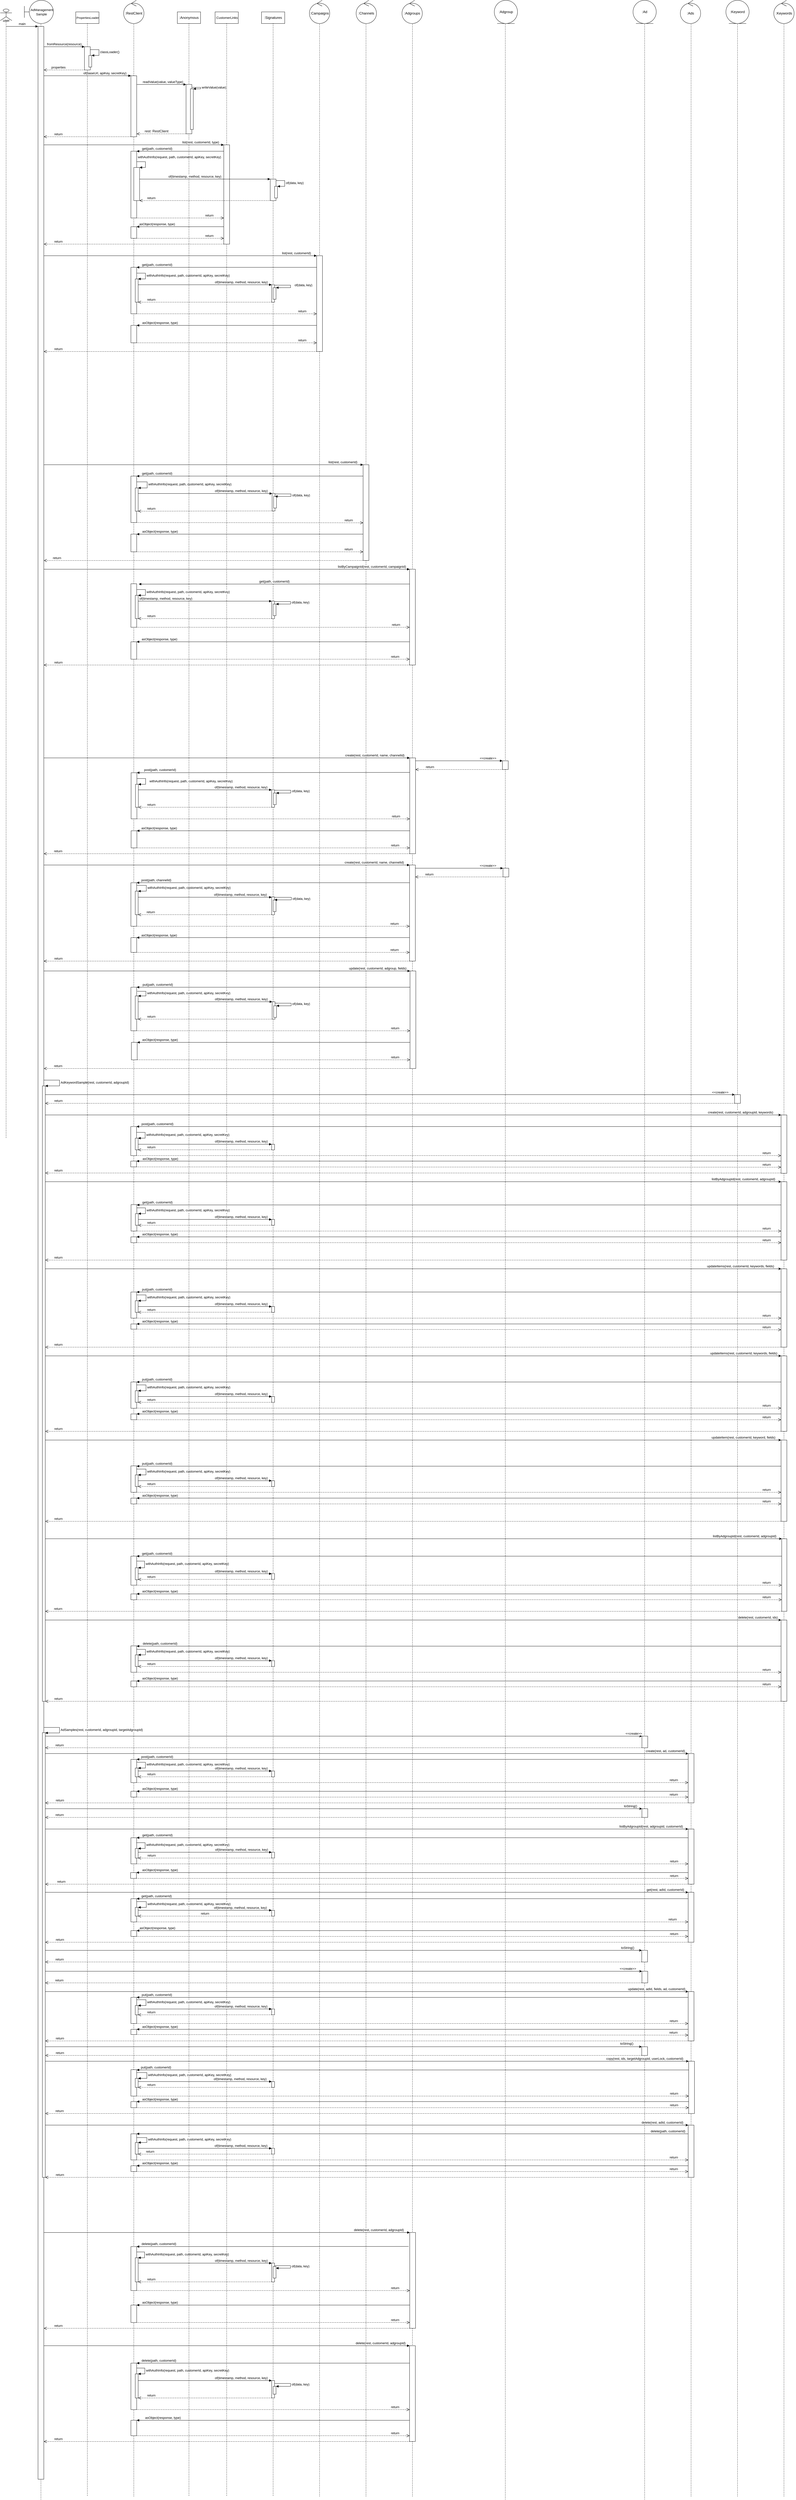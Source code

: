 <mxfile version="15.8.8" type="github">
  <diagram id="kgpKYQtTHZ0yAKxKKP6v" name="Page-1">
    <mxGraphModel dx="395" dy="209" grid="1" gridSize="10" guides="1" tooltips="1" connect="1" arrows="1" fold="1" page="1" pageScale="1" pageWidth="3000" pageHeight="8700" math="0" shadow="0">
      <root>
        <mxCell id="0" />
        <mxCell id="1" parent="0" />
        <mxCell id="t21uhHJnaAxaSKALmI4W-12" value=":Signatures" style="shape=umlLifeline;perimeter=lifelinePerimeter;whiteSpace=wrap;html=1;container=1;collapsible=0;recursiveResize=0;outlineConnect=0;" parent="1" vertex="1">
          <mxGeometry x="920" y="80" width="80" height="8560" as="geometry" />
        </mxCell>
        <mxCell id="RSPn8jp4cOme0zsPs-lQ-29" value="" style="html=1;points=[];perimeter=orthogonalPerimeter;" parent="t21uhHJnaAxaSKALmI4W-12" vertex="1">
          <mxGeometry x="30" y="576" width="20" height="74" as="geometry" />
        </mxCell>
        <mxCell id="RSPn8jp4cOme0zsPs-lQ-32" value="" style="html=1;points=[];perimeter=orthogonalPerimeter;" parent="t21uhHJnaAxaSKALmI4W-12" vertex="1">
          <mxGeometry x="45" y="601" width="10" height="40" as="geometry" />
        </mxCell>
        <mxCell id="RSPn8jp4cOme0zsPs-lQ-33" value="of(data, key)" style="edgeStyle=orthogonalEdgeStyle;html=1;align=left;spacingLeft=2;endArrow=block;rounded=0;entryX=1;entryY=0;" parent="t21uhHJnaAxaSKALmI4W-12" target="RSPn8jp4cOme0zsPs-lQ-32" edge="1">
          <mxGeometry relative="1" as="geometry">
            <mxPoint x="50" y="581" as="sourcePoint" />
            <Array as="points">
              <mxPoint x="80" y="581" />
            </Array>
          </mxGeometry>
        </mxCell>
        <mxCell id="RSPn8jp4cOme0zsPs-lQ-42" value="" style="html=1;points=[];perimeter=orthogonalPerimeter;" parent="t21uhHJnaAxaSKALmI4W-12" vertex="1">
          <mxGeometry x="35" y="940" width="10" height="60" as="geometry" />
        </mxCell>
        <mxCell id="RSPn8jp4cOme0zsPs-lQ-45" value="" style="html=1;points=[];perimeter=orthogonalPerimeter;" parent="t21uhHJnaAxaSKALmI4W-12" vertex="1">
          <mxGeometry x="40" y="950" width="10" height="40" as="geometry" />
        </mxCell>
        <mxCell id="RSPn8jp4cOme0zsPs-lQ-46" value="&lt;span style=&quot;text-align: center&quot;&gt;of(data, key)&lt;/span&gt;" style="edgeStyle=orthogonalEdgeStyle;html=1;align=left;spacingLeft=2;endArrow=block;rounded=0;exitX=1.08;exitY=0.023;exitDx=0;exitDy=0;exitPerimeter=0;" parent="t21uhHJnaAxaSKALmI4W-12" source="RSPn8jp4cOme0zsPs-lQ-42" target="RSPn8jp4cOme0zsPs-lQ-45" edge="1">
          <mxGeometry x="-0.039" y="10" relative="1" as="geometry">
            <mxPoint x="70" y="910" as="sourcePoint" />
            <Array as="points">
              <mxPoint x="100" y="941" />
              <mxPoint x="100" y="950" />
            </Array>
            <mxPoint as="offset" />
          </mxGeometry>
        </mxCell>
        <mxCell id="ojJPA6o6ByZG6HDqNjk_-237" value="" style="html=1;points=[];perimeter=orthogonalPerimeter;" parent="t21uhHJnaAxaSKALmI4W-12" vertex="1">
          <mxGeometry x="35" y="4160" width="10" height="20" as="geometry" />
        </mxCell>
        <mxCell id="ojJPA6o6ByZG6HDqNjk_-226" value="" style="html=1;points=[];perimeter=orthogonalPerimeter;" parent="t21uhHJnaAxaSKALmI4W-12" vertex="1">
          <mxGeometry x="35" y="3901" width="10" height="19" as="geometry" />
        </mxCell>
        <mxCell id="ojJPA6o6ByZG6HDqNjk_-270" value="" style="html=1;points=[];perimeter=orthogonalPerimeter;" parent="t21uhHJnaAxaSKALmI4W-12" vertex="1">
          <mxGeometry x="35" y="5060" width="10" height="20" as="geometry" />
        </mxCell>
        <mxCell id="RSPn8jp4cOme0zsPs-lQ-155" value="" style="html=1;points=[];perimeter=orthogonalPerimeter;" parent="t21uhHJnaAxaSKALmI4W-12" vertex="1">
          <mxGeometry x="35" y="2680" width="10" height="60" as="geometry" />
        </mxCell>
        <mxCell id="RSPn8jp4cOme0zsPs-lQ-178" value="" style="html=1;points=[];perimeter=orthogonalPerimeter;" parent="t21uhHJnaAxaSKALmI4W-12" vertex="1">
          <mxGeometry x="35" y="3049" width="10" height="61" as="geometry" />
        </mxCell>
        <mxCell id="RSPn8jp4cOme0zsPs-lQ-179" value="" style="html=1;points=[];perimeter=orthogonalPerimeter;" parent="t21uhHJnaAxaSKALmI4W-12" vertex="1">
          <mxGeometry x="40" y="3059.5" width="10" height="40" as="geometry" />
        </mxCell>
        <mxCell id="RSPn8jp4cOme0zsPs-lQ-180" value="&lt;span style=&quot;text-align: center&quot;&gt;of(data, key)&lt;/span&gt;" style="edgeStyle=orthogonalEdgeStyle;html=1;align=left;spacingLeft=2;endArrow=block;rounded=0;exitX=1.08;exitY=0.023;exitDx=0;exitDy=0;exitPerimeter=0;" parent="t21uhHJnaAxaSKALmI4W-12" source="RSPn8jp4cOme0zsPs-lQ-178" target="RSPn8jp4cOme0zsPs-lQ-179" edge="1">
          <mxGeometry relative="1" as="geometry">
            <mxPoint x="-3327.32" y="2779" as="sourcePoint" />
            <Array as="points">
              <mxPoint x="102.68" y="3050" />
              <mxPoint x="102.68" y="3059" />
            </Array>
          </mxGeometry>
        </mxCell>
        <mxCell id="RSPn8jp4cOme0zsPs-lQ-229" value="" style="html=1;points=[];perimeter=orthogonalPerimeter;" parent="t21uhHJnaAxaSKALmI4W-12" vertex="1">
          <mxGeometry x="35" y="7755.5" width="10" height="64.5" as="geometry" />
        </mxCell>
        <mxCell id="RSPn8jp4cOme0zsPs-lQ-230" value="" style="html=1;points=[];perimeter=orthogonalPerimeter;" parent="t21uhHJnaAxaSKALmI4W-12" vertex="1">
          <mxGeometry x="40" y="7767" width="10" height="40" as="geometry" />
        </mxCell>
        <mxCell id="RSPn8jp4cOme0zsPs-lQ-231" value="of(data, key)" style="edgeStyle=orthogonalEdgeStyle;html=1;align=left;spacingLeft=2;endArrow=block;rounded=0;exitX=1.08;exitY=0.023;exitDx=0;exitDy=0;exitPerimeter=0;" parent="t21uhHJnaAxaSKALmI4W-12" target="RSPn8jp4cOme0zsPs-lQ-230" edge="1">
          <mxGeometry relative="1" as="geometry">
            <mxPoint x="45.8" y="7764.249" as="sourcePoint" />
            <Array as="points">
              <mxPoint x="100.0" y="7763.8" />
              <mxPoint x="100.0" y="7772.8" />
            </Array>
          </mxGeometry>
        </mxCell>
        <mxCell id="RSPn8jp4cOme0zsPs-lQ-248" value="of(data, key)" style="edgeStyle=orthogonalEdgeStyle;html=1;align=left;spacingLeft=2;endArrow=block;rounded=0;" parent="t21uhHJnaAxaSKALmI4W-12" source="RSPn8jp4cOme0zsPs-lQ-246" target="RSPn8jp4cOme0zsPs-lQ-247" edge="1">
          <mxGeometry relative="1" as="geometry">
            <mxPoint x="45.8" y="8162.69" as="sourcePoint" />
            <Array as="points">
              <mxPoint x="100" y="8170" />
              <mxPoint x="100" y="8180" />
            </Array>
          </mxGeometry>
        </mxCell>
        <mxCell id="RSPn8jp4cOme0zsPs-lQ-246" value="" style="html=1;points=[];perimeter=orthogonalPerimeter;" parent="t21uhHJnaAxaSKALmI4W-12" vertex="1">
          <mxGeometry x="35" y="8160" width="10" height="60" as="geometry" />
        </mxCell>
        <mxCell id="RSPn8jp4cOme0zsPs-lQ-247" value="" style="html=1;points=[];perimeter=orthogonalPerimeter;" parent="t21uhHJnaAxaSKALmI4W-12" vertex="1">
          <mxGeometry x="40" y="8180" width="10" height="27" as="geometry" />
        </mxCell>
        <mxCell id="ojJPA6o6ByZG6HDqNjk_-248" value="" style="html=1;points=[];perimeter=orthogonalPerimeter;" parent="t21uhHJnaAxaSKALmI4W-12" vertex="1">
          <mxGeometry x="35" y="4460" width="10" height="20" as="geometry" />
        </mxCell>
        <mxCell id="ojJPA6o6ByZG6HDqNjk_-259" value="" style="html=1;points=[];perimeter=orthogonalPerimeter;" parent="t21uhHJnaAxaSKALmI4W-12" vertex="1">
          <mxGeometry x="35" y="4770" width="10" height="20" as="geometry" />
        </mxCell>
        <mxCell id="ojJPA6o6ByZG6HDqNjk_-340" value="" style="html=1;points=[];perimeter=orthogonalPerimeter;" parent="t21uhHJnaAxaSKALmI4W-12" vertex="1">
          <mxGeometry x="35.0" y="5680" width="10" height="20" as="geometry" />
        </mxCell>
        <mxCell id="ojJPA6o6ByZG6HDqNjk_-281" value="" style="html=1;points=[];perimeter=orthogonalPerimeter;" parent="t21uhHJnaAxaSKALmI4W-12" vertex="1">
          <mxGeometry x="35.0" y="5380" width="10" height="20" as="geometry" />
        </mxCell>
        <mxCell id="t21uhHJnaAxaSKALmI4W-7" value="" style="shape=umlLifeline;perimeter=lifelinePerimeter;whiteSpace=wrap;html=1;container=1;collapsible=0;recursiveResize=0;outlineConnect=0;size=0;" parent="1" vertex="1">
          <mxGeometry x="120" y="80" width="80" height="8570" as="geometry" />
        </mxCell>
        <mxCell id="t21uhHJnaAxaSKALmI4W-32" value="" style="html=1;points=[];perimeter=orthogonalPerimeter;" parent="t21uhHJnaAxaSKALmI4W-7" vertex="1">
          <mxGeometry x="30" y="50" width="20" height="8450" as="geometry" />
        </mxCell>
        <mxCell id="ojJPA6o6ByZG6HDqNjk_-9" value="" style="html=1;points=[];perimeter=orthogonalPerimeter;" parent="t21uhHJnaAxaSKALmI4W-7" vertex="1">
          <mxGeometry x="45" y="3700" width="10" height="2120" as="geometry" />
        </mxCell>
        <mxCell id="ojJPA6o6ByZG6HDqNjk_-7" value="AdKeywordSample(rest, customerId, adgroupId)" style="edgeStyle=orthogonalEdgeStyle;html=1;align=left;spacingLeft=2;endArrow=block;rounded=0;" parent="t21uhHJnaAxaSKALmI4W-7" edge="1" target="ojJPA6o6ByZG6HDqNjk_-9" source="t21uhHJnaAxaSKALmI4W-32">
          <mxGeometry relative="1" as="geometry">
            <mxPoint x="50" y="3680" as="sourcePoint" />
            <Array as="points">
              <mxPoint x="104" y="3680" />
              <mxPoint x="104" y="3700" />
            </Array>
            <mxPoint x="50" y="3700" as="targetPoint" />
          </mxGeometry>
        </mxCell>
        <mxCell id="P8Z2xPmQyaoyNLTZKpPo-104" value="" style="html=1;points=[];perimeter=orthogonalPerimeter;" vertex="1" parent="t21uhHJnaAxaSKALmI4W-7">
          <mxGeometry x="45" y="5928" width="10" height="1532" as="geometry" />
        </mxCell>
        <mxCell id="t21uhHJnaAxaSKALmI4W-8" value="&lt;font style=&quot;font-size: 10px&quot;&gt;:PropertiesLoader&lt;/font&gt;" style="shape=umlLifeline;perimeter=lifelinePerimeter;whiteSpace=wrap;html=1;container=1;collapsible=0;recursiveResize=0;outlineConnect=0;" parent="1" vertex="1">
          <mxGeometry x="280" y="80" width="80" height="8560" as="geometry" />
        </mxCell>
        <mxCell id="t21uhHJnaAxaSKALmI4W-35" value="" style="html=1;points=[];perimeter=orthogonalPerimeter;" parent="t21uhHJnaAxaSKALmI4W-8" vertex="1">
          <mxGeometry x="30" y="120" width="20" height="80" as="geometry" />
        </mxCell>
        <mxCell id="t21uhHJnaAxaSKALmI4W-38" value="" style="html=1;points=[];perimeter=orthogonalPerimeter;" parent="t21uhHJnaAxaSKALmI4W-8" vertex="1">
          <mxGeometry x="45" y="150" width="10" height="40" as="geometry" />
        </mxCell>
        <mxCell id="t21uhHJnaAxaSKALmI4W-39" value="classLoader()" style="edgeStyle=orthogonalEdgeStyle;html=1;align=left;spacingLeft=2;endArrow=block;rounded=0;entryX=1;entryY=0;" parent="t21uhHJnaAxaSKALmI4W-8" target="t21uhHJnaAxaSKALmI4W-38" edge="1">
          <mxGeometry relative="1" as="geometry">
            <mxPoint x="50" y="130" as="sourcePoint" />
            <Array as="points">
              <mxPoint x="80" y="130" />
            </Array>
          </mxGeometry>
        </mxCell>
        <mxCell id="t21uhHJnaAxaSKALmI4W-9" value="" style="shape=umlLifeline;perimeter=lifelinePerimeter;whiteSpace=wrap;html=1;container=1;collapsible=0;recursiveResize=0;outlineConnect=0;size=0;" parent="1" vertex="1">
          <mxGeometry x="440" y="80" width="80" height="8560" as="geometry" />
        </mxCell>
        <mxCell id="RSPn8jp4cOme0zsPs-lQ-1" value="" style="html=1;points=[];perimeter=orthogonalPerimeter;" parent="t21uhHJnaAxaSKALmI4W-9" vertex="1">
          <mxGeometry x="30" y="220" width="20" height="210" as="geometry" />
        </mxCell>
        <mxCell id="RSPn8jp4cOme0zsPs-lQ-18" value="" style="html=1;points=[];perimeter=orthogonalPerimeter;" parent="t21uhHJnaAxaSKALmI4W-9" vertex="1">
          <mxGeometry x="30" y="480" width="20" height="230" as="geometry" />
        </mxCell>
        <mxCell id="RSPn8jp4cOme0zsPs-lQ-24" value="" style="html=1;points=[];perimeter=orthogonalPerimeter;" parent="t21uhHJnaAxaSKALmI4W-9" vertex="1">
          <mxGeometry x="30" y="740" width="20" height="40" as="geometry" />
        </mxCell>
        <mxCell id="RSPn8jp4cOme0zsPs-lQ-27" value="" style="html=1;points=[];perimeter=orthogonalPerimeter;" parent="t21uhHJnaAxaSKALmI4W-9" vertex="1">
          <mxGeometry x="40" y="536" width="20" height="114" as="geometry" />
        </mxCell>
        <mxCell id="RSPn8jp4cOme0zsPs-lQ-28" value="&lt;span style=&quot;text-align: center ; background-color: rgb(255 , 255 , 255)&quot;&gt;withAuthInfo(request, path, customerId, apiKey, secretKey)&lt;/span&gt;" style="edgeStyle=orthogonalEdgeStyle;html=1;align=left;spacingLeft=2;endArrow=block;rounded=0;entryX=1;entryY=0;" parent="t21uhHJnaAxaSKALmI4W-9" target="RSPn8jp4cOme0zsPs-lQ-27" edge="1">
          <mxGeometry x="-1" y="16" relative="1" as="geometry">
            <mxPoint x="50" y="516" as="sourcePoint" />
            <Array as="points">
              <mxPoint x="80" y="516" />
            </Array>
            <mxPoint as="offset" />
          </mxGeometry>
        </mxCell>
        <mxCell id="RSPn8jp4cOme0zsPs-lQ-37" value="" style="html=1;points=[];perimeter=orthogonalPerimeter;" parent="t21uhHJnaAxaSKALmI4W-9" vertex="1">
          <mxGeometry x="30" y="880" width="20" height="160" as="geometry" />
        </mxCell>
        <mxCell id="RSPn8jp4cOme0zsPs-lQ-40" value="" style="html=1;points=[];perimeter=orthogonalPerimeter;" parent="t21uhHJnaAxaSKALmI4W-9" vertex="1">
          <mxGeometry x="45" y="920" width="10" height="80" as="geometry" />
        </mxCell>
        <mxCell id="RSPn8jp4cOme0zsPs-lQ-41" value="&lt;span style=&quot;text-align: center&quot;&gt;withAuthInfo(request, path, customerId, apiKey, secretKey)&lt;/span&gt;" style="edgeStyle=orthogonalEdgeStyle;html=1;align=left;spacingLeft=2;endArrow=block;rounded=0;entryX=1;entryY=0;" parent="t21uhHJnaAxaSKALmI4W-9" target="RSPn8jp4cOme0zsPs-lQ-40" edge="1">
          <mxGeometry relative="1" as="geometry">
            <mxPoint x="50" y="900" as="sourcePoint" />
            <Array as="points">
              <mxPoint x="80" y="900" />
            </Array>
          </mxGeometry>
        </mxCell>
        <mxCell id="RSPn8jp4cOme0zsPs-lQ-47" value="" style="html=1;points=[];perimeter=orthogonalPerimeter;" parent="t21uhHJnaAxaSKALmI4W-9" vertex="1">
          <mxGeometry x="30" y="1080" width="20" height="60" as="geometry" />
        </mxCell>
        <mxCell id="ojJPA6o6ByZG6HDqNjk_-234" value="" style="html=1;points=[];perimeter=orthogonalPerimeter;" parent="t21uhHJnaAxaSKALmI4W-9" vertex="1">
          <mxGeometry x="30.0" y="4220" width="20" height="20" as="geometry" />
        </mxCell>
        <mxCell id="ojJPA6o6ByZG6HDqNjk_-245" value="" style="html=1;points=[];perimeter=orthogonalPerimeter;" parent="t21uhHJnaAxaSKALmI4W-9" vertex="1">
          <mxGeometry x="30" y="4520" width="20" height="18" as="geometry" />
        </mxCell>
        <mxCell id="ojJPA6o6ByZG6HDqNjk_-267" value="" style="html=1;points=[];perimeter=orthogonalPerimeter;" parent="t21uhHJnaAxaSKALmI4W-9" vertex="1">
          <mxGeometry x="30.0" y="5120" width="20" height="20" as="geometry" />
        </mxCell>
        <mxCell id="RSPn8jp4cOme0zsPs-lQ-69" value="" style="html=1;points=[];perimeter=orthogonalPerimeter;" parent="t21uhHJnaAxaSKALmI4W-9" vertex="1">
          <mxGeometry x="30" y="1799.17" width="20" height="60.83" as="geometry" />
        </mxCell>
        <mxCell id="RSPn8jp4cOme0zsPs-lQ-66" value="" style="html=1;points=[];perimeter=orthogonalPerimeter;" parent="t21uhHJnaAxaSKALmI4W-9" vertex="1">
          <mxGeometry x="30.0" y="1599.17" width="20" height="160" as="geometry" />
        </mxCell>
        <mxCell id="RSPn8jp4cOme0zsPs-lQ-67" value="" style="html=1;points=[];perimeter=orthogonalPerimeter;" parent="t21uhHJnaAxaSKALmI4W-9" vertex="1">
          <mxGeometry x="45" y="1640" width="10" height="80" as="geometry" />
        </mxCell>
        <mxCell id="RSPn8jp4cOme0zsPs-lQ-68" value="&lt;span style=&quot;text-align: center&quot;&gt;withAuthInfo(request, path, customerId, apiKey, secretKey)&lt;/span&gt;" style="edgeStyle=orthogonalEdgeStyle;html=1;align=left;spacingLeft=2;endArrow=block;rounded=0;verticalAlign=middle;labelBorderColor=none;" parent="t21uhHJnaAxaSKALmI4W-9" source="RSPn8jp4cOme0zsPs-lQ-66" target="RSPn8jp4cOme0zsPs-lQ-67" edge="1">
          <mxGeometry relative="1" as="geometry">
            <mxPoint x="55.58" y="1619.17" as="sourcePoint" />
            <Array as="points">
              <mxPoint x="86" y="1619" />
              <mxPoint x="86" y="1640" />
            </Array>
          </mxGeometry>
        </mxCell>
        <mxCell id="RSPn8jp4cOme0zsPs-lQ-176" value="" style="html=1;points=[];perimeter=orthogonalPerimeter;" parent="t21uhHJnaAxaSKALmI4W-9" vertex="1">
          <mxGeometry x="30" y="3189" width="20" height="51" as="geometry" />
        </mxCell>
        <mxCell id="RSPn8jp4cOme0zsPs-lQ-173" value="" style="html=1;points=[];perimeter=orthogonalPerimeter;" parent="t21uhHJnaAxaSKALmI4W-9" vertex="1">
          <mxGeometry x="30" y="3000" width="20" height="150" as="geometry" />
        </mxCell>
        <mxCell id="RSPn8jp4cOme0zsPs-lQ-174" value="" style="html=1;points=[];perimeter=orthogonalPerimeter;" parent="t21uhHJnaAxaSKALmI4W-9" vertex="1">
          <mxGeometry x="44.94" y="3029" width="10" height="81" as="geometry" />
        </mxCell>
        <mxCell id="RSPn8jp4cOme0zsPs-lQ-175" value="&lt;span style=&quot;text-align: center&quot;&gt;withAuthInfo(request, path, customerId, apiKey, secretKey)&lt;/span&gt;" style="edgeStyle=orthogonalEdgeStyle;html=1;align=left;spacingLeft=2;endArrow=block;rounded=0;" parent="t21uhHJnaAxaSKALmI4W-9" target="RSPn8jp4cOme0zsPs-lQ-174" edge="1" source="RSPn8jp4cOme0zsPs-lQ-173">
          <mxGeometry relative="1" as="geometry">
            <mxPoint x="52.68" y="3009" as="sourcePoint" />
            <Array as="points">
              <mxPoint x="83" y="3009" />
              <mxPoint x="83" y="3029" />
            </Array>
          </mxGeometry>
        </mxCell>
        <mxCell id="RSPn8jp4cOme0zsPs-lQ-192" value="" style="html=1;points=[];perimeter=orthogonalPerimeter;" parent="t21uhHJnaAxaSKALmI4W-9" vertex="1">
          <mxGeometry x="30" y="3360" width="20" height="150" as="geometry" />
        </mxCell>
        <mxCell id="RSPn8jp4cOme0zsPs-lQ-193" value="" style="html=1;points=[];perimeter=orthogonalPerimeter;" parent="t21uhHJnaAxaSKALmI4W-9" vertex="1">
          <mxGeometry x="44.94" y="3390" width="10" height="80" as="geometry" />
        </mxCell>
        <mxCell id="RSPn8jp4cOme0zsPs-lQ-224" value="" style="html=1;points=[];perimeter=orthogonalPerimeter;" parent="t21uhHJnaAxaSKALmI4W-9" vertex="1">
          <mxGeometry x="30" y="7698.5" width="20" height="151.5" as="geometry" />
        </mxCell>
        <mxCell id="RSPn8jp4cOme0zsPs-lQ-225" value="" style="html=1;points=[];perimeter=orthogonalPerimeter;" parent="t21uhHJnaAxaSKALmI4W-9" vertex="1">
          <mxGeometry x="45" y="7737" width="10" height="83" as="geometry" />
        </mxCell>
        <mxCell id="RSPn8jp4cOme0zsPs-lQ-226" value="&lt;span style=&quot;text-align: center&quot;&gt;withAuthInfo(request, path, customerId, apiKey, secretKey)&lt;/span&gt;" style="edgeStyle=orthogonalEdgeStyle;html=1;align=left;spacingLeft=2;endArrow=block;rounded=0;" parent="t21uhHJnaAxaSKALmI4W-9" target="RSPn8jp4cOme0zsPs-lQ-225" edge="1" source="RSPn8jp4cOme0zsPs-lQ-224">
          <mxGeometry relative="1" as="geometry">
            <mxPoint x="46.68" y="7717" as="sourcePoint" />
            <Array as="points">
              <mxPoint x="77" y="7717" />
              <mxPoint x="77" y="7737" />
            </Array>
          </mxGeometry>
        </mxCell>
        <mxCell id="RSPn8jp4cOme0zsPs-lQ-227" value="" style="html=1;points=[];perimeter=orthogonalPerimeter;" parent="t21uhHJnaAxaSKALmI4W-9" vertex="1">
          <mxGeometry x="30" y="7900" width="20" height="60" as="geometry" />
        </mxCell>
        <mxCell id="RSPn8jp4cOme0zsPs-lQ-241" value="" style="html=1;points=[];perimeter=orthogonalPerimeter;" parent="t21uhHJnaAxaSKALmI4W-9" vertex="1">
          <mxGeometry x="30" y="8100" width="20" height="160" as="geometry" />
        </mxCell>
        <mxCell id="RSPn8jp4cOme0zsPs-lQ-242" value="" style="html=1;points=[];perimeter=orthogonalPerimeter;" parent="t21uhHJnaAxaSKALmI4W-9" vertex="1">
          <mxGeometry x="45" y="8137" width="10" height="83" as="geometry" />
        </mxCell>
        <mxCell id="RSPn8jp4cOme0zsPs-lQ-243" value="&lt;span style=&quot;text-align: center&quot;&gt;withAuthInfo(request, path, customerId, apiKey, secretKey)&lt;/span&gt;" style="edgeStyle=orthogonalEdgeStyle;html=1;align=left;spacingLeft=2;endArrow=block;rounded=0;" parent="t21uhHJnaAxaSKALmI4W-9" target="RSPn8jp4cOme0zsPs-lQ-242" edge="1" source="RSPn8jp4cOme0zsPs-lQ-241">
          <mxGeometry relative="1" as="geometry">
            <mxPoint x="47.68" y="8117.0" as="sourcePoint" />
            <Array as="points">
              <mxPoint x="78" y="8117" />
              <mxPoint x="78" y="8137" />
            </Array>
          </mxGeometry>
        </mxCell>
        <mxCell id="RSPn8jp4cOme0zsPs-lQ-244" value="" style="html=1;points=[];perimeter=orthogonalPerimeter;" parent="t21uhHJnaAxaSKALmI4W-9" vertex="1">
          <mxGeometry x="30" y="8297" width="20" height="53" as="geometry" />
        </mxCell>
        <mxCell id="ojJPA6o6ByZG6HDqNjk_-244" value="" style="html=1;points=[];perimeter=orthogonalPerimeter;" parent="t21uhHJnaAxaSKALmI4W-9" vertex="1">
          <mxGeometry x="30" y="4410" width="20" height="90" as="geometry" />
        </mxCell>
        <mxCell id="ojJPA6o6ByZG6HDqNjk_-246" value="" style="html=1;points=[];perimeter=orthogonalPerimeter;" parent="t21uhHJnaAxaSKALmI4W-9" vertex="1">
          <mxGeometry x="44.94" y="4440" width="10" height="40" as="geometry" />
        </mxCell>
        <mxCell id="ojJPA6o6ByZG6HDqNjk_-247" value="&lt;span style=&quot;text-align: center&quot;&gt;withAuthInfo(request, path, customerId, apiKey, secretKey)&lt;/span&gt;" style="edgeStyle=orthogonalEdgeStyle;html=1;align=left;spacingLeft=2;endArrow=block;rounded=0;" parent="t21uhHJnaAxaSKALmI4W-9" source="ojJPA6o6ByZG6HDqNjk_-244" target="ojJPA6o6ByZG6HDqNjk_-246" edge="1">
          <mxGeometry relative="1" as="geometry">
            <mxPoint x="52.44" y="4424" as="sourcePoint" />
            <Array as="points">
              <mxPoint x="82" y="4420" />
              <mxPoint x="82" y="4440" />
            </Array>
            <mxPoint x="57.44" y="4444" as="targetPoint" />
          </mxGeometry>
        </mxCell>
        <mxCell id="ojJPA6o6ByZG6HDqNjk_-336" value="" style="html=1;points=[];perimeter=orthogonalPerimeter;" parent="t21uhHJnaAxaSKALmI4W-9" vertex="1">
          <mxGeometry x="30" y="5629" width="20" height="91" as="geometry" />
        </mxCell>
        <mxCell id="ojJPA6o6ByZG6HDqNjk_-338" value="" style="html=1;points=[];perimeter=orthogonalPerimeter;" parent="t21uhHJnaAxaSKALmI4W-9" vertex="1">
          <mxGeometry x="44.94" y="5660" width="10" height="40" as="geometry" />
        </mxCell>
        <mxCell id="ojJPA6o6ByZG6HDqNjk_-339" value="&lt;span style=&quot;text-align: center&quot;&gt;withAuthInfo(request, path, customerId, apiKey, secretKey)&lt;/span&gt;" style="edgeStyle=orthogonalEdgeStyle;html=1;align=left;spacingLeft=2;endArrow=block;rounded=0;" parent="t21uhHJnaAxaSKALmI4W-9" edge="1" target="ojJPA6o6ByZG6HDqNjk_-338" source="ojJPA6o6ByZG6HDqNjk_-336">
          <mxGeometry relative="1" as="geometry">
            <mxPoint x="50.0" y="5641" as="sourcePoint" />
            <Array as="points">
              <mxPoint x="80" y="5641" />
              <mxPoint x="80" y="5660" />
            </Array>
            <mxPoint x="55.0" y="5661" as="targetPoint" />
          </mxGeometry>
        </mxCell>
        <mxCell id="ojJPA6o6ByZG6HDqNjk_-337" value="" style="html=1;points=[];perimeter=orthogonalPerimeter;" parent="t21uhHJnaAxaSKALmI4W-9" vertex="1">
          <mxGeometry x="30.0" y="5750" width="20" height="20" as="geometry" />
        </mxCell>
        <mxCell id="ojJPA6o6ByZG6HDqNjk_-278" value="" style="html=1;points=[];perimeter=orthogonalPerimeter;" parent="t21uhHJnaAxaSKALmI4W-9" vertex="1">
          <mxGeometry x="30.0" y="5450" width="20" height="20" as="geometry" />
        </mxCell>
        <mxCell id="ojJPA6o6ByZG6HDqNjk_-277" value="" style="html=1;points=[];perimeter=orthogonalPerimeter;" parent="t21uhHJnaAxaSKALmI4W-9" vertex="1">
          <mxGeometry x="30" y="5320" width="20" height="100" as="geometry" />
        </mxCell>
        <mxCell id="ojJPA6o6ByZG6HDqNjk_-279" value="" style="html=1;points=[];perimeter=orthogonalPerimeter;" parent="t21uhHJnaAxaSKALmI4W-9" vertex="1">
          <mxGeometry x="45" y="5360" width="10" height="41" as="geometry" />
        </mxCell>
        <mxCell id="ojJPA6o6ByZG6HDqNjk_-280" value="&lt;span style=&quot;text-align: center&quot;&gt;withAuthInfo(request, path, customerId, apiKey, secretKey)&lt;/span&gt;" style="edgeStyle=orthogonalEdgeStyle;html=1;align=left;spacingLeft=2;endArrow=block;rounded=0;" parent="t21uhHJnaAxaSKALmI4W-9" edge="1" target="ojJPA6o6ByZG6HDqNjk_-279" source="ojJPA6o6ByZG6HDqNjk_-277">
          <mxGeometry relative="1" as="geometry">
            <mxPoint x="47.44" y="5337" as="sourcePoint" />
            <Array as="points">
              <mxPoint x="77" y="5337" />
              <mxPoint x="77" y="5360" />
            </Array>
            <mxPoint x="52.44" y="5357" as="targetPoint" />
          </mxGeometry>
        </mxCell>
        <mxCell id="ojJPA6o6ByZG6HDqNjk_-266" value="" style="html=1;points=[];perimeter=orthogonalPerimeter;" parent="t21uhHJnaAxaSKALmI4W-9" vertex="1">
          <mxGeometry x="30" y="5009" width="20" height="91" as="geometry" />
        </mxCell>
        <mxCell id="ojJPA6o6ByZG6HDqNjk_-268" value="" style="html=1;points=[];perimeter=orthogonalPerimeter;" parent="t21uhHJnaAxaSKALmI4W-9" vertex="1">
          <mxGeometry x="44.94" y="5040" width="10" height="40" as="geometry" />
        </mxCell>
        <mxCell id="ojJPA6o6ByZG6HDqNjk_-269" value="&lt;span style=&quot;text-align: center&quot;&gt;withAuthInfo(request, path, customerId, apiKey, secretKey)&lt;/span&gt;" style="edgeStyle=orthogonalEdgeStyle;html=1;align=left;spacingLeft=2;endArrow=block;rounded=0;" parent="t21uhHJnaAxaSKALmI4W-9" source="ojJPA6o6ByZG6HDqNjk_-266" target="ojJPA6o6ByZG6HDqNjk_-268" edge="1">
          <mxGeometry relative="1" as="geometry">
            <mxPoint x="52.44" y="5017" as="sourcePoint" />
            <Array as="points">
              <mxPoint x="82" y="5020" />
              <mxPoint x="82" y="5040" />
            </Array>
            <mxPoint x="57.44" y="5037" as="targetPoint" />
          </mxGeometry>
        </mxCell>
        <mxCell id="ojJPA6o6ByZG6HDqNjk_-256" value="" style="html=1;points=[];perimeter=orthogonalPerimeter;" parent="t21uhHJnaAxaSKALmI4W-9" vertex="1">
          <mxGeometry x="30" y="4830" width="20" height="20" as="geometry" />
        </mxCell>
        <mxCell id="ojJPA6o6ByZG6HDqNjk_-255" value="" style="html=1;points=[];perimeter=orthogonalPerimeter;" parent="t21uhHJnaAxaSKALmI4W-9" vertex="1">
          <mxGeometry x="30" y="4720" width="20" height="90.5" as="geometry" />
        </mxCell>
        <mxCell id="ojJPA6o6ByZG6HDqNjk_-257" value="" style="html=1;points=[];perimeter=orthogonalPerimeter;" parent="t21uhHJnaAxaSKALmI4W-9" vertex="1">
          <mxGeometry x="44.94" y="4750" width="10" height="40" as="geometry" />
        </mxCell>
        <mxCell id="ojJPA6o6ByZG6HDqNjk_-258" value="&lt;span style=&quot;text-align: center&quot;&gt;withAuthInfo(request, path, customerId, apiKey, secretKey)&lt;/span&gt;" style="edgeStyle=orthogonalEdgeStyle;html=1;align=left;spacingLeft=2;endArrow=block;rounded=0;" parent="t21uhHJnaAxaSKALmI4W-9" source="ojJPA6o6ByZG6HDqNjk_-255" target="ojJPA6o6ByZG6HDqNjk_-257" edge="1">
          <mxGeometry relative="1" as="geometry">
            <mxPoint x="52.44" y="4737" as="sourcePoint" />
            <Array as="points">
              <mxPoint x="82" y="4730" />
              <mxPoint x="82" y="4750" />
            </Array>
            <mxPoint x="57.44" y="4757" as="targetPoint" />
          </mxGeometry>
        </mxCell>
        <mxCell id="t21uhHJnaAxaSKALmI4W-10" value=":Anonymous" style="shape=umlLifeline;perimeter=lifelinePerimeter;whiteSpace=wrap;html=1;container=1;collapsible=0;recursiveResize=0;outlineConnect=0;" parent="1" vertex="1">
          <mxGeometry x="630" y="80" width="80" height="8560" as="geometry" />
        </mxCell>
        <mxCell id="RSPn8jp4cOme0zsPs-lQ-4" value="" style="html=1;points=[];perimeter=orthogonalPerimeter;" parent="t21uhHJnaAxaSKALmI4W-10" vertex="1">
          <mxGeometry x="30" y="250" width="20" height="170" as="geometry" />
        </mxCell>
        <mxCell id="RSPn8jp4cOme0zsPs-lQ-7" value="" style="html=1;points=[];perimeter=orthogonalPerimeter;" parent="t21uhHJnaAxaSKALmI4W-10" vertex="1">
          <mxGeometry x="45" y="265" width="10" height="140" as="geometry" />
        </mxCell>
        <mxCell id="RSPn8jp4cOme0zsPs-lQ-8" value="writeValue(value)" style="edgeStyle=orthogonalEdgeStyle;html=1;align=left;spacingLeft=2;endArrow=block;rounded=0;" parent="t21uhHJnaAxaSKALmI4W-10" source="RSPn8jp4cOme0zsPs-lQ-4" target="RSPn8jp4cOme0zsPs-lQ-7" edge="1">
          <mxGeometry relative="1" as="geometry">
            <mxPoint x="50" y="260" as="sourcePoint" />
            <Array as="points">
              <mxPoint x="80" y="260" />
              <mxPoint x="80" y="265" />
            </Array>
          </mxGeometry>
        </mxCell>
        <mxCell id="t21uhHJnaAxaSKALmI4W-11" value="&lt;font style=&quot;font-size: 11px&quot;&gt;:CustomerLinks&lt;/font&gt;" style="shape=umlLifeline;perimeter=lifelinePerimeter;whiteSpace=wrap;html=1;container=1;collapsible=0;recursiveResize=0;outlineConnect=0;" parent="1" vertex="1">
          <mxGeometry x="760" y="80" width="80" height="8560" as="geometry" />
        </mxCell>
        <mxCell id="RSPn8jp4cOme0zsPs-lQ-21" value="" style="html=1;points=[];perimeter=orthogonalPerimeter;" parent="t21uhHJnaAxaSKALmI4W-11" vertex="1">
          <mxGeometry x="30" y="458" width="20" height="342" as="geometry" />
        </mxCell>
        <mxCell id="t21uhHJnaAxaSKALmI4W-13" value="" style="shape=umlLifeline;perimeter=lifelinePerimeter;whiteSpace=wrap;html=1;container=1;collapsible=0;recursiveResize=0;outlineConnect=0;size=0;" parent="1" vertex="1">
          <mxGeometry x="1080" y="80" width="80" height="8560" as="geometry" />
        </mxCell>
        <mxCell id="RSPn8jp4cOme0zsPs-lQ-34" value="" style="html=1;points=[];perimeter=orthogonalPerimeter;" parent="t21uhHJnaAxaSKALmI4W-13" vertex="1">
          <mxGeometry x="30" y="840" width="20" height="330" as="geometry" />
        </mxCell>
        <mxCell id="RSPn8jp4cOme0zsPs-lQ-71" value="" style="html=1;points=[];perimeter=orthogonalPerimeter;" parent="t21uhHJnaAxaSKALmI4W-13" vertex="1">
          <mxGeometry x="-123.42" y="1659.17" width="10" height="60" as="geometry" />
        </mxCell>
        <mxCell id="RSPn8jp4cOme0zsPs-lQ-72" value="" style="html=1;points=[];perimeter=orthogonalPerimeter;" parent="t21uhHJnaAxaSKALmI4W-13" vertex="1">
          <mxGeometry x="-118.42" y="1669.17" width="10" height="40" as="geometry" />
        </mxCell>
        <mxCell id="RSPn8jp4cOme0zsPs-lQ-73" value="&lt;span style=&quot;text-align: center&quot;&gt;of(data, key)&lt;/span&gt;" style="edgeStyle=orthogonalEdgeStyle;html=1;align=left;spacingLeft=2;endArrow=block;rounded=0;exitX=1.08;exitY=0.023;exitDx=0;exitDy=0;exitPerimeter=0;" parent="t21uhHJnaAxaSKALmI4W-13" source="RSPn8jp4cOme0zsPs-lQ-71" target="RSPn8jp4cOme0zsPs-lQ-72" edge="1">
          <mxGeometry relative="1" as="geometry">
            <mxPoint x="-1008.42" y="1549.17" as="sourcePoint" />
            <Array as="points">
              <mxPoint x="-58.42" y="1660.17" />
              <mxPoint x="-58.42" y="1669.17" />
            </Array>
          </mxGeometry>
        </mxCell>
        <mxCell id="RSPn8jp4cOme0zsPs-lQ-76" value="list(rest, customerId)" style="html=1;verticalAlign=bottom;endArrow=block;entryX=0;entryY=0;rounded=0;" parent="t21uhHJnaAxaSKALmI4W-13" target="RSPn8jp4cOme0zsPs-lQ-74" edge="1">
          <mxGeometry x="0.873" relative="1" as="geometry">
            <mxPoint x="-910" y="1560" as="sourcePoint" />
            <mxPoint as="offset" />
          </mxGeometry>
        </mxCell>
        <mxCell id="RSPn8jp4cOme0zsPs-lQ-82" value="" style="html=1;points=[];perimeter=orthogonalPerimeter;" parent="t21uhHJnaAxaSKALmI4W-13" vertex="1">
          <mxGeometry x="-610" y="1970" width="20" height="150" as="geometry" />
        </mxCell>
        <mxCell id="RSPn8jp4cOme0zsPs-lQ-83" value="" style="html=1;points=[];perimeter=orthogonalPerimeter;" parent="t21uhHJnaAxaSKALmI4W-13" vertex="1">
          <mxGeometry x="-595" y="2010" width="10" height="80" as="geometry" />
        </mxCell>
        <mxCell id="RSPn8jp4cOme0zsPs-lQ-84" value="&lt;span style=&quot;text-align: center&quot;&gt;withAuthInfo(request, path, customerId, apiKey, secretKey)&lt;/span&gt;" style="edgeStyle=orthogonalEdgeStyle;html=1;align=left;spacingLeft=2;endArrow=block;rounded=0;entryX=1;entryY=0;" parent="t21uhHJnaAxaSKALmI4W-13" target="RSPn8jp4cOme0zsPs-lQ-83" edge="1">
          <mxGeometry relative="1" as="geometry">
            <mxPoint x="-590" y="1990" as="sourcePoint" />
            <Array as="points">
              <mxPoint x="-560" y="1990" />
            </Array>
          </mxGeometry>
        </mxCell>
        <mxCell id="RSPn8jp4cOme0zsPs-lQ-85" value="" style="html=1;points=[];perimeter=orthogonalPerimeter;" parent="t21uhHJnaAxaSKALmI4W-13" vertex="1">
          <mxGeometry x="-610" y="2170" width="20" height="60" as="geometry" />
        </mxCell>
        <mxCell id="RSPn8jp4cOme0zsPs-lQ-87" value="" style="html=1;points=[];perimeter=orthogonalPerimeter;" parent="t21uhHJnaAxaSKALmI4W-13" vertex="1">
          <mxGeometry x="-125" y="2030" width="10" height="60" as="geometry" />
        </mxCell>
        <mxCell id="RSPn8jp4cOme0zsPs-lQ-88" value="" style="html=1;points=[];perimeter=orthogonalPerimeter;" parent="t21uhHJnaAxaSKALmI4W-13" vertex="1">
          <mxGeometry x="-120" y="2040" width="10" height="40" as="geometry" />
        </mxCell>
        <mxCell id="RSPn8jp4cOme0zsPs-lQ-89" value="&lt;span style=&quot;text-align: center&quot;&gt;of(data, key)&lt;/span&gt;" style="edgeStyle=orthogonalEdgeStyle;html=1;align=left;spacingLeft=2;endArrow=block;rounded=0;exitX=1.08;exitY=0.023;exitDx=0;exitDy=0;exitPerimeter=0;" parent="t21uhHJnaAxaSKALmI4W-13" source="RSPn8jp4cOme0zsPs-lQ-87" target="RSPn8jp4cOme0zsPs-lQ-88" edge="1">
          <mxGeometry relative="1" as="geometry">
            <mxPoint x="-1010" y="1920" as="sourcePoint" />
            <Array as="points">
              <mxPoint x="-60" y="2031" />
              <mxPoint x="-60" y="2040" />
            </Array>
          </mxGeometry>
        </mxCell>
        <mxCell id="RSPn8jp4cOme0zsPs-lQ-95" value="of(timestamp, method, resource, key)" style="html=1;verticalAlign=bottom;endArrow=block;entryX=0;entryY=0;rounded=0;" parent="t21uhHJnaAxaSKALmI4W-13" source="RSPn8jp4cOme0zsPs-lQ-83" target="RSPn8jp4cOme0zsPs-lQ-87" edge="1">
          <mxGeometry x="-0.587" relative="1" as="geometry">
            <mxPoint x="-580" y="2030" as="sourcePoint" />
            <mxPoint as="offset" />
          </mxGeometry>
        </mxCell>
        <mxCell id="RSPn8jp4cOme0zsPs-lQ-96" value="return" style="html=1;verticalAlign=bottom;endArrow=open;dashed=1;endSize=8;rounded=0;" parent="t21uhHJnaAxaSKALmI4W-13" source="RSPn8jp4cOme0zsPs-lQ-87" target="RSPn8jp4cOme0zsPs-lQ-83" edge="1">
          <mxGeometry x="0.804" relative="1" as="geometry">
            <mxPoint x="-580" y="2087" as="targetPoint" />
            <Array as="points">
              <mxPoint x="-160" y="2090" />
            </Array>
            <mxPoint as="offset" />
          </mxGeometry>
        </mxCell>
        <mxCell id="t21uhHJnaAxaSKALmI4W-14" value="" style="shape=umlLifeline;perimeter=lifelinePerimeter;whiteSpace=wrap;html=1;container=1;collapsible=0;recursiveResize=0;outlineConnect=0;size=0;" parent="1" vertex="1">
          <mxGeometry x="1240" y="80" width="80" height="8560" as="geometry" />
        </mxCell>
        <mxCell id="RSPn8jp4cOme0zsPs-lQ-74" value="" style="html=1;points=[];perimeter=orthogonalPerimeter;" parent="t21uhHJnaAxaSKALmI4W-14" vertex="1">
          <mxGeometry x="30" y="1560" width="20" height="330" as="geometry" />
        </mxCell>
        <mxCell id="t21uhHJnaAxaSKALmI4W-15" value="" style="shape=umlLifeline;perimeter=lifelinePerimeter;whiteSpace=wrap;html=1;container=1;collapsible=0;recursiveResize=0;outlineConnect=0;size=0;" parent="1" vertex="1">
          <mxGeometry x="1400" y="80" width="80" height="8560" as="geometry" />
        </mxCell>
        <mxCell id="RSPn8jp4cOme0zsPs-lQ-90" value="" style="html=1;points=[];perimeter=orthogonalPerimeter;" parent="t21uhHJnaAxaSKALmI4W-15" vertex="1">
          <mxGeometry x="30" y="1920" width="20" height="330" as="geometry" />
        </mxCell>
        <mxCell id="RSPn8jp4cOme0zsPs-lQ-150" value="" style="html=1;points=[];perimeter=orthogonalPerimeter;" parent="t21uhHJnaAxaSKALmI4W-15" vertex="1">
          <mxGeometry x="-929.32" y="2621" width="20" height="159" as="geometry" />
        </mxCell>
        <mxCell id="RSPn8jp4cOme0zsPs-lQ-151" value="" style="html=1;points=[];perimeter=orthogonalPerimeter;" parent="t21uhHJnaAxaSKALmI4W-15" vertex="1">
          <mxGeometry x="-914.32" y="2661" width="10" height="79" as="geometry" />
        </mxCell>
        <mxCell id="RSPn8jp4cOme0zsPs-lQ-152" value="&lt;span style=&quot;text-align: center&quot;&gt;withAuthInfo(request, path, customerId, apiKey, secretKey)&lt;/span&gt;" style="edgeStyle=orthogonalEdgeStyle;html=1;align=left;spacingLeft=2;endArrow=block;rounded=0;entryX=1;entryY=0;" parent="t21uhHJnaAxaSKALmI4W-15" target="RSPn8jp4cOme0zsPs-lQ-151" edge="1">
          <mxGeometry x="0.039" y="9" relative="1" as="geometry">
            <mxPoint x="-909.32" y="2641" as="sourcePoint" />
            <Array as="points">
              <mxPoint x="-879.32" y="2641" />
            </Array>
            <mxPoint as="offset" />
          </mxGeometry>
        </mxCell>
        <mxCell id="RSPn8jp4cOme0zsPs-lQ-153" value="" style="html=1;points=[];perimeter=orthogonalPerimeter;" parent="t21uhHJnaAxaSKALmI4W-15" vertex="1">
          <mxGeometry x="-929.32" y="2821" width="20" height="59" as="geometry" />
        </mxCell>
        <mxCell id="RSPn8jp4cOme0zsPs-lQ-154" value="return" style="html=1;verticalAlign=bottom;endArrow=open;dashed=1;endSize=8;rounded=0;" parent="t21uhHJnaAxaSKALmI4W-15" target="RSPn8jp4cOme0zsPs-lQ-160" edge="1" source="RSPn8jp4cOme0zsPs-lQ-153">
          <mxGeometry x="0.892" relative="1" as="geometry">
            <mxPoint x="-2369.32" y="2718" as="targetPoint" />
            <mxPoint x="-909.32" y="2878" as="sourcePoint" />
            <Array as="points">
              <mxPoint x="-840" y="2880" />
            </Array>
            <mxPoint as="offset" />
          </mxGeometry>
        </mxCell>
        <mxCell id="RSPn8jp4cOme0zsPs-lQ-156" value="" style="html=1;points=[];perimeter=orthogonalPerimeter;" parent="t21uhHJnaAxaSKALmI4W-15" vertex="1">
          <mxGeometry x="-439.32" y="2691" width="10" height="40" as="geometry" />
        </mxCell>
        <mxCell id="RSPn8jp4cOme0zsPs-lQ-160" value="" style="html=1;points=[];perimeter=orthogonalPerimeter;" parent="t21uhHJnaAxaSKALmI4W-15" vertex="1">
          <mxGeometry x="30.68" y="2570" width="20" height="330" as="geometry" />
        </mxCell>
        <mxCell id="RSPn8jp4cOme0zsPs-lQ-162" value="return" style="html=1;verticalAlign=bottom;endArrow=open;dashed=1;endSize=8;rounded=0;" parent="t21uhHJnaAxaSKALmI4W-15" source="RSPn8jp4cOme0zsPs-lQ-150" target="RSPn8jp4cOme0zsPs-lQ-160" edge="1">
          <mxGeometry x="0.898" relative="1" as="geometry">
            <mxPoint x="-279.82" y="2773.0" as="targetPoint" />
            <Array as="points">
              <mxPoint x="-870" y="2780" />
            </Array>
            <mxPoint as="offset" />
          </mxGeometry>
        </mxCell>
        <mxCell id="RSPn8jp4cOme0zsPs-lQ-163" value="post(path, customerId)" style="html=1;verticalAlign=bottom;endArrow=block;rounded=0;" parent="t21uhHJnaAxaSKALmI4W-15" target="RSPn8jp4cOme0zsPs-lQ-150" edge="1" source="RSPn8jp4cOme0zsPs-lQ-160">
          <mxGeometry x="0.831" y="-1" relative="1" as="geometry">
            <mxPoint x="30.68" y="2622" as="sourcePoint" />
            <mxPoint x="-589.32" y="2611" as="targetPoint" />
            <Array as="points">
              <mxPoint x="-10" y="2620" />
            </Array>
            <mxPoint as="offset" />
          </mxGeometry>
        </mxCell>
        <mxCell id="RSPn8jp4cOme0zsPs-lQ-164" value="asObject(response, type)" style="html=1;verticalAlign=bottom;endArrow=block;rounded=0;" parent="t21uhHJnaAxaSKALmI4W-15" target="RSPn8jp4cOme0zsPs-lQ-153" edge="1" source="RSPn8jp4cOme0zsPs-lQ-160">
          <mxGeometry x="0.837" relative="1" as="geometry">
            <mxPoint x="30.68" y="2821" as="sourcePoint" />
            <mxPoint x="-589.32" y="2811" as="targetPoint" />
            <mxPoint as="offset" />
          </mxGeometry>
        </mxCell>
        <mxCell id="RSPn8jp4cOme0zsPs-lQ-251" value="" style="html=1;points=[];perimeter=orthogonalPerimeter;" parent="t21uhHJnaAxaSKALmI4W-15" vertex="1">
          <mxGeometry x="30.0" y="8040" width="20" height="330" as="geometry" />
        </mxCell>
        <mxCell id="RSPn8jp4cOme0zsPs-lQ-183" value="" style="html=1;points=[];perimeter=orthogonalPerimeter;" parent="t21uhHJnaAxaSKALmI4W-15" vertex="1">
          <mxGeometry x="30" y="2939" width="20" height="331" as="geometry" />
        </mxCell>
        <mxCell id="RSPn8jp4cOme0zsPs-lQ-234" value="" style="html=1;points=[];perimeter=orthogonalPerimeter;" parent="t21uhHJnaAxaSKALmI4W-15" vertex="1">
          <mxGeometry x="30.68" y="7650" width="20" height="330" as="geometry" />
        </mxCell>
        <mxCell id="t21uhHJnaAxaSKALmI4W-17" value=":Adgroup" style="shape=umlLifeline;perimeter=lifelinePerimeter;whiteSpace=wrap;html=1;container=1;collapsible=0;recursiveResize=0;outlineConnect=0;size=0;" parent="1" vertex="1">
          <mxGeometry x="1720" y="80" width="80" height="8570" as="geometry" />
        </mxCell>
        <mxCell id="RSPn8jp4cOme0zsPs-lQ-170" value="" style="html=1;points=[];perimeter=orthogonalPerimeter;" parent="t21uhHJnaAxaSKALmI4W-17" vertex="1">
          <mxGeometry x="30" y="2580" width="20" height="30" as="geometry" />
        </mxCell>
        <mxCell id="t21uhHJnaAxaSKALmI4W-20" value="" style="shape=umlLifeline;perimeter=lifelinePerimeter;whiteSpace=wrap;html=1;container=1;collapsible=0;recursiveResize=0;outlineConnect=0;size=0;" parent="1" vertex="1">
          <mxGeometry x="2200" y="80" width="80" height="8570" as="geometry" />
        </mxCell>
        <mxCell id="t21uhHJnaAxaSKALmI4W-21" value="" style="shape=umlLifeline;perimeter=lifelinePerimeter;whiteSpace=wrap;html=1;container=1;collapsible=0;recursiveResize=0;outlineConnect=0;size=0;" parent="1" vertex="1">
          <mxGeometry x="2360" y="80" width="80" height="8560" as="geometry" />
        </mxCell>
        <mxCell id="t21uhHJnaAxaSKALmI4W-22" value=":Keyword" style="shape=umlLifeline;perimeter=lifelinePerimeter;whiteSpace=wrap;html=1;container=1;collapsible=0;recursiveResize=0;outlineConnect=0;size=0;" parent="1" vertex="1">
          <mxGeometry x="2520" y="80" width="80" height="8560" as="geometry" />
        </mxCell>
        <mxCell id="ojJPA6o6ByZG6HDqNjk_-6" value="" style="html=1;points=[];perimeter=orthogonalPerimeter;" parent="t21uhHJnaAxaSKALmI4W-22" vertex="1">
          <mxGeometry x="30" y="3730" width="20" height="30" as="geometry" />
        </mxCell>
        <mxCell id="t21uhHJnaAxaSKALmI4W-23" value=":Keywords" style="shape=umlLifeline;perimeter=lifelinePerimeter;whiteSpace=wrap;html=1;container=1;collapsible=0;recursiveResize=0;outlineConnect=0;size=0;" parent="1" vertex="1">
          <mxGeometry x="2680" y="80" width="80" height="8560" as="geometry" />
        </mxCell>
        <mxCell id="5wbNs9bkeLBiKccFJ7b6-97" value="" style="html=1;points=[];perimeter=orthogonalPerimeter;" parent="t21uhHJnaAxaSKALmI4W-23" vertex="1">
          <mxGeometry x="32.32" y="5260" width="17.68" height="250" as="geometry" />
        </mxCell>
        <mxCell id="5wbNs9bkeLBiKccFJ7b6-104" value="" style="html=1;points=[];perimeter=orthogonalPerimeter;" parent="t21uhHJnaAxaSKALmI4W-23" vertex="1">
          <mxGeometry x="30" y="4920" width="20" height="280" as="geometry" />
        </mxCell>
        <mxCell id="5wbNs9bkeLBiKccFJ7b6-111" value="" style="html=1;points=[];perimeter=orthogonalPerimeter;" parent="t21uhHJnaAxaSKALmI4W-23" vertex="1">
          <mxGeometry x="30" y="4630" width="20" height="260" as="geometry" />
        </mxCell>
        <mxCell id="5wbNs9bkeLBiKccFJ7b6-118" value="" style="html=1;points=[];perimeter=orthogonalPerimeter;" parent="t21uhHJnaAxaSKALmI4W-23" vertex="1">
          <mxGeometry x="30" y="4330" width="20" height="270" as="geometry" />
        </mxCell>
        <mxCell id="5wbNs9bkeLBiKccFJ7b6-125" value="" style="html=1;points=[];perimeter=orthogonalPerimeter;" parent="t21uhHJnaAxaSKALmI4W-23" vertex="1">
          <mxGeometry x="30" y="4030" width="20" height="270" as="geometry" />
        </mxCell>
        <mxCell id="5wbNs9bkeLBiKccFJ7b6-132" value="" style="html=1;points=[];perimeter=orthogonalPerimeter;" parent="t21uhHJnaAxaSKALmI4W-23" vertex="1">
          <mxGeometry x="30" y="3800" width="20" height="201" as="geometry" />
        </mxCell>
        <mxCell id="ojJPA6o6ByZG6HDqNjk_-332" value="" style="html=1;points=[];perimeter=orthogonalPerimeter;" parent="t21uhHJnaAxaSKALmI4W-23" vertex="1">
          <mxGeometry x="30" y="5540" width="20" height="280" as="geometry" />
        </mxCell>
        <mxCell id="t21uhHJnaAxaSKALmI4W-29" value="" style="shape=umlLifeline;participant=umlActor;perimeter=lifelinePerimeter;whiteSpace=wrap;html=1;container=1;collapsible=0;recursiveResize=0;verticalAlign=top;spacingTop=36;outlineConnect=0;" parent="1" vertex="1">
          <mxGeometry x="20" y="70" width="40" height="3890" as="geometry" />
        </mxCell>
        <mxCell id="ZcE_kDsura3HNuptTC8Y-46" value="user" style="text;html=1;align=center;verticalAlign=middle;resizable=0;points=[];autosize=1;strokeColor=none;fillColor=none;" parent="t21uhHJnaAxaSKALmI4W-29" vertex="1">
          <mxGeometry y="30" width="40" height="20" as="geometry" />
        </mxCell>
        <mxCell id="t21uhHJnaAxaSKALmI4W-33" value="main" style="html=1;verticalAlign=bottom;endArrow=block;entryX=0;entryY=0;rounded=0;" parent="1" source="t21uhHJnaAxaSKALmI4W-29" target="t21uhHJnaAxaSKALmI4W-32" edge="1">
          <mxGeometry relative="1" as="geometry">
            <mxPoint x="90" y="150" as="sourcePoint" />
          </mxGeometry>
        </mxCell>
        <mxCell id="t21uhHJnaAxaSKALmI4W-36" value="fromResource(resource)" style="html=1;verticalAlign=bottom;endArrow=block;entryX=0;entryY=0;rounded=0;" parent="1" target="t21uhHJnaAxaSKALmI4W-35" edge="1">
          <mxGeometry relative="1" as="geometry">
            <mxPoint x="170" y="200" as="sourcePoint" />
          </mxGeometry>
        </mxCell>
        <mxCell id="t21uhHJnaAxaSKALmI4W-37" value="properties" style="html=1;verticalAlign=bottom;endArrow=open;dashed=1;endSize=8;rounded=0;" parent="1" edge="1">
          <mxGeometry x="0.286" relative="1" as="geometry">
            <mxPoint x="170" y="280" as="targetPoint" />
            <mxPoint x="310" y="280" as="sourcePoint" />
            <mxPoint as="offset" />
          </mxGeometry>
        </mxCell>
        <mxCell id="RSPn8jp4cOme0zsPs-lQ-2" value="of(baseUrl, apiKey, secretKey)" style="html=1;verticalAlign=bottom;endArrow=block;entryX=0;entryY=0;rounded=0;" parent="1" target="RSPn8jp4cOme0zsPs-lQ-1" edge="1">
          <mxGeometry x="0.4" relative="1" as="geometry">
            <mxPoint x="170" y="300" as="sourcePoint" />
            <mxPoint as="offset" />
          </mxGeometry>
        </mxCell>
        <mxCell id="RSPn8jp4cOme0zsPs-lQ-3" value="return" style="html=1;verticalAlign=bottom;endArrow=open;dashed=1;endSize=8;rounded=0;" parent="1" source="RSPn8jp4cOme0zsPs-lQ-1" target="t21uhHJnaAxaSKALmI4W-32" edge="1">
          <mxGeometry x="0.667" relative="1" as="geometry">
            <mxPoint x="170" y="510" as="targetPoint" />
            <Array as="points">
              <mxPoint x="220" y="510" />
            </Array>
            <mxPoint as="offset" />
          </mxGeometry>
        </mxCell>
        <mxCell id="RSPn8jp4cOme0zsPs-lQ-6" value="&lt;span style=&quot;color: rgb(15 , 15 , 15) ; font-size: 12px&quot;&gt;rest: RestClient&lt;/span&gt;" style="html=1;verticalAlign=bottom;endArrow=open;dashed=1;endSize=8;rounded=0;" parent="1" source="RSPn8jp4cOme0zsPs-lQ-4" target="RSPn8jp4cOme0zsPs-lQ-1" edge="1">
          <mxGeometry x="0.2" relative="1" as="geometry">
            <mxPoint x="490" y="539" as="targetPoint" />
            <Array as="points">
              <mxPoint x="540" y="500" />
            </Array>
            <mxPoint as="offset" />
          </mxGeometry>
        </mxCell>
        <mxCell id="RSPn8jp4cOme0zsPs-lQ-5" value="readValue(value, valueType)" style="html=1;verticalAlign=bottom;endArrow=block;rounded=0;" parent="1" source="RSPn8jp4cOme0zsPs-lQ-1" target="RSPn8jp4cOme0zsPs-lQ-4" edge="1">
          <mxGeometry x="0.059" relative="1" as="geometry">
            <mxPoint x="490" y="330" as="sourcePoint" />
            <mxPoint as="offset" />
            <Array as="points">
              <mxPoint x="600" y="330" />
            </Array>
          </mxGeometry>
        </mxCell>
        <mxCell id="RSPn8jp4cOme0zsPs-lQ-20" value="return" style="html=1;verticalAlign=bottom;endArrow=open;dashed=1;endSize=8;rounded=0;" parent="1" target="RSPn8jp4cOme0zsPs-lQ-21" edge="1" source="RSPn8jp4cOme0zsPs-lQ-18">
          <mxGeometry x="0.667" relative="1" as="geometry">
            <mxPoint x="170" y="796" as="targetPoint" />
            <mxPoint x="470" y="796" as="sourcePoint" />
            <Array as="points">
              <mxPoint x="580" y="790" />
            </Array>
            <mxPoint as="offset" />
          </mxGeometry>
        </mxCell>
        <mxCell id="RSPn8jp4cOme0zsPs-lQ-19" value="get(path, customerId)" style="html=1;verticalAlign=bottom;endArrow=block;rounded=0;" parent="1" source="RSPn8jp4cOme0zsPs-lQ-21" target="RSPn8jp4cOme0zsPs-lQ-18" edge="1">
          <mxGeometry x="0.533" relative="1" as="geometry">
            <mxPoint x="170" y="556" as="sourcePoint" />
            <Array as="points">
              <mxPoint x="560" y="560" />
            </Array>
            <mxPoint as="offset" />
          </mxGeometry>
        </mxCell>
        <mxCell id="RSPn8jp4cOme0zsPs-lQ-22" value="list(rest, customerId, type)" style="html=1;verticalAlign=bottom;endArrow=block;entryX=0;entryY=0;rounded=0;" parent="1" target="RSPn8jp4cOme0zsPs-lQ-21" edge="1">
          <mxGeometry x="0.742" relative="1" as="geometry">
            <mxPoint x="170" y="538.0" as="sourcePoint" />
            <mxPoint as="offset" />
          </mxGeometry>
        </mxCell>
        <mxCell id="RSPn8jp4cOme0zsPs-lQ-23" value="return" style="html=1;verticalAlign=bottom;endArrow=open;dashed=1;endSize=8;rounded=0;" parent="1" source="RSPn8jp4cOme0zsPs-lQ-21" edge="1" target="t21uhHJnaAxaSKALmI4W-32">
          <mxGeometry x="0.839" relative="1" as="geometry">
            <mxPoint x="170" y="886" as="targetPoint" />
            <mxPoint x="790" y="916.82" as="sourcePoint" />
            <Array as="points">
              <mxPoint x="310" y="880" />
            </Array>
            <mxPoint as="offset" />
          </mxGeometry>
        </mxCell>
        <mxCell id="RSPn8jp4cOme0zsPs-lQ-25" value="asObject(response, type)" style="html=1;verticalAlign=bottom;endArrow=block;rounded=0;" parent="1" target="RSPn8jp4cOme0zsPs-lQ-24" edge="1" source="RSPn8jp4cOme0zsPs-lQ-21">
          <mxGeometry x="0.533" relative="1" as="geometry">
            <mxPoint x="790" y="808" as="sourcePoint" />
            <mxPoint as="offset" />
          </mxGeometry>
        </mxCell>
        <mxCell id="RSPn8jp4cOme0zsPs-lQ-26" value="return" style="html=1;verticalAlign=bottom;endArrow=open;dashed=1;endSize=8;rounded=0;" parent="1" source="RSPn8jp4cOme0zsPs-lQ-24" target="RSPn8jp4cOme0zsPs-lQ-21" edge="1">
          <mxGeometry x="0.667" relative="1" as="geometry">
            <mxPoint x="788" y="864.88" as="targetPoint" />
            <Array as="points">
              <mxPoint x="510" y="860" />
            </Array>
            <mxPoint as="offset" />
          </mxGeometry>
        </mxCell>
        <mxCell id="RSPn8jp4cOme0zsPs-lQ-30" value="of(timestamp, method, resource, key)" style="html=1;verticalAlign=bottom;endArrow=block;entryX=0;entryY=0;rounded=0;" parent="1" target="RSPn8jp4cOme0zsPs-lQ-29" edge="1">
          <mxGeometry x="-0.156" relative="1" as="geometry">
            <mxPoint x="500" y="656" as="sourcePoint" />
            <mxPoint as="offset" />
          </mxGeometry>
        </mxCell>
        <mxCell id="RSPn8jp4cOme0zsPs-lQ-31" value="return" style="html=1;verticalAlign=bottom;endArrow=open;dashed=1;endSize=8;rounded=0;" parent="1" source="RSPn8jp4cOme0zsPs-lQ-29" target="RSPn8jp4cOme0zsPs-lQ-27" edge="1">
          <mxGeometry x="0.822" relative="1" as="geometry">
            <mxPoint x="500" y="732" as="targetPoint" />
            <Array as="points">
              <mxPoint x="550" y="730" />
            </Array>
            <mxPoint as="offset" />
          </mxGeometry>
        </mxCell>
        <mxCell id="RSPn8jp4cOme0zsPs-lQ-36" value="return" style="html=1;verticalAlign=bottom;endArrow=open;dashed=1;endSize=8;rounded=0;" parent="1" edge="1" source="RSPn8jp4cOme0zsPs-lQ-34">
          <mxGeometry x="0.894" relative="1" as="geometry">
            <mxPoint x="170" y="1250" as="targetPoint" />
            <mxPoint x="1110" y="1250" as="sourcePoint" />
            <mxPoint as="offset" />
          </mxGeometry>
        </mxCell>
        <mxCell id="RSPn8jp4cOme0zsPs-lQ-35" value="list(rest, customerId)" style="html=1;verticalAlign=bottom;endArrow=block;rounded=0;" parent="1" source="t21uhHJnaAxaSKALmI4W-32" target="RSPn8jp4cOme0zsPs-lQ-34" edge="1">
          <mxGeometry x="0.851" relative="1" as="geometry">
            <mxPoint x="159.324" y="920" as="sourcePoint" />
            <Array as="points">
              <mxPoint x="1090" y="920" />
            </Array>
            <mxPoint as="offset" />
          </mxGeometry>
        </mxCell>
        <mxCell id="RSPn8jp4cOme0zsPs-lQ-39" value="return" style="html=1;verticalAlign=bottom;endArrow=open;dashed=1;endSize=8;rounded=0;" parent="1" source="RSPn8jp4cOme0zsPs-lQ-37" target="RSPn8jp4cOme0zsPs-lQ-34" edge="1">
          <mxGeometry x="0.839" relative="1" as="geometry">
            <mxPoint x="1119.5" y="1112" as="targetPoint" />
            <Array as="points">
              <mxPoint x="530" y="1120" />
            </Array>
            <mxPoint as="offset" />
          </mxGeometry>
        </mxCell>
        <mxCell id="RSPn8jp4cOme0zsPs-lQ-38" value="get(path, customerId)" style="html=1;verticalAlign=bottom;endArrow=block;entryX=1;entryY=0;rounded=0;" parent="1" source="RSPn8jp4cOme0zsPs-lQ-34" target="RSPn8jp4cOme0zsPs-lQ-37" edge="1">
          <mxGeometry x="0.774" relative="1" as="geometry">
            <mxPoint x="540" y="960" as="sourcePoint" />
            <mxPoint as="offset" />
          </mxGeometry>
        </mxCell>
        <mxCell id="RSPn8jp4cOme0zsPs-lQ-43" value="of(timestamp, method, resource, key)" style="html=1;verticalAlign=bottom;endArrow=block;rounded=0;" parent="1" source="RSPn8jp4cOme0zsPs-lQ-40" target="RSPn8jp4cOme0zsPs-lQ-42" edge="1">
          <mxGeometry x="0.543" relative="1" as="geometry">
            <mxPoint x="500" y="1020" as="sourcePoint" />
            <Array as="points">
              <mxPoint x="930" y="1020" />
            </Array>
            <mxPoint as="offset" />
          </mxGeometry>
        </mxCell>
        <mxCell id="RSPn8jp4cOme0zsPs-lQ-44" value="return" style="html=1;verticalAlign=bottom;endArrow=open;dashed=1;endSize=8;rounded=0;" parent="1" source="RSPn8jp4cOme0zsPs-lQ-42" target="RSPn8jp4cOme0zsPs-lQ-40" edge="1">
          <mxGeometry x="0.804" relative="1" as="geometry">
            <mxPoint x="500" y="1077" as="targetPoint" />
            <mxPoint as="offset" />
            <Array as="points">
              <mxPoint x="520" y="1080" />
            </Array>
          </mxGeometry>
        </mxCell>
        <mxCell id="RSPn8jp4cOme0zsPs-lQ-48" value="asObject(response, type)" style="html=1;verticalAlign=bottom;endArrow=block;entryX=1;entryY=0;rounded=0;" parent="1" source="RSPn8jp4cOme0zsPs-lQ-34" target="RSPn8jp4cOme0zsPs-lQ-47" edge="1">
          <mxGeometry x="0.742" relative="1" as="geometry">
            <mxPoint x="550" y="1160" as="sourcePoint" />
            <mxPoint as="offset" />
          </mxGeometry>
        </mxCell>
        <mxCell id="RSPn8jp4cOme0zsPs-lQ-78" value="get(path, customerId)" style="html=1;verticalAlign=bottom;endArrow=block;entryX=1;entryY=0;rounded=0;" parent="1" source="RSPn8jp4cOme0zsPs-lQ-74" target="RSPn8jp4cOme0zsPs-lQ-66" edge="1">
          <mxGeometry x="0.821" relative="1" as="geometry">
            <mxPoint x="545.58" y="1679.17" as="sourcePoint" />
            <mxPoint as="offset" />
          </mxGeometry>
        </mxCell>
        <mxCell id="RSPn8jp4cOme0zsPs-lQ-81" value="asObject(response, type)" style="html=1;verticalAlign=bottom;endArrow=block;entryX=1;entryY=0;rounded=0;" parent="1" source="RSPn8jp4cOme0zsPs-lQ-74" target="RSPn8jp4cOme0zsPs-lQ-69" edge="1">
          <mxGeometry x="0.795" relative="1" as="geometry">
            <mxPoint x="555.58" y="1879.17" as="sourcePoint" />
            <mxPoint as="offset" />
          </mxGeometry>
        </mxCell>
        <mxCell id="RSPn8jp4cOme0zsPs-lQ-77" value="return" style="html=1;verticalAlign=bottom;endArrow=open;dashed=1;endSize=8;rounded=0;" parent="1" source="RSPn8jp4cOme0zsPs-lQ-66" target="RSPn8jp4cOme0zsPs-lQ-74" edge="1">
          <mxGeometry x="0.872" relative="1" as="geometry">
            <mxPoint x="1279.5" y="1831.17" as="targetPoint" />
            <Array as="points">
              <mxPoint x="1240" y="1840" />
            </Array>
            <mxPoint as="offset" />
          </mxGeometry>
        </mxCell>
        <mxCell id="RSPn8jp4cOme0zsPs-lQ-92" value="listByCampaignId(rest, customerId, campaignId)" style="html=1;verticalAlign=bottom;endArrow=block;entryX=0;entryY=0;rounded=0;" parent="1" target="RSPn8jp4cOme0zsPs-lQ-90" edge="1">
          <mxGeometry x="0.794" relative="1" as="geometry">
            <mxPoint x="170" y="2000" as="sourcePoint" />
            <mxPoint as="offset" />
          </mxGeometry>
        </mxCell>
        <mxCell id="RSPn8jp4cOme0zsPs-lQ-93" value="return" style="html=1;verticalAlign=bottom;endArrow=open;dashed=1;endSize=8;rounded=0;" parent="1" source="RSPn8jp4cOme0zsPs-lQ-82" target="RSPn8jp4cOme0zsPs-lQ-90" edge="1">
          <mxGeometry x="0.899" relative="1" as="geometry">
            <mxPoint x="1119.5" y="2202.0" as="targetPoint" />
            <Array as="points">
              <mxPoint x="560" y="2200" />
            </Array>
            <mxPoint as="offset" />
          </mxGeometry>
        </mxCell>
        <mxCell id="RSPn8jp4cOme0zsPs-lQ-94" value="get(path, customerId)" style="html=1;verticalAlign=bottom;endArrow=block;entryX=1.357;entryY=0.008;rounded=0;entryDx=0;entryDy=0;entryPerimeter=0;" parent="1" target="RSPn8jp4cOme0zsPs-lQ-82" edge="1">
          <mxGeometry relative="1" as="geometry">
            <mxPoint x="1430" y="2051" as="sourcePoint" />
            <mxPoint x="810" y="2040" as="targetPoint" />
          </mxGeometry>
        </mxCell>
        <mxCell id="RSPn8jp4cOme0zsPs-lQ-97" value="asObject(response, type)" style="html=1;verticalAlign=bottom;endArrow=block;rounded=0;" parent="1" target="RSPn8jp4cOme0zsPs-lQ-85" edge="1" source="RSPn8jp4cOme0zsPs-lQ-90">
          <mxGeometry x="0.835" relative="1" as="geometry">
            <mxPoint x="1430" y="2250" as="sourcePoint" />
            <mxPoint x="810" y="2240" as="targetPoint" />
            <mxPoint as="offset" />
          </mxGeometry>
        </mxCell>
        <mxCell id="RSPn8jp4cOme0zsPs-lQ-91" value="return" style="html=1;verticalAlign=bottom;endArrow=open;dashed=1;endSize=8;rounded=0;exitX=0;exitY=1;exitDx=0;exitDy=0;exitPerimeter=0;" parent="1" source="RSPn8jp4cOme0zsPs-lQ-90" target="t21uhHJnaAxaSKALmI4W-32" edge="1">
          <mxGeometry x="0.921" relative="1" as="geometry">
            <mxPoint x="170" y="2340" as="targetPoint" />
            <mxPoint x="1110" y="2340" as="sourcePoint" />
            <mxPoint as="offset" />
          </mxGeometry>
        </mxCell>
        <mxCell id="RSPn8jp4cOme0zsPs-lQ-172" value="return" style="html=1;verticalAlign=bottom;endArrow=open;dashed=1;endSize=8;rounded=0;" parent="1" source="RSPn8jp4cOme0zsPs-lQ-170" target="RSPn8jp4cOme0zsPs-lQ-160" edge="1">
          <mxGeometry x="0.67" relative="1" as="geometry">
            <mxPoint x="1690" y="2736" as="targetPoint" />
            <Array as="points">
              <mxPoint x="1670" y="2690" />
            </Array>
            <mxPoint as="offset" />
          </mxGeometry>
        </mxCell>
        <mxCell id="RSPn8jp4cOme0zsPs-lQ-171" value="&amp;lt;&amp;lt;create&amp;gt;&amp;gt;" style="html=1;verticalAlign=bottom;endArrow=block;rounded=0;" parent="1" source="RSPn8jp4cOme0zsPs-lQ-160" target="RSPn8jp4cOme0zsPs-lQ-170" edge="1">
          <mxGeometry x="0.666" relative="1" as="geometry">
            <mxPoint x="1690" y="2660" as="sourcePoint" />
            <Array as="points">
              <mxPoint x="1690" y="2660" />
            </Array>
            <mxPoint as="offset" />
          </mxGeometry>
        </mxCell>
        <mxCell id="RSPn8jp4cOme0zsPs-lQ-177" value="return" style="html=1;verticalAlign=bottom;endArrow=open;dashed=1;endSize=8;rounded=0;" parent="1" target="RSPn8jp4cOme0zsPs-lQ-183" edge="1" source="RSPn8jp4cOme0zsPs-lQ-176">
          <mxGeometry x="0.888" relative="1" as="geometry">
            <mxPoint x="-2367.32" y="3086" as="targetPoint" />
            <mxPoint x="492.68" y="3326" as="sourcePoint" />
            <Array as="points">
              <mxPoint x="560" y="3320" />
            </Array>
            <mxPoint as="offset" />
          </mxGeometry>
        </mxCell>
        <mxCell id="RSPn8jp4cOme0zsPs-lQ-181" value="of(timestamp, method, resource, key)" style="html=1;verticalAlign=bottom;endArrow=block;rounded=0;" parent="1" source="RSPn8jp4cOme0zsPs-lQ-174" target="RSPn8jp4cOme0zsPs-lQ-178" edge="1">
          <mxGeometry x="0.532" relative="1" as="geometry">
            <mxPoint x="502.68" y="3129" as="sourcePoint" />
            <Array as="points">
              <mxPoint x="920" y="3130" />
            </Array>
            <mxPoint as="offset" />
          </mxGeometry>
        </mxCell>
        <mxCell id="RSPn8jp4cOme0zsPs-lQ-182" value="return" style="html=1;verticalAlign=bottom;endArrow=open;dashed=1;endSize=8;rounded=0;" parent="1" source="RSPn8jp4cOme0zsPs-lQ-178" target="RSPn8jp4cOme0zsPs-lQ-174" edge="1">
          <mxGeometry x="0.816" relative="1" as="geometry">
            <mxPoint x="502.68" y="3186" as="targetPoint" />
            <Array as="points">
              <mxPoint x="920" y="3190" />
            </Array>
            <mxPoint as="offset" />
          </mxGeometry>
        </mxCell>
        <mxCell id="RSPn8jp4cOme0zsPs-lQ-184" value="create(rest, customerId, name, channelId)" style="html=1;verticalAlign=bottom;endArrow=block;entryX=0;entryY=0;rounded=0;" parent="1" target="RSPn8jp4cOme0zsPs-lQ-183" edge="1">
          <mxGeometry x="0.806" relative="1" as="geometry">
            <mxPoint x="170" y="3019" as="sourcePoint" />
            <mxPoint as="offset" />
          </mxGeometry>
        </mxCell>
        <mxCell id="RSPn8jp4cOme0zsPs-lQ-185" value="return" style="html=1;verticalAlign=bottom;endArrow=open;dashed=1;endSize=8;rounded=0;" parent="1" source="RSPn8jp4cOme0zsPs-lQ-173" target="RSPn8jp4cOme0zsPs-lQ-183" edge="1">
          <mxGeometry x="0.888" relative="1" as="geometry">
            <mxPoint x="-277.82" y="3141.0" as="targetPoint" />
            <Array as="points">
              <mxPoint x="530" y="3230" />
            </Array>
            <mxPoint as="offset" />
          </mxGeometry>
        </mxCell>
        <mxCell id="RSPn8jp4cOme0zsPs-lQ-186" value="post(path, channelId)" style="html=1;verticalAlign=bottom;endArrow=block;rounded=0;" parent="1" source="RSPn8jp4cOme0zsPs-lQ-183" target="RSPn8jp4cOme0zsPs-lQ-173" edge="1">
          <mxGeometry x="0.857" relative="1" as="geometry">
            <mxPoint x="1432.68" y="3070" as="sourcePoint" />
            <mxPoint x="-587.32" y="2979" as="targetPoint" />
            <Array as="points">
              <mxPoint x="1400" y="3080" />
            </Array>
            <mxPoint as="offset" />
          </mxGeometry>
        </mxCell>
        <mxCell id="RSPn8jp4cOme0zsPs-lQ-187" value="asObject(response, type)" style="html=1;verticalAlign=bottom;endArrow=block;rounded=0;" parent="1" source="RSPn8jp4cOme0zsPs-lQ-183" target="RSPn8jp4cOme0zsPs-lQ-176" edge="1">
          <mxGeometry x="0.836" y="1" relative="1" as="geometry">
            <mxPoint x="1432.68" y="3269" as="sourcePoint" />
            <mxPoint x="-587.32" y="3179" as="targetPoint" />
            <mxPoint as="offset" />
          </mxGeometry>
        </mxCell>
        <mxCell id="RSPn8jp4cOme0zsPs-lQ-188" value="return" style="html=1;verticalAlign=bottom;endArrow=open;dashed=1;endSize=8;rounded=0;" parent="1" source="RSPn8jp4cOme0zsPs-lQ-183" target="t21uhHJnaAxaSKALmI4W-32" edge="1">
          <mxGeometry x="0.921" relative="1" as="geometry">
            <mxPoint x="172.68" y="3349" as="targetPoint" />
            <mxPoint x="-287.32" y="3279" as="sourcePoint" />
            <Array as="points">
              <mxPoint x="1410" y="3350" />
            </Array>
            <mxPoint as="offset" />
          </mxGeometry>
        </mxCell>
        <mxCell id="RSPn8jp4cOme0zsPs-lQ-189" value="" style="html=1;points=[];perimeter=orthogonalPerimeter;" parent="1" vertex="1">
          <mxGeometry x="1752" y="3030" width="20" height="30" as="geometry" />
        </mxCell>
        <mxCell id="RSPn8jp4cOme0zsPs-lQ-190" value="return" style="html=1;verticalAlign=bottom;endArrow=open;dashed=1;endSize=8;rounded=0;" parent="1" source="RSPn8jp4cOme0zsPs-lQ-189" target="RSPn8jp4cOme0zsPs-lQ-183" edge="1">
          <mxGeometry x="0.684" relative="1" as="geometry">
            <mxPoint x="1440.5" y="3056.5" as="targetPoint" />
            <Array as="points">
              <mxPoint x="1710" y="3060" />
            </Array>
            <mxPoint as="offset" />
          </mxGeometry>
        </mxCell>
        <mxCell id="RSPn8jp4cOme0zsPs-lQ-191" value="&amp;lt;&amp;lt;create&amp;gt;&amp;gt;" style="html=1;verticalAlign=bottom;endArrow=block;rounded=0;" parent="1" source="RSPn8jp4cOme0zsPs-lQ-183" target="RSPn8jp4cOme0zsPs-lQ-189" edge="1">
          <mxGeometry x="0.652" relative="1" as="geometry">
            <mxPoint x="1440.5" y="3028" as="sourcePoint" />
            <Array as="points">
              <mxPoint x="1750" y="3030" />
            </Array>
            <mxPoint as="offset" />
          </mxGeometry>
        </mxCell>
        <mxCell id="RSPn8jp4cOme0zsPs-lQ-194" value="&lt;span style=&quot;text-align: center&quot;&gt;withAuthInfo(request, path, customerId, apiKey, secretKey)&lt;/span&gt;" style="edgeStyle=orthogonalEdgeStyle;html=1;align=left;spacingLeft=2;endArrow=block;rounded=0;entryX=1;entryY=0;" parent="1" target="RSPn8jp4cOme0zsPs-lQ-193" edge="1">
          <mxGeometry relative="1" as="geometry">
            <mxPoint x="491.68" y="3454" as="sourcePoint" />
            <Array as="points">
              <mxPoint x="521.68" y="3454" />
            </Array>
          </mxGeometry>
        </mxCell>
        <mxCell id="RSPn8jp4cOme0zsPs-lQ-195" value="" style="html=1;points=[];perimeter=orthogonalPerimeter;" parent="1" vertex="1">
          <mxGeometry x="471.68" y="3630" width="20" height="60" as="geometry" />
        </mxCell>
        <mxCell id="RSPn8jp4cOme0zsPs-lQ-196" value="return" style="html=1;verticalAlign=bottom;endArrow=open;dashed=1;endSize=8;rounded=0;" parent="1" target="RSPn8jp4cOme0zsPs-lQ-202" edge="1" source="RSPn8jp4cOme0zsPs-lQ-195">
          <mxGeometry x="0.89" relative="1" as="geometry">
            <mxPoint x="-968.32" y="3531" as="targetPoint" />
            <mxPoint x="491.68" y="3691" as="sourcePoint" />
            <Array as="points">
              <mxPoint x="590" y="3690" />
            </Array>
            <mxPoint as="offset" />
          </mxGeometry>
        </mxCell>
        <mxCell id="RSPn8jp4cOme0zsPs-lQ-197" value="" style="html=1;points=[];perimeter=orthogonalPerimeter;" parent="1" vertex="1">
          <mxGeometry x="956.68" y="3490" width="10" height="60" as="geometry" />
        </mxCell>
        <mxCell id="RSPn8jp4cOme0zsPs-lQ-198" value="" style="html=1;points=[];perimeter=orthogonalPerimeter;" parent="1" vertex="1">
          <mxGeometry x="961.68" y="3504" width="10" height="40" as="geometry" />
        </mxCell>
        <mxCell id="RSPn8jp4cOme0zsPs-lQ-199" value="&lt;span style=&quot;text-align: center&quot;&gt;of(data, key)&lt;/span&gt;" style="edgeStyle=orthogonalEdgeStyle;html=1;align=left;spacingLeft=2;endArrow=block;rounded=0;" parent="1" source="RSPn8jp4cOme0zsPs-lQ-197" target="RSPn8jp4cOme0zsPs-lQ-198" edge="1">
          <mxGeometry relative="1" as="geometry">
            <mxPoint x="-1008.32" y="3304" as="sourcePoint" />
            <Array as="points">
              <mxPoint x="1022" y="3495" />
              <mxPoint x="1022" y="3504" />
            </Array>
          </mxGeometry>
        </mxCell>
        <mxCell id="RSPn8jp4cOme0zsPs-lQ-200" value="of(timestamp, method, resource, key)" style="html=1;verticalAlign=bottom;endArrow=block;rounded=0;" parent="1" target="RSPn8jp4cOme0zsPs-lQ-197" edge="1" source="RSPn8jp4cOme0zsPs-lQ-193">
          <mxGeometry x="0.538" relative="1" as="geometry">
            <mxPoint x="501.68" y="3494" as="sourcePoint" />
            <Array as="points">
              <mxPoint x="930" y="3490" />
            </Array>
            <mxPoint as="offset" />
          </mxGeometry>
        </mxCell>
        <mxCell id="RSPn8jp4cOme0zsPs-lQ-201" value="return" style="html=1;verticalAlign=bottom;endArrow=open;dashed=1;endSize=8;rounded=0;" parent="1" source="RSPn8jp4cOme0zsPs-lQ-197" edge="1" target="RSPn8jp4cOme0zsPs-lQ-193">
          <mxGeometry x="0.805" relative="1" as="geometry">
            <mxPoint x="501.68" y="3551" as="targetPoint" />
            <Array as="points">
              <mxPoint x="520" y="3550" />
            </Array>
            <mxPoint as="offset" />
          </mxGeometry>
        </mxCell>
        <mxCell id="RSPn8jp4cOme0zsPs-lQ-202" value="" style="html=1;points=[];perimeter=orthogonalPerimeter;" parent="1" vertex="1">
          <mxGeometry x="1431.68" y="3384" width="20" height="336" as="geometry" />
        </mxCell>
        <mxCell id="RSPn8jp4cOme0zsPs-lQ-203" value="update(rest, customerId, adgroup, fields)" style="html=1;verticalAlign=bottom;endArrow=block;entryX=0;entryY=0;rounded=0;" parent="1" target="RSPn8jp4cOme0zsPs-lQ-202" edge="1">
          <mxGeometry x="0.823" relative="1" as="geometry">
            <mxPoint x="170" y="3384" as="sourcePoint" />
            <mxPoint as="offset" />
          </mxGeometry>
        </mxCell>
        <mxCell id="RSPn8jp4cOme0zsPs-lQ-204" value="return" style="html=1;verticalAlign=bottom;endArrow=open;dashed=1;endSize=8;rounded=0;" parent="1" source="RSPn8jp4cOme0zsPs-lQ-192" target="RSPn8jp4cOme0zsPs-lQ-202" edge="1">
          <mxGeometry x="0.89" relative="1" as="geometry">
            <mxPoint x="1121.18" y="3586.0" as="targetPoint" />
            <Array as="points">
              <mxPoint x="1410" y="3590" />
            </Array>
            <mxPoint as="offset" />
          </mxGeometry>
        </mxCell>
        <mxCell id="RSPn8jp4cOme0zsPs-lQ-205" value="put(path, customerId)" style="html=1;verticalAlign=bottom;endArrow=block;rounded=0;" parent="1" target="RSPn8jp4cOme0zsPs-lQ-192" edge="1" source="RSPn8jp4cOme0zsPs-lQ-202">
          <mxGeometry x="0.847" relative="1" as="geometry">
            <mxPoint x="1431.68" y="3435" as="sourcePoint" />
            <mxPoint x="811.68" y="3424" as="targetPoint" />
            <Array as="points">
              <mxPoint x="1380" y="3440" />
            </Array>
            <mxPoint as="offset" />
          </mxGeometry>
        </mxCell>
        <mxCell id="RSPn8jp4cOme0zsPs-lQ-206" value="asObject(response, type)" style="html=1;verticalAlign=bottom;endArrow=block;rounded=0;" parent="1" target="RSPn8jp4cOme0zsPs-lQ-195" edge="1" source="RSPn8jp4cOme0zsPs-lQ-202">
          <mxGeometry x="0.833" relative="1" as="geometry">
            <mxPoint x="1431.68" y="3634" as="sourcePoint" />
            <mxPoint x="811.68" y="3624" as="targetPoint" />
            <mxPoint as="offset" />
          </mxGeometry>
        </mxCell>
        <mxCell id="RSPn8jp4cOme0zsPs-lQ-207" value="return" style="html=1;verticalAlign=bottom;endArrow=open;dashed=1;endSize=8;rounded=0;" parent="1" source="RSPn8jp4cOme0zsPs-lQ-202" edge="1" target="t21uhHJnaAxaSKALmI4W-32">
          <mxGeometry x="0.923" relative="1" as="geometry">
            <mxPoint x="171.68" y="3714" as="targetPoint" />
            <mxPoint x="1111.68" y="3724" as="sourcePoint" />
            <Array as="points">
              <mxPoint x="1350" y="3720" />
            </Array>
            <mxPoint as="offset" />
          </mxGeometry>
        </mxCell>
        <mxCell id="RSPn8jp4cOme0zsPs-lQ-228" value="return" style="html=1;verticalAlign=bottom;endArrow=open;dashed=1;endSize=8;rounded=0;" parent="1" target="RSPn8jp4cOme0zsPs-lQ-234" edge="1" source="RSPn8jp4cOme0zsPs-lQ-227">
          <mxGeometry x="0.892" relative="1" as="geometry">
            <mxPoint x="-973.32" y="7874" as="targetPoint" />
            <mxPoint x="486.68" y="8034" as="sourcePoint" />
            <Array as="points">
              <mxPoint x="1360" y="8040" />
            </Array>
            <mxPoint as="offset" />
          </mxGeometry>
        </mxCell>
        <mxCell id="RSPn8jp4cOme0zsPs-lQ-232" value="of(timestamp, method,&amp;nbsp;resource,&amp;nbsp;key)" style="html=1;verticalAlign=bottom;endArrow=block;entryX=0;entryY=0;rounded=0;" parent="1" target="RSPn8jp4cOme0zsPs-lQ-229" edge="1" source="RSPn8jp4cOme0zsPs-lQ-225">
          <mxGeometry x="0.543" relative="1" as="geometry">
            <mxPoint x="496.68" y="7837" as="sourcePoint" />
            <mxPoint as="offset" />
          </mxGeometry>
        </mxCell>
        <mxCell id="RSPn8jp4cOme0zsPs-lQ-233" value="return" style="html=1;verticalAlign=bottom;endArrow=open;dashed=1;endSize=8;rounded=0;" parent="1" source="RSPn8jp4cOme0zsPs-lQ-229" edge="1" target="RSPn8jp4cOme0zsPs-lQ-225">
          <mxGeometry x="0.804" relative="1" as="geometry">
            <mxPoint x="496.68" y="7894" as="targetPoint" />
            <Array as="points">
              <mxPoint x="940" y="7900" />
            </Array>
            <mxPoint as="offset" />
          </mxGeometry>
        </mxCell>
        <mxCell id="RSPn8jp4cOme0zsPs-lQ-235" value="delete(rest, customerId, adgroupId)" style="html=1;verticalAlign=bottom;endArrow=block;rounded=0;" parent="1" target="RSPn8jp4cOme0zsPs-lQ-234" edge="1" source="t21uhHJnaAxaSKALmI4W-32">
          <mxGeometry x="0.83" relative="1" as="geometry">
            <mxPoint x="156.004" y="7727" as="sourcePoint" />
            <mxPoint as="offset" />
          </mxGeometry>
        </mxCell>
        <mxCell id="RSPn8jp4cOme0zsPs-lQ-236" value="return" style="html=1;verticalAlign=bottom;endArrow=open;dashed=1;endSize=8;rounded=0;" parent="1" source="RSPn8jp4cOme0zsPs-lQ-224" target="RSPn8jp4cOme0zsPs-lQ-234" edge="1">
          <mxGeometry x="0.892" relative="1" as="geometry">
            <mxPoint x="1116.18" y="7929" as="targetPoint" />
            <Array as="points">
              <mxPoint x="510" y="7930" />
            </Array>
            <mxPoint as="offset" />
          </mxGeometry>
        </mxCell>
        <mxCell id="RSPn8jp4cOme0zsPs-lQ-237" value="delete(path, customerId)" style="html=1;verticalAlign=bottom;endArrow=block;rounded=0;" parent="1" target="RSPn8jp4cOme0zsPs-lQ-224" edge="1">
          <mxGeometry x="0.837" relative="1" as="geometry">
            <mxPoint x="1426.68" y="7778" as="sourcePoint" />
            <mxPoint x="806.68" y="7767" as="targetPoint" />
            <mxPoint as="offset" />
          </mxGeometry>
        </mxCell>
        <mxCell id="RSPn8jp4cOme0zsPs-lQ-238" value="asObject(response, type)" style="html=1;verticalAlign=bottom;endArrow=block;rounded=0;" parent="1" target="RSPn8jp4cOme0zsPs-lQ-227" edge="1" source="RSPn8jp4cOme0zsPs-lQ-234">
          <mxGeometry x="0.83" relative="1" as="geometry">
            <mxPoint x="1426.68" y="7977" as="sourcePoint" />
            <mxPoint x="806.68" y="7967" as="targetPoint" />
            <mxPoint as="offset" />
          </mxGeometry>
        </mxCell>
        <mxCell id="RSPn8jp4cOme0zsPs-lQ-239" value="return" style="html=1;verticalAlign=bottom;endArrow=open;dashed=1;endSize=8;rounded=0;" parent="1" source="RSPn8jp4cOme0zsPs-lQ-234" edge="1" target="t21uhHJnaAxaSKALmI4W-32">
          <mxGeometry x="0.921" relative="1" as="geometry">
            <mxPoint x="166.68" y="8057" as="targetPoint" />
            <mxPoint x="1106.68" y="8067" as="sourcePoint" />
            <Array as="points">
              <mxPoint x="1390" y="8060" />
            </Array>
            <mxPoint as="offset" />
          </mxGeometry>
        </mxCell>
        <mxCell id="ojJPA6o6ByZG6HDqNjk_-4" value="&amp;lt;&amp;lt;create&amp;gt;&amp;gt;" style="html=1;verticalAlign=bottom;endArrow=classic;rounded=0;startArrow=none;startFill=0;endFill=1;" parent="1" source="ojJPA6o6ByZG6HDqNjk_-9" target="ojJPA6o6ByZG6HDqNjk_-6" edge="1">
          <mxGeometry x="0.958" y="-1" relative="1" as="geometry">
            <mxPoint x="170" y="3814" as="sourcePoint" />
            <mxPoint x="2550.0" y="3814" as="targetPoint" />
            <mxPoint as="offset" />
            <Array as="points">
              <mxPoint x="2540" y="3810" />
            </Array>
          </mxGeometry>
        </mxCell>
        <mxCell id="ojJPA6o6ByZG6HDqNjk_-5" value="return" style="html=1;verticalAlign=bottom;endArrow=open;dashed=1;endSize=8;rounded=0;" parent="1" source="ojJPA6o6ByZG6HDqNjk_-6" target="ojJPA6o6ByZG6HDqNjk_-9" edge="1">
          <mxGeometry x="0.962" relative="1" as="geometry">
            <mxPoint x="170" y="3835" as="targetPoint" />
            <mxPoint x="2548.75" y="3835" as="sourcePoint" />
            <Array as="points">
              <mxPoint x="2540" y="3840" />
            </Array>
            <mxPoint as="offset" />
          </mxGeometry>
        </mxCell>
        <mxCell id="ojJPA6o6ByZG6HDqNjk_-222" value="" style="html=1;points=[];perimeter=orthogonalPerimeter;" parent="1" vertex="1">
          <mxGeometry x="469.5" y="3920" width="20" height="100" as="geometry" />
        </mxCell>
        <mxCell id="ojJPA6o6ByZG6HDqNjk_-223" value="" style="html=1;points=[];perimeter=orthogonalPerimeter;" parent="1" vertex="1">
          <mxGeometry x="469.5" y="4039" width="20" height="20" as="geometry" />
        </mxCell>
        <mxCell id="ojJPA6o6ByZG6HDqNjk_-224" value="" style="html=1;points=[];perimeter=orthogonalPerimeter;" parent="1" vertex="1">
          <mxGeometry x="484.94" y="3960" width="10" height="40" as="geometry" />
        </mxCell>
        <mxCell id="ojJPA6o6ByZG6HDqNjk_-225" value="&lt;span style=&quot;text-align: center&quot;&gt;withAuthInfo(request, path, customerId, apiKey, secretKey)&lt;/span&gt;" style="edgeStyle=orthogonalEdgeStyle;html=1;align=left;spacingLeft=2;endArrow=block;rounded=0;" parent="1" source="ojJPA6o6ByZG6HDqNjk_-222" target="ojJPA6o6ByZG6HDqNjk_-224" edge="1">
          <mxGeometry relative="1" as="geometry">
            <mxPoint x="489.44" y="3945" as="sourcePoint" />
            <Array as="points">
              <mxPoint x="519" y="3940" />
              <mxPoint x="519" y="3960" />
            </Array>
            <mxPoint x="494.44" y="3965" as="targetPoint" />
          </mxGeometry>
        </mxCell>
        <mxCell id="ojJPA6o6ByZG6HDqNjk_-227" value="post(path, customerId)" style="html=1;verticalAlign=bottom;endArrow=block;rounded=0;" parent="1" source="5wbNs9bkeLBiKccFJ7b6-132" target="ojJPA6o6ByZG6HDqNjk_-222" edge="1">
          <mxGeometry x="0.936" relative="1" as="geometry">
            <mxPoint x="2719.5" y="3935" as="sourcePoint" />
            <mxPoint x="489.5" y="3935" as="targetPoint" />
            <mxPoint as="offset" />
            <Array as="points">
              <mxPoint x="2680" y="3920" />
            </Array>
          </mxGeometry>
        </mxCell>
        <mxCell id="ojJPA6o6ByZG6HDqNjk_-228" value="return" style="html=1;verticalAlign=bottom;endArrow=open;dashed=1;endSize=8;rounded=0;" parent="1" source="ojJPA6o6ByZG6HDqNjk_-222" target="5wbNs9bkeLBiKccFJ7b6-132" edge="1">
          <mxGeometry x="0.955" relative="1" as="geometry">
            <mxPoint x="2391" y="4025.5" as="targetPoint" />
            <mxPoint x="481.5" y="4025.5" as="sourcePoint" />
            <Array as="points">
              <mxPoint x="530" y="4020" />
            </Array>
            <mxPoint as="offset" />
          </mxGeometry>
        </mxCell>
        <mxCell id="ojJPA6o6ByZG6HDqNjk_-229" value="return" style="html=1;verticalAlign=bottom;endArrow=open;dashed=1;endSize=8;rounded=0;" parent="1" source="ojJPA6o6ByZG6HDqNjk_-223" target="5wbNs9bkeLBiKccFJ7b6-132" edge="1">
          <mxGeometry x="0.955" relative="1" as="geometry">
            <mxPoint x="2710" y="4053" as="targetPoint" />
            <mxPoint x="481.5" y="4053" as="sourcePoint" />
            <Array as="points">
              <mxPoint x="2680" y="4060" />
            </Array>
            <mxPoint as="offset" />
          </mxGeometry>
        </mxCell>
        <mxCell id="ojJPA6o6ByZG6HDqNjk_-231" value="return" style="html=1;verticalAlign=bottom;endArrow=open;dashed=1;endSize=8;rounded=0;" parent="1" source="ojJPA6o6ByZG6HDqNjk_-226" target="ojJPA6o6ByZG6HDqNjk_-224" edge="1">
          <mxGeometry x="0.804" relative="1" as="geometry">
            <mxPoint x="494.44" y="3994.6" as="targetPoint" />
            <mxPoint x="-6445.5" y="3764" as="sourcePoint" />
            <Array as="points">
              <mxPoint x="500" y="4000" />
            </Array>
            <mxPoint as="offset" />
          </mxGeometry>
        </mxCell>
        <mxCell id="ojJPA6o6ByZG6HDqNjk_-232" value="of(timestamp, method,&amp;nbsp;resource,&amp;nbsp;key)" style="html=1;verticalAlign=bottom;endArrow=block;rounded=0;" parent="1" source="ojJPA6o6ByZG6HDqNjk_-224" target="ojJPA6o6ByZG6HDqNjk_-226" edge="1">
          <mxGeometry x="0.543" y="1" relative="1" as="geometry">
            <mxPoint x="494.44" y="3975" as="sourcePoint" />
            <Array as="points" />
            <mxPoint as="offset" />
          </mxGeometry>
        </mxCell>
        <mxCell id="ojJPA6o6ByZG6HDqNjk_-233" value="" style="html=1;points=[];perimeter=orthogonalPerimeter;" parent="1" vertex="1">
          <mxGeometry x="470.5" y="4189" width="20" height="91" as="geometry" />
        </mxCell>
        <mxCell id="ojJPA6o6ByZG6HDqNjk_-235" value="" style="html=1;points=[];perimeter=orthogonalPerimeter;" parent="1" vertex="1">
          <mxGeometry x="485.44" y="4220" width="10" height="40" as="geometry" />
        </mxCell>
        <mxCell id="ojJPA6o6ByZG6HDqNjk_-236" value="&lt;span style=&quot;text-align: center&quot;&gt;withAuthInfo(request, path, customerId, apiKey, secretKey)&lt;/span&gt;" style="edgeStyle=orthogonalEdgeStyle;html=1;align=left;spacingLeft=2;endArrow=block;rounded=0;" parent="1" target="ojJPA6o6ByZG6HDqNjk_-235" edge="1" source="ojJPA6o6ByZG6HDqNjk_-233">
          <mxGeometry relative="1" as="geometry">
            <mxPoint x="490.44" y="4197" as="sourcePoint" />
            <Array as="points">
              <mxPoint x="520" y="4200" />
              <mxPoint x="520" y="4220" />
            </Array>
            <mxPoint x="495.44" y="4217" as="targetPoint" />
          </mxGeometry>
        </mxCell>
        <mxCell id="ojJPA6o6ByZG6HDqNjk_-238" value="get(path, customerId)" style="html=1;verticalAlign=bottom;endArrow=block;rounded=0;" parent="1" source="5wbNs9bkeLBiKccFJ7b6-125" target="ojJPA6o6ByZG6HDqNjk_-233" edge="1">
          <mxGeometry x="0.937" relative="1" as="geometry">
            <mxPoint x="2720.5" y="4187" as="sourcePoint" />
            <mxPoint x="490.5" y="4187" as="targetPoint" />
            <mxPoint as="offset" />
            <Array as="points">
              <mxPoint x="520" y="4190" />
            </Array>
          </mxGeometry>
        </mxCell>
        <mxCell id="ojJPA6o6ByZG6HDqNjk_-239" value="return" style="html=1;verticalAlign=bottom;endArrow=open;dashed=1;endSize=8;rounded=0;" parent="1" source="ojJPA6o6ByZG6HDqNjk_-233" target="5wbNs9bkeLBiKccFJ7b6-125" edge="1">
          <mxGeometry x="0.955" relative="1" as="geometry">
            <mxPoint x="2706.68" y="4277.5" as="targetPoint" />
            <mxPoint x="482.5" y="4277.5" as="sourcePoint" />
            <Array as="points">
              <mxPoint x="520" y="4280" />
            </Array>
            <mxPoint as="offset" />
          </mxGeometry>
        </mxCell>
        <mxCell id="ojJPA6o6ByZG6HDqNjk_-240" value="return" style="html=1;verticalAlign=bottom;endArrow=open;dashed=1;endSize=8;rounded=0;" parent="1" source="ojJPA6o6ByZG6HDqNjk_-234" target="5wbNs9bkeLBiKccFJ7b6-125" edge="1">
          <mxGeometry x="0.955" relative="1" as="geometry">
            <mxPoint x="2727" y="4311" as="targetPoint" />
            <mxPoint x="489" y="4311" as="sourcePoint" />
            <Array as="points">
              <mxPoint x="540" y="4320" />
              <mxPoint x="2690" y="4320" />
            </Array>
            <mxPoint as="offset" />
          </mxGeometry>
        </mxCell>
        <mxCell id="ojJPA6o6ByZG6HDqNjk_-241" value="asObject(response, type)" style="html=1;verticalAlign=bottom;endArrow=block;rounded=0;" parent="1" source="5wbNs9bkeLBiKccFJ7b6-125" target="ojJPA6o6ByZG6HDqNjk_-234" edge="1">
          <mxGeometry x="0.928" relative="1" as="geometry">
            <mxPoint x="2701" y="4292" as="sourcePoint" />
            <mxPoint x="490.5" y="4292" as="targetPoint" />
            <mxPoint as="offset" />
          </mxGeometry>
        </mxCell>
        <mxCell id="ojJPA6o6ByZG6HDqNjk_-242" value="return" style="html=1;verticalAlign=bottom;endArrow=open;dashed=1;endSize=8;rounded=0;" parent="1" source="ojJPA6o6ByZG6HDqNjk_-237" target="ojJPA6o6ByZG6HDqNjk_-235" edge="1">
          <mxGeometry x="0.806" relative="1" as="geometry">
            <mxPoint x="495" y="4247" as="targetPoint" />
            <mxPoint x="-6444.5" y="4016" as="sourcePoint" />
            <Array as="points">
              <mxPoint x="890" y="4260" />
              <mxPoint x="680" y="4260" />
              <mxPoint x="530" y="4260" />
            </Array>
            <mxPoint as="offset" />
          </mxGeometry>
        </mxCell>
        <mxCell id="ojJPA6o6ByZG6HDqNjk_-243" value="of(timestamp, method,&amp;nbsp;resource,&amp;nbsp;key)" style="html=1;verticalAlign=bottom;endArrow=block;rounded=0;" parent="1" source="ojJPA6o6ByZG6HDqNjk_-235" target="ojJPA6o6ByZG6HDqNjk_-237" edge="1">
          <mxGeometry x="0.543" relative="1" as="geometry">
            <mxPoint x="495.44" y="4227" as="sourcePoint" />
            <mxPoint as="offset" />
          </mxGeometry>
        </mxCell>
        <mxCell id="ojJPA6o6ByZG6HDqNjk_-249" value="put(path, customerId)" style="html=1;verticalAlign=bottom;endArrow=block;rounded=0;" parent="1" source="5wbNs9bkeLBiKccFJ7b6-118" target="ojJPA6o6ByZG6HDqNjk_-244" edge="1">
          <mxGeometry x="0.937" relative="1" as="geometry">
            <mxPoint x="2722.5" y="4494" as="sourcePoint" />
            <mxPoint x="492.5" y="4494" as="targetPoint" />
            <mxPoint as="offset" />
            <Array as="points">
              <mxPoint x="2640" y="4490" />
            </Array>
          </mxGeometry>
        </mxCell>
        <mxCell id="ojJPA6o6ByZG6HDqNjk_-250" value="return" style="html=1;verticalAlign=bottom;endArrow=open;dashed=1;endSize=8;rounded=0;" parent="1" source="ojJPA6o6ByZG6HDqNjk_-244" target="5wbNs9bkeLBiKccFJ7b6-118" edge="1">
          <mxGeometry x="0.955" relative="1" as="geometry">
            <mxPoint x="2708.68" y="4584.5" as="targetPoint" />
            <mxPoint x="484.5" y="4584.5" as="sourcePoint" />
            <Array as="points">
              <mxPoint x="2680" y="4580" />
            </Array>
            <mxPoint as="offset" />
          </mxGeometry>
        </mxCell>
        <mxCell id="ojJPA6o6ByZG6HDqNjk_-251" value="return" style="html=1;verticalAlign=bottom;endArrow=open;dashed=1;endSize=8;rounded=0;" parent="1" source="ojJPA6o6ByZG6HDqNjk_-245" target="5wbNs9bkeLBiKccFJ7b6-118" edge="1">
          <mxGeometry x="0.955" relative="1" as="geometry">
            <mxPoint x="2722.5" y="4612" as="targetPoint" />
            <mxPoint x="484.5" y="4612" as="sourcePoint" />
            <Array as="points">
              <mxPoint x="2700" y="4620" />
            </Array>
            <mxPoint as="offset" />
          </mxGeometry>
        </mxCell>
        <mxCell id="ojJPA6o6ByZG6HDqNjk_-252" value="asObject(response, type)" style="html=1;verticalAlign=bottom;endArrow=block;rounded=0;" parent="1" source="5wbNs9bkeLBiKccFJ7b6-118" target="ojJPA6o6ByZG6HDqNjk_-245" edge="1">
          <mxGeometry x="0.928" relative="1" as="geometry">
            <mxPoint x="2703" y="4599" as="sourcePoint" />
            <mxPoint x="492.5" y="4599" as="targetPoint" />
            <mxPoint as="offset" />
          </mxGeometry>
        </mxCell>
        <mxCell id="ojJPA6o6ByZG6HDqNjk_-253" value="return" style="html=1;verticalAlign=bottom;endArrow=open;dashed=1;endSize=8;rounded=0;exitX=-0.08;exitY=0.98;exitDx=0;exitDy=0;exitPerimeter=0;" parent="1" source="ojJPA6o6ByZG6HDqNjk_-248" target="ojJPA6o6ByZG6HDqNjk_-246" edge="1">
          <mxGeometry x="0.804" relative="1" as="geometry">
            <mxPoint x="497.44" y="4553.6" as="targetPoint" />
            <mxPoint x="-6442.5" y="4323" as="sourcePoint" />
            <mxPoint as="offset" />
          </mxGeometry>
        </mxCell>
        <mxCell id="ojJPA6o6ByZG6HDqNjk_-254" value="of(timestamp, method,&amp;nbsp;resource,&amp;nbsp;key)" style="html=1;verticalAlign=bottom;endArrow=block;entryX=0;entryY=0;rounded=0;" parent="1" source="ojJPA6o6ByZG6HDqNjk_-246" target="ojJPA6o6ByZG6HDqNjk_-248" edge="1">
          <mxGeometry x="0.543" relative="1" as="geometry">
            <mxPoint x="497.44" y="4534" as="sourcePoint" />
            <mxPoint as="offset" />
          </mxGeometry>
        </mxCell>
        <mxCell id="ojJPA6o6ByZG6HDqNjk_-260" value="put(path, customerId)" style="html=1;verticalAlign=bottom;endArrow=block;rounded=0;" parent="1" source="5wbNs9bkeLBiKccFJ7b6-111" target="ojJPA6o6ByZG6HDqNjk_-255" edge="1">
          <mxGeometry x="0.937" relative="1" as="geometry">
            <mxPoint x="2722.5" y="4807" as="sourcePoint" />
            <mxPoint x="492.5" y="4807" as="targetPoint" />
            <mxPoint as="offset" />
            <Array as="points">
              <mxPoint x="510" y="4800" />
            </Array>
          </mxGeometry>
        </mxCell>
        <mxCell id="ojJPA6o6ByZG6HDqNjk_-261" value="return" style="html=1;verticalAlign=bottom;endArrow=open;dashed=1;endSize=8;rounded=0;" parent="1" source="ojJPA6o6ByZG6HDqNjk_-255" target="5wbNs9bkeLBiKccFJ7b6-111" edge="1">
          <mxGeometry x="0.955" relative="1" as="geometry">
            <mxPoint x="2708.68" y="4897.5" as="targetPoint" />
            <mxPoint x="484.5" y="4897.5" as="sourcePoint" />
            <Array as="points">
              <mxPoint x="2690" y="4890" />
            </Array>
            <mxPoint as="offset" />
          </mxGeometry>
        </mxCell>
        <mxCell id="ojJPA6o6ByZG6HDqNjk_-262" value="return" style="html=1;verticalAlign=bottom;endArrow=open;dashed=1;endSize=8;rounded=0;" parent="1" source="ojJPA6o6ByZG6HDqNjk_-256" target="5wbNs9bkeLBiKccFJ7b6-111" edge="1">
          <mxGeometry x="0.955" relative="1" as="geometry">
            <mxPoint x="2722.5" y="4925" as="targetPoint" />
            <mxPoint x="484.5" y="4925" as="sourcePoint" />
            <Array as="points">
              <mxPoint x="2690" y="4930" />
            </Array>
            <mxPoint as="offset" />
          </mxGeometry>
        </mxCell>
        <mxCell id="ojJPA6o6ByZG6HDqNjk_-264" value="return" style="html=1;verticalAlign=bottom;endArrow=open;dashed=1;endSize=8;rounded=0;" parent="1" source="ojJPA6o6ByZG6HDqNjk_-259" target="ojJPA6o6ByZG6HDqNjk_-257" edge="1">
          <mxGeometry x="0.804" relative="1" as="geometry">
            <mxPoint x="497.44" y="4866.6" as="targetPoint" />
            <mxPoint x="-6442.5" y="4636" as="sourcePoint" />
            <Array as="points">
              <mxPoint x="900" y="4870" />
            </Array>
            <mxPoint as="offset" />
          </mxGeometry>
        </mxCell>
        <mxCell id="ojJPA6o6ByZG6HDqNjk_-265" value="of(timestamp, method,&amp;nbsp;resource,&amp;nbsp;key)" style="html=1;verticalAlign=bottom;endArrow=block;rounded=0;" parent="1" source="ojJPA6o6ByZG6HDqNjk_-257" target="ojJPA6o6ByZG6HDqNjk_-259" edge="1">
          <mxGeometry x="0.543" relative="1" as="geometry">
            <mxPoint x="497.44" y="4847" as="sourcePoint" />
            <mxPoint as="offset" />
          </mxGeometry>
        </mxCell>
        <mxCell id="ojJPA6o6ByZG6HDqNjk_-271" value="put(path, customerId)" style="html=1;verticalAlign=bottom;endArrow=block;rounded=0;" parent="1" source="5wbNs9bkeLBiKccFJ7b6-104" target="ojJPA6o6ByZG6HDqNjk_-266" edge="1">
          <mxGeometry x="0.937" relative="1" as="geometry">
            <mxPoint x="2722.5" y="5087" as="sourcePoint" />
            <mxPoint x="492.5" y="5087" as="targetPoint" />
            <mxPoint as="offset" />
            <Array as="points">
              <mxPoint x="500" y="5090" />
            </Array>
          </mxGeometry>
        </mxCell>
        <mxCell id="ojJPA6o6ByZG6HDqNjk_-272" value="return" style="html=1;verticalAlign=bottom;endArrow=open;dashed=1;endSize=8;rounded=0;" parent="1" source="ojJPA6o6ByZG6HDqNjk_-266" target="5wbNs9bkeLBiKccFJ7b6-104" edge="1">
          <mxGeometry x="0.955" relative="1" as="geometry">
            <mxPoint x="2708.68" y="5177.5" as="targetPoint" />
            <mxPoint x="484.5" y="5177.5" as="sourcePoint" />
            <Array as="points">
              <mxPoint x="540" y="5180" />
            </Array>
            <mxPoint as="offset" />
          </mxGeometry>
        </mxCell>
        <mxCell id="ojJPA6o6ByZG6HDqNjk_-273" value="return" style="html=1;verticalAlign=bottom;endArrow=open;dashed=1;endSize=8;rounded=0;" parent="1" source="ojJPA6o6ByZG6HDqNjk_-267" target="5wbNs9bkeLBiKccFJ7b6-104" edge="1">
          <mxGeometry x="0.955" relative="1" as="geometry">
            <mxPoint x="2722.5" y="5205" as="targetPoint" />
            <mxPoint x="485" y="5205" as="sourcePoint" />
            <Array as="points">
              <mxPoint x="500" y="5220" />
              <mxPoint x="540" y="5220" />
              <mxPoint x="600" y="5220" />
            </Array>
            <mxPoint as="offset" />
          </mxGeometry>
        </mxCell>
        <mxCell id="ojJPA6o6ByZG6HDqNjk_-274" value="asObject(response, type)" style="html=1;verticalAlign=bottom;endArrow=block;rounded=0;" parent="1" source="5wbNs9bkeLBiKccFJ7b6-104" target="ojJPA6o6ByZG6HDqNjk_-267" edge="1">
          <mxGeometry x="0.928" relative="1" as="geometry">
            <mxPoint x="2703" y="5192" as="sourcePoint" />
            <mxPoint x="492.5" y="5192" as="targetPoint" />
            <mxPoint as="offset" />
          </mxGeometry>
        </mxCell>
        <mxCell id="ojJPA6o6ByZG6HDqNjk_-275" value="return" style="html=1;verticalAlign=bottom;endArrow=open;dashed=1;endSize=8;rounded=0;" parent="1" source="ojJPA6o6ByZG6HDqNjk_-270" target="ojJPA6o6ByZG6HDqNjk_-268" edge="1">
          <mxGeometry x="0.804" relative="1" as="geometry">
            <mxPoint x="497.44" y="5146.6" as="targetPoint" />
            <mxPoint x="-6442.5" y="4916" as="sourcePoint" />
            <Array as="points">
              <mxPoint x="520" y="5160" />
            </Array>
            <mxPoint as="offset" />
          </mxGeometry>
        </mxCell>
        <mxCell id="ojJPA6o6ByZG6HDqNjk_-276" value="of(timestamp, method,&amp;nbsp;resource,&amp;nbsp;key)" style="html=1;verticalAlign=bottom;endArrow=block;rounded=0;" parent="1" source="ojJPA6o6ByZG6HDqNjk_-268" target="ojJPA6o6ByZG6HDqNjk_-270" edge="1">
          <mxGeometry x="0.543" relative="1" as="geometry">
            <mxPoint x="492" y="5127" as="sourcePoint" />
            <Array as="points">
              <mxPoint x="930" y="5140" />
            </Array>
            <mxPoint as="offset" />
          </mxGeometry>
        </mxCell>
        <mxCell id="ojJPA6o6ByZG6HDqNjk_-282" value="get(path, customerId)" style="html=1;verticalAlign=bottom;endArrow=block;rounded=0;" parent="1" edge="1" target="ojJPA6o6ByZG6HDqNjk_-277" source="5wbNs9bkeLBiKccFJ7b6-97">
          <mxGeometry x="0.937" relative="1" as="geometry">
            <mxPoint x="2717.5" y="5407" as="sourcePoint" />
            <mxPoint x="487.5" y="5407" as="targetPoint" />
            <mxPoint as="offset" />
            <Array as="points">
              <mxPoint x="2700" y="5400" />
            </Array>
          </mxGeometry>
        </mxCell>
        <mxCell id="ojJPA6o6ByZG6HDqNjk_-283" value="return" style="html=1;verticalAlign=bottom;endArrow=open;dashed=1;endSize=8;rounded=0;" parent="1" edge="1" target="5wbNs9bkeLBiKccFJ7b6-97" source="ojJPA6o6ByZG6HDqNjk_-277">
          <mxGeometry x="0.953" relative="1" as="geometry">
            <mxPoint x="2703.68" y="5497.5" as="targetPoint" />
            <mxPoint x="479.5" y="5497.5" as="sourcePoint" />
            <Array as="points">
              <mxPoint x="2690" y="5500" />
            </Array>
            <mxPoint as="offset" />
          </mxGeometry>
        </mxCell>
        <mxCell id="ojJPA6o6ByZG6HDqNjk_-284" value="return" style="html=1;verticalAlign=bottom;endArrow=open;dashed=1;endSize=8;rounded=0;" parent="1" edge="1" target="5wbNs9bkeLBiKccFJ7b6-97" source="ojJPA6o6ByZG6HDqNjk_-278">
          <mxGeometry x="0.953" relative="1" as="geometry">
            <mxPoint x="2717.5" y="5525" as="targetPoint" />
            <mxPoint x="479.5" y="5525" as="sourcePoint" />
            <Array as="points">
              <mxPoint x="2610" y="5550" />
            </Array>
            <mxPoint as="offset" />
          </mxGeometry>
        </mxCell>
        <mxCell id="ojJPA6o6ByZG6HDqNjk_-286" value="return" style="html=1;verticalAlign=bottom;endArrow=open;dashed=1;endSize=8;rounded=0;" parent="1" source="ojJPA6o6ByZG6HDqNjk_-281" edge="1" target="ojJPA6o6ByZG6HDqNjk_-279">
          <mxGeometry x="0.804" relative="1" as="geometry">
            <mxPoint x="492.44" y="5466.6" as="targetPoint" />
            <mxPoint x="-6447.5" y="5236" as="sourcePoint" />
            <Array as="points">
              <mxPoint x="940" y="5480" />
            </Array>
            <mxPoint as="offset" />
          </mxGeometry>
        </mxCell>
        <mxCell id="ojJPA6o6ByZG6HDqNjk_-287" value="of(timestamp, method,&amp;nbsp;resource,&amp;nbsp;key)" style="html=1;verticalAlign=bottom;endArrow=block;rounded=0;" parent="1" target="ojJPA6o6ByZG6HDqNjk_-281" edge="1" source="ojJPA6o6ByZG6HDqNjk_-279">
          <mxGeometry x="0.543" relative="1" as="geometry">
            <mxPoint x="492.44" y="5447" as="sourcePoint" />
            <mxPoint as="offset" />
          </mxGeometry>
        </mxCell>
        <mxCell id="ojJPA6o6ByZG6HDqNjk_-333" value="return" style="html=1;verticalAlign=bottom;endArrow=open;dashed=1;endSize=8;rounded=0;" parent="1" edge="1" target="ojJPA6o6ByZG6HDqNjk_-9" source="ojJPA6o6ByZG6HDqNjk_-332">
          <mxGeometry x="0.965" relative="1" as="geometry">
            <mxPoint x="167.68" y="5902.67" as="targetPoint" />
            <mxPoint x="2717.43" y="5902.67" as="sourcePoint" />
            <Array as="points">
              <mxPoint x="2690" y="5900" />
            </Array>
            <mxPoint as="offset" />
          </mxGeometry>
        </mxCell>
        <mxCell id="ojJPA6o6ByZG6HDqNjk_-335" value="delete(rest, customerId, ids)" style="html=1;verticalAlign=bottom;endArrow=classic;rounded=0;startArrow=none;startFill=0;endFill=1;" parent="1" edge="1" target="ojJPA6o6ByZG6HDqNjk_-332" source="ojJPA6o6ByZG6HDqNjk_-9">
          <mxGeometry x="0.937" relative="1" as="geometry">
            <mxPoint x="177.68" y="5642.67" as="sourcePoint" />
            <mxPoint x="2707.68" y="5642.67" as="targetPoint" />
            <mxPoint as="offset" />
          </mxGeometry>
        </mxCell>
        <mxCell id="ojJPA6o6ByZG6HDqNjk_-341" value="delete(path, customerId)" style="html=1;verticalAlign=bottom;endArrow=block;rounded=0;" parent="1" edge="1" target="ojJPA6o6ByZG6HDqNjk_-336" source="ojJPA6o6ByZG6HDqNjk_-332">
          <mxGeometry x="0.928" relative="1" as="geometry">
            <mxPoint x="2717.5" y="5707" as="sourcePoint" />
            <mxPoint x="487.5" y="5707" as="targetPoint" />
            <mxPoint as="offset" />
            <Array as="points">
              <mxPoint x="1010" y="5710" />
            </Array>
          </mxGeometry>
        </mxCell>
        <mxCell id="ojJPA6o6ByZG6HDqNjk_-342" value="return" style="html=1;verticalAlign=bottom;endArrow=open;dashed=1;endSize=8;rounded=0;" parent="1" edge="1" target="ojJPA6o6ByZG6HDqNjk_-332" source="ojJPA6o6ByZG6HDqNjk_-336">
          <mxGeometry x="0.955" relative="1" as="geometry">
            <mxPoint x="2703.68" y="5797.5" as="targetPoint" />
            <mxPoint x="479.5" y="5797.5" as="sourcePoint" />
            <Array as="points">
              <mxPoint x="520" y="5800" />
            </Array>
            <mxPoint as="offset" />
          </mxGeometry>
        </mxCell>
        <mxCell id="ojJPA6o6ByZG6HDqNjk_-343" value="return" style="html=1;verticalAlign=bottom;endArrow=open;dashed=1;endSize=8;rounded=0;" parent="1" edge="1" target="ojJPA6o6ByZG6HDqNjk_-332" source="ojJPA6o6ByZG6HDqNjk_-337">
          <mxGeometry x="0.955" relative="1" as="geometry">
            <mxPoint x="2717.5" y="5825" as="targetPoint" />
            <mxPoint x="479.5" y="5825" as="sourcePoint" />
            <Array as="points">
              <mxPoint x="550" y="5850" />
            </Array>
            <mxPoint as="offset" />
          </mxGeometry>
        </mxCell>
        <mxCell id="ojJPA6o6ByZG6HDqNjk_-344" value="asObject(response, type)" style="html=1;verticalAlign=bottom;endArrow=block;rounded=0;" parent="1" edge="1" target="ojJPA6o6ByZG6HDqNjk_-337" source="ojJPA6o6ByZG6HDqNjk_-332">
          <mxGeometry x="0.928" relative="1" as="geometry">
            <mxPoint x="2698.0" y="5812" as="sourcePoint" />
            <mxPoint x="487.5" y="5812" as="targetPoint" />
            <Array as="points">
              <mxPoint x="2700" y="5830" />
            </Array>
            <mxPoint as="offset" />
          </mxGeometry>
        </mxCell>
        <mxCell id="ojJPA6o6ByZG6HDqNjk_-345" value="return" style="html=1;verticalAlign=bottom;endArrow=open;dashed=1;endSize=8;rounded=0;" parent="1" source="ojJPA6o6ByZG6HDqNjk_-340" edge="1" target="ojJPA6o6ByZG6HDqNjk_-338">
          <mxGeometry x="0.804" relative="1" as="geometry">
            <mxPoint x="492.44" y="5766.6" as="targetPoint" />
            <mxPoint x="-6447.5" y="5536" as="sourcePoint" />
            <Array as="points">
              <mxPoint x="950" y="5780" />
            </Array>
            <mxPoint as="offset" />
          </mxGeometry>
        </mxCell>
        <mxCell id="ojJPA6o6ByZG6HDqNjk_-346" value="of(timestamp, method,&amp;nbsp;resource,&amp;nbsp;key)" style="html=1;verticalAlign=bottom;endArrow=block;rounded=0;" parent="1" target="ojJPA6o6ByZG6HDqNjk_-340" edge="1" source="ojJPA6o6ByZG6HDqNjk_-338">
          <mxGeometry x="0.543" relative="1" as="geometry">
            <mxPoint x="492.44" y="5747" as="sourcePoint" />
            <mxPoint as="offset" />
          </mxGeometry>
        </mxCell>
        <mxCell id="iqze9EmBJgqLhUWoQqhc-1" value="&lt;font style=&quot;font-size: 11px&quot;&gt;:AdManagement&lt;br&gt;Sample&lt;/font&gt;" style="shape=umlBoundary;whiteSpace=wrap;html=1;" parent="1" vertex="1">
          <mxGeometry x="103" y="40" width="100" height="80" as="geometry" />
        </mxCell>
        <mxCell id="iqze9EmBJgqLhUWoQqhc-2" value=":RestClient" style="ellipse;shape=umlControl;whiteSpace=wrap;html=1;" parent="1" vertex="1">
          <mxGeometry x="445" y="40" width="70" height="80" as="geometry" />
        </mxCell>
        <mxCell id="iqze9EmBJgqLhUWoQqhc-3" value=":Campaigns" style="ellipse;shape=umlControl;whiteSpace=wrap;html=1;" parent="1" vertex="1">
          <mxGeometry x="1085" y="40" width="70" height="80" as="geometry" />
        </mxCell>
        <mxCell id="iqze9EmBJgqLhUWoQqhc-4" value=":Channels" style="ellipse;shape=umlControl;whiteSpace=wrap;html=1;" parent="1" vertex="1">
          <mxGeometry x="1246" y="40" width="70" height="80" as="geometry" />
        </mxCell>
        <mxCell id="iqze9EmBJgqLhUWoQqhc-5" value=":Adgroups" style="ellipse;shape=umlControl;whiteSpace=wrap;html=1;" parent="1" vertex="1">
          <mxGeometry x="1404" y="40" width="70" height="80" as="geometry" />
        </mxCell>
        <mxCell id="iqze9EmBJgqLhUWoQqhc-6" value=":Ad" style="ellipse;shape=umlEntity;whiteSpace=wrap;html=1;" parent="1" vertex="1">
          <mxGeometry x="2200" y="40" width="80" height="80" as="geometry" />
        </mxCell>
        <mxCell id="iqze9EmBJgqLhUWoQqhc-7" value=":Ads" style="ellipse;shape=umlControl;whiteSpace=wrap;html=1;" parent="1" vertex="1">
          <mxGeometry x="2363" y="40" width="70" height="80" as="geometry" />
        </mxCell>
        <mxCell id="iqze9EmBJgqLhUWoQqhc-9" value=":Keyword" style="ellipse;shape=umlEntity;whiteSpace=wrap;html=1;" parent="1" vertex="1">
          <mxGeometry x="2520" y="40" width="80" height="80" as="geometry" />
        </mxCell>
        <mxCell id="iqze9EmBJgqLhUWoQqhc-10" value=":Keywords" style="ellipse;shape=umlControl;whiteSpace=wrap;html=1;" parent="1" vertex="1">
          <mxGeometry x="2685" y="40" width="70" height="80" as="geometry" />
        </mxCell>
        <mxCell id="iqze9EmBJgqLhUWoQqhc-11" value=":Adgroup" style="ellipse;shape=umlEntity;whiteSpace=wrap;html=1;" parent="1" vertex="1">
          <mxGeometry x="1722" y="40" width="80" height="80" as="geometry" />
        </mxCell>
        <mxCell id="ojJPA6o6ByZG6HDqNjk_-263" value="asObject(response, type)" style="html=1;verticalAlign=bottom;endArrow=block;rounded=0;" parent="1" source="5wbNs9bkeLBiKccFJ7b6-111" target="ojJPA6o6ByZG6HDqNjk_-256" edge="1">
          <mxGeometry x="0.928" relative="1" as="geometry">
            <mxPoint x="2707.68" y="4912" as="sourcePoint" />
            <mxPoint x="497.18" y="4912" as="targetPoint" />
            <mxPoint as="offset" />
          </mxGeometry>
        </mxCell>
        <mxCell id="5wbNs9bkeLBiKccFJ7b6-112" value="return" style="html=1;verticalAlign=bottom;endArrow=open;dashed=1;endSize=8;rounded=0;" parent="1" source="5wbNs9bkeLBiKccFJ7b6-111" target="ojJPA6o6ByZG6HDqNjk_-9" edge="1">
          <mxGeometry x="0.965" relative="1" as="geometry">
            <mxPoint x="170" y="4980" as="targetPoint" />
            <mxPoint x="2717.43" y="4982.67" as="sourcePoint" />
            <Array as="points">
              <mxPoint x="2700" y="4970" />
            </Array>
            <mxPoint as="offset" />
          </mxGeometry>
        </mxCell>
        <mxCell id="5wbNs9bkeLBiKccFJ7b6-109" value="updateItem(rest, customerId, keyword, fields)" style="html=1;verticalAlign=bottom;endArrow=classic;rounded=0;startArrow=none;startFill=0;endFill=1;" parent="1" source="ojJPA6o6ByZG6HDqNjk_-9" target="5wbNs9bkeLBiKccFJ7b6-104" edge="1">
          <mxGeometry x="0.897" relative="1" as="geometry">
            <mxPoint x="170" y="5002.67" as="sourcePoint" />
            <mxPoint x="2707.68" y="5022.67" as="targetPoint" />
            <mxPoint as="offset" />
          </mxGeometry>
        </mxCell>
        <mxCell id="5wbNs9bkeLBiKccFJ7b6-116" value="updateItems(rest, customerId, keywords, fields)" style="html=1;verticalAlign=bottom;endArrow=classic;rounded=0;startArrow=none;startFill=0;endFill=1;" parent="1" source="ojJPA6o6ByZG6HDqNjk_-9" target="5wbNs9bkeLBiKccFJ7b6-111" edge="1">
          <mxGeometry x="0.897" relative="1" as="geometry">
            <mxPoint x="170" y="4702.67" as="sourcePoint" />
            <mxPoint x="2707.68" y="4722.67" as="targetPoint" />
            <mxPoint x="1" as="offset" />
            <Array as="points">
              <mxPoint x="2680" y="4710" />
            </Array>
          </mxGeometry>
        </mxCell>
        <mxCell id="5wbNs9bkeLBiKccFJ7b6-137" value="create(rest, customerId, adgroupId, keywords)" style="html=1;verticalAlign=bottom;endArrow=classic;rounded=0;startArrow=none;startFill=0;endFill=1;" parent="1" source="ojJPA6o6ByZG6HDqNjk_-9" target="5wbNs9bkeLBiKccFJ7b6-132" edge="1">
          <mxGeometry x="0.889" relative="1" as="geometry">
            <mxPoint x="170" y="3900" as="sourcePoint" />
            <mxPoint x="2705.34" y="3908.998" as="targetPoint" />
            <mxPoint as="offset" />
            <Array as="points">
              <mxPoint x="2320" y="3880" />
            </Array>
          </mxGeometry>
        </mxCell>
        <mxCell id="5wbNs9bkeLBiKccFJ7b6-105" value="return" style="html=1;verticalAlign=bottom;endArrow=open;dashed=1;endSize=8;rounded=0;" parent="1" source="5wbNs9bkeLBiKccFJ7b6-104" target="ojJPA6o6ByZG6HDqNjk_-9" edge="1">
          <mxGeometry x="0.965" relative="1" as="geometry">
            <mxPoint x="170" y="5280" as="targetPoint" />
            <mxPoint x="2717.43" y="5282.67" as="sourcePoint" />
            <Array as="points">
              <mxPoint x="190" y="5280" />
            </Array>
            <mxPoint as="offset" />
          </mxGeometry>
        </mxCell>
        <mxCell id="5wbNs9bkeLBiKccFJ7b6-130" value="listByAdgroupId(rest, customerId, adgroupId)" style="html=1;verticalAlign=bottom;endArrow=classic;rounded=0;startArrow=none;startFill=0;endFill=1;" parent="1" source="ojJPA6o6ByZG6HDqNjk_-9" target="5wbNs9bkeLBiKccFJ7b6-125" edge="1">
          <mxGeometry x="0.897" relative="1" as="geometry">
            <mxPoint x="170" y="4102.67" as="sourcePoint" />
            <mxPoint x="2707.68" y="4122.67" as="targetPoint" />
            <mxPoint as="offset" />
            <Array as="points">
              <mxPoint x="2660" y="4110" />
            </Array>
          </mxGeometry>
        </mxCell>
        <mxCell id="5wbNs9bkeLBiKccFJ7b6-133" value="return" style="html=1;verticalAlign=bottom;endArrow=open;dashed=1;endSize=8;rounded=0;" parent="1" source="5wbNs9bkeLBiKccFJ7b6-132" target="ojJPA6o6ByZG6HDqNjk_-9" edge="1">
          <mxGeometry x="0.965" relative="1" as="geometry">
            <mxPoint x="170" y="4080" as="targetPoint" />
            <mxPoint x="2717.43" y="4072.67" as="sourcePoint" />
            <Array as="points">
              <mxPoint x="2680" y="4080" />
            </Array>
            <mxPoint as="offset" />
          </mxGeometry>
        </mxCell>
        <mxCell id="ojJPA6o6ByZG6HDqNjk_-230" value="asObject(response, type)" style="html=1;verticalAlign=bottom;endArrow=block;rounded=0;" parent="1" source="5wbNs9bkeLBiKccFJ7b6-132" target="ojJPA6o6ByZG6HDqNjk_-223" edge="1">
          <mxGeometry x="0.927" y="1" relative="1" as="geometry">
            <mxPoint x="2705.68" y="4040" as="sourcePoint" />
            <mxPoint x="495.18" y="4040" as="targetPoint" />
            <mxPoint as="offset" />
          </mxGeometry>
        </mxCell>
        <mxCell id="RSPn8jp4cOme0zsPs-lQ-49" value="return" style="html=1;verticalAlign=bottom;endArrow=open;dashed=1;endSize=8;rounded=0;" parent="1" source="RSPn8jp4cOme0zsPs-lQ-47" target="RSPn8jp4cOme0zsPs-lQ-34" edge="1">
          <mxGeometry x="0.839" relative="1" as="geometry">
            <mxPoint x="550" y="1217" as="targetPoint" />
            <mxPoint x="490" y="1217" as="sourcePoint" />
            <Array as="points">
              <mxPoint x="540" y="1220" />
            </Array>
            <mxPoint as="offset" />
          </mxGeometry>
        </mxCell>
        <mxCell id="RSPn8jp4cOme0zsPs-lQ-70" value="return" style="html=1;verticalAlign=bottom;endArrow=open;dashed=1;endSize=8;rounded=0;" parent="1" source="RSPn8jp4cOme0zsPs-lQ-69" target="RSPn8jp4cOme0zsPs-lQ-74" edge="1">
          <mxGeometry x="0.872" relative="1" as="geometry">
            <mxPoint x="115.58" y="1856.17" as="targetPoint" />
            <mxPoint x="495.58" y="1936.17" as="sourcePoint" />
            <Array as="points">
              <mxPoint x="520" y="1940" />
            </Array>
            <mxPoint as="offset" />
          </mxGeometry>
        </mxCell>
        <mxCell id="RSPn8jp4cOme0zsPs-lQ-80" value="return" style="html=1;verticalAlign=bottom;endArrow=open;dashed=1;endSize=8;rounded=0;" parent="1" source="RSPn8jp4cOme0zsPs-lQ-71" target="RSPn8jp4cOme0zsPs-lQ-67" edge="1">
          <mxGeometry x="0.805" relative="1" as="geometry">
            <mxPoint x="501.58" y="1796.17" as="targetPoint" />
            <Array as="points">
              <mxPoint x="530" y="1800" />
            </Array>
            <mxPoint as="offset" />
          </mxGeometry>
        </mxCell>
        <mxCell id="RSPn8jp4cOme0zsPs-lQ-79" value="of(timestamp, method, resource, key)" style="html=1;verticalAlign=bottom;endArrow=block;entryX=0;entryY=0;rounded=0;" parent="1" source="RSPn8jp4cOme0zsPs-lQ-67" target="RSPn8jp4cOme0zsPs-lQ-71" edge="1">
          <mxGeometry x="0.538" relative="1" as="geometry">
            <mxPoint x="501.58" y="1739.17" as="sourcePoint" />
            <mxPoint as="offset" />
          </mxGeometry>
        </mxCell>
        <mxCell id="RSPn8jp4cOme0zsPs-lQ-86" value="return" style="html=1;verticalAlign=bottom;endArrow=open;dashed=1;endSize=8;rounded=0;" parent="1" target="RSPn8jp4cOme0zsPs-lQ-90" edge="1" source="RSPn8jp4cOme0zsPs-lQ-85">
          <mxGeometry x="0.894" relative="1" as="geometry">
            <mxPoint x="110" y="2227" as="targetPoint" />
            <mxPoint x="490" y="2307" as="sourcePoint" />
            <Array as="points">
              <mxPoint x="570" y="2310" />
            </Array>
            <mxPoint as="offset" />
          </mxGeometry>
        </mxCell>
        <mxCell id="RSPn8jp4cOme0zsPs-lQ-157" value="&lt;span style=&quot;text-align: center&quot;&gt;of(data, key)&lt;/span&gt;" style="edgeStyle=orthogonalEdgeStyle;html=1;align=left;spacingLeft=2;endArrow=block;rounded=0;exitX=1.08;exitY=0.023;exitDx=0;exitDy=0;exitPerimeter=0;" parent="1" source="RSPn8jp4cOme0zsPs-lQ-155" target="RSPn8jp4cOme0zsPs-lQ-156" edge="1">
          <mxGeometry relative="1" as="geometry">
            <mxPoint x="-1009.32" y="2571" as="sourcePoint" />
            <Array as="points">
              <mxPoint x="1020.68" y="2762" />
              <mxPoint x="1020.68" y="2771" />
            </Array>
          </mxGeometry>
        </mxCell>
        <mxCell id="RSPn8jp4cOme0zsPs-lQ-159" value="return" style="html=1;verticalAlign=bottom;endArrow=open;dashed=1;endSize=8;rounded=0;" parent="1" source="RSPn8jp4cOme0zsPs-lQ-155" edge="1" target="RSPn8jp4cOme0zsPs-lQ-151">
          <mxGeometry x="0.807" relative="1" as="geometry">
            <mxPoint x="500.68" y="2818" as="targetPoint" />
            <Array as="points">
              <mxPoint x="940" y="2820" />
            </Array>
            <mxPoint as="offset" />
          </mxGeometry>
        </mxCell>
        <mxCell id="RSPn8jp4cOme0zsPs-lQ-158" value="of(timestamp, method, resource, key)" style="html=1;verticalAlign=bottom;endArrow=block;rounded=0;" parent="1" target="RSPn8jp4cOme0zsPs-lQ-155" edge="1" source="RSPn8jp4cOme0zsPs-lQ-151">
          <mxGeometry x="0.538" relative="1" as="geometry">
            <mxPoint x="491" y="2760" as="sourcePoint" />
            <Array as="points">
              <mxPoint x="510" y="2760" />
            </Array>
            <mxPoint as="offset" />
          </mxGeometry>
        </mxCell>
        <mxCell id="RSPn8jp4cOme0zsPs-lQ-165" value="return" style="html=1;verticalAlign=bottom;endArrow=open;dashed=1;endSize=8;rounded=0;" parent="1" source="RSPn8jp4cOme0zsPs-lQ-160" edge="1" target="t21uhHJnaAxaSKALmI4W-32">
          <mxGeometry x="0.922" relative="1" as="geometry">
            <mxPoint x="170.68" y="2981" as="targetPoint" />
            <mxPoint x="1110.68" y="2991" as="sourcePoint" />
            <Array as="points">
              <mxPoint x="260" y="2980" />
            </Array>
            <mxPoint as="offset" />
          </mxGeometry>
        </mxCell>
        <mxCell id="RSPn8jp4cOme0zsPs-lQ-161" value="create(rest, customerId, name, channelId)" style="html=1;verticalAlign=bottom;endArrow=block;rounded=0;" parent="1" target="RSPn8jp4cOme0zsPs-lQ-160" edge="1" source="t21uhHJnaAxaSKALmI4W-32">
          <mxGeometry x="0.808" relative="1" as="geometry">
            <mxPoint x="170" y="2651" as="sourcePoint" />
            <Array as="points">
              <mxPoint x="1340" y="2650" />
            </Array>
            <mxPoint as="offset" />
          </mxGeometry>
        </mxCell>
        <mxCell id="RSPn8jp4cOme0zsPs-lQ-75" value="return" style="html=1;verticalAlign=bottom;endArrow=open;dashed=1;endSize=8;rounded=0;" parent="1" edge="1" target="t21uhHJnaAxaSKALmI4W-32" source="RSPn8jp4cOme0zsPs-lQ-74">
          <mxGeometry x="0.919" relative="1" as="geometry">
            <mxPoint x="175.58" y="1969.17" as="targetPoint" />
            <mxPoint x="1279.5" y="1969.17" as="sourcePoint" />
            <Array as="points">
              <mxPoint x="1200" y="1970" />
            </Array>
            <mxPoint as="offset" />
          </mxGeometry>
        </mxCell>
        <mxCell id="P8Z2xPmQyaoyNLTZKpPo-3" value="AdSamples(rest, customerId, adgroupId, targetAdgroupId)" style="edgeStyle=orthogonalEdgeStyle;html=1;align=left;spacingLeft=2;endArrow=block;rounded=0;" edge="1" parent="1" target="P8Z2xPmQyaoyNLTZKpPo-104">
          <mxGeometry x="0.008" relative="1" as="geometry">
            <mxPoint x="170" y="5990" as="sourcePoint" />
            <Array as="points">
              <mxPoint x="224" y="5990" />
              <mxPoint x="224" y="6009" />
            </Array>
            <mxPoint x="190" y="6018" as="targetPoint" />
            <mxPoint as="offset" />
          </mxGeometry>
        </mxCell>
        <mxCell id="P8Z2xPmQyaoyNLTZKpPo-4" value="" style="html=1;points=[];perimeter=orthogonalPerimeter;" vertex="1" parent="1">
          <mxGeometry x="470" y="6100" width="20" height="80" as="geometry" />
        </mxCell>
        <mxCell id="P8Z2xPmQyaoyNLTZKpPo-5" value="" style="html=1;points=[];perimeter=orthogonalPerimeter;" vertex="1" parent="1">
          <mxGeometry x="470" y="6210" width="20" height="20" as="geometry" />
        </mxCell>
        <mxCell id="P8Z2xPmQyaoyNLTZKpPo-6" value="" style="html=1;points=[];perimeter=orthogonalPerimeter;" vertex="1" parent="1">
          <mxGeometry x="484.94" y="6130" width="10" height="30" as="geometry" />
        </mxCell>
        <mxCell id="P8Z2xPmQyaoyNLTZKpPo-7" value="&lt;span style=&quot;text-align: center&quot;&gt;withAuthInfo(request, path, customerId, apiKey, secretKey)&lt;/span&gt;" style="edgeStyle=orthogonalEdgeStyle;html=1;align=left;spacingLeft=2;endArrow=block;rounded=0;entryX=1;entryY=0;" edge="1" parent="1" target="P8Z2xPmQyaoyNLTZKpPo-6">
          <mxGeometry relative="1" as="geometry">
            <mxPoint x="489.94" y="6110" as="sourcePoint" />
            <Array as="points">
              <mxPoint x="519.94" y="6110" />
            </Array>
          </mxGeometry>
        </mxCell>
        <mxCell id="P8Z2xPmQyaoyNLTZKpPo-8" value="" style="html=1;points=[];perimeter=orthogonalPerimeter;" vertex="1" parent="1">
          <mxGeometry x="470" y="6370" width="20" height="90" as="geometry" />
        </mxCell>
        <mxCell id="P8Z2xPmQyaoyNLTZKpPo-9" value="" style="html=1;points=[];perimeter=orthogonalPerimeter;" vertex="1" parent="1">
          <mxGeometry x="485" y="6407" width="10" height="33" as="geometry" />
        </mxCell>
        <mxCell id="P8Z2xPmQyaoyNLTZKpPo-10" value="" style="html=1;points=[];perimeter=orthogonalPerimeter;" vertex="1" parent="1">
          <mxGeometry x="470" y="6580" width="20" height="80" as="geometry" />
        </mxCell>
        <mxCell id="P8Z2xPmQyaoyNLTZKpPo-11" value="" style="html=1;points=[];perimeter=orthogonalPerimeter;" vertex="1" parent="1">
          <mxGeometry x="470" y="6690" width="20" height="20" as="geometry" />
        </mxCell>
        <mxCell id="P8Z2xPmQyaoyNLTZKpPo-12" value="" style="html=1;points=[];perimeter=orthogonalPerimeter;" vertex="1" parent="1">
          <mxGeometry x="470" y="6920" width="20" height="90" as="geometry" />
        </mxCell>
        <mxCell id="P8Z2xPmQyaoyNLTZKpPo-13" value="" style="html=1;points=[];perimeter=orthogonalPerimeter;" vertex="1" parent="1">
          <mxGeometry x="484.94" y="6948" width="10" height="32" as="geometry" />
        </mxCell>
        <mxCell id="P8Z2xPmQyaoyNLTZKpPo-14" value="&lt;span style=&quot;text-align: center&quot;&gt;withAuthInfo(request, path, customerId, apiKey, secretKey)&lt;/span&gt;" style="edgeStyle=orthogonalEdgeStyle;html=1;align=left;spacingLeft=2;endArrow=block;rounded=0;" edge="1" parent="1" source="P8Z2xPmQyaoyNLTZKpPo-12" target="P8Z2xPmQyaoyNLTZKpPo-13">
          <mxGeometry relative="1" as="geometry">
            <mxPoint x="51.85" y="6848" as="sourcePoint" />
            <Array as="points">
              <mxPoint x="522" y="6928" />
              <mxPoint x="522" y="6948" />
            </Array>
          </mxGeometry>
        </mxCell>
        <mxCell id="P8Z2xPmQyaoyNLTZKpPo-15" value="" style="html=1;points=[];perimeter=orthogonalPerimeter;" vertex="1" parent="1">
          <mxGeometry x="470" y="7030" width="20" height="18" as="geometry" />
        </mxCell>
        <mxCell id="P8Z2xPmQyaoyNLTZKpPo-16" value="" style="html=1;points=[];perimeter=orthogonalPerimeter;" vertex="1" parent="1">
          <mxGeometry x="470" y="7169" width="20" height="91" as="geometry" />
        </mxCell>
        <mxCell id="P8Z2xPmQyaoyNLTZKpPo-17" value="" style="html=1;points=[];perimeter=orthogonalPerimeter;" vertex="1" parent="1">
          <mxGeometry x="484.94" y="7199" width="10" height="31" as="geometry" />
        </mxCell>
        <mxCell id="P8Z2xPmQyaoyNLTZKpPo-18" value="&lt;span style=&quot;text-align: center&quot;&gt;withAuthInfo(request, path, customerId, apiKey, secretKey)&lt;/span&gt;" style="edgeStyle=orthogonalEdgeStyle;html=1;align=left;spacingLeft=2;endArrow=block;rounded=0;" edge="1" parent="1" source="P8Z2xPmQyaoyNLTZKpPo-16" target="P8Z2xPmQyaoyNLTZKpPo-17">
          <mxGeometry relative="1" as="geometry">
            <mxPoint x="54.85" y="7099.0" as="sourcePoint" />
            <Array as="points">
              <mxPoint x="525" y="7179" />
              <mxPoint x="525" y="7199" />
            </Array>
          </mxGeometry>
        </mxCell>
        <mxCell id="P8Z2xPmQyaoyNLTZKpPo-19" value="" style="html=1;points=[];perimeter=orthogonalPerimeter;" vertex="1" parent="1">
          <mxGeometry x="470" y="7279" width="20" height="21" as="geometry" />
        </mxCell>
        <mxCell id="P8Z2xPmQyaoyNLTZKpPo-20" value="" style="html=1;points=[];perimeter=orthogonalPerimeter;" vertex="1" parent="1">
          <mxGeometry x="470" y="7390" width="20" height="90" as="geometry" />
        </mxCell>
        <mxCell id="P8Z2xPmQyaoyNLTZKpPo-21" value="" style="html=1;points=[];perimeter=orthogonalPerimeter;" vertex="1" parent="1">
          <mxGeometry x="485" y="7420" width="10" height="40" as="geometry" />
        </mxCell>
        <mxCell id="P8Z2xPmQyaoyNLTZKpPo-22" value="&lt;span style=&quot;text-align: center&quot;&gt;withAuthInfo(request, path, customerId, apiKey, secretKey)&lt;/span&gt;" style="edgeStyle=orthogonalEdgeStyle;html=1;align=left;spacingLeft=2;endArrow=block;rounded=0;" edge="1" parent="1" source="P8Z2xPmQyaoyNLTZKpPo-20" target="P8Z2xPmQyaoyNLTZKpPo-21">
          <mxGeometry relative="1" as="geometry">
            <mxPoint x="54.85" y="7323.0" as="sourcePoint" />
            <Array as="points">
              <mxPoint x="525" y="7403" />
              <mxPoint x="525" y="7420" />
            </Array>
          </mxGeometry>
        </mxCell>
        <mxCell id="P8Z2xPmQyaoyNLTZKpPo-23" value="" style="html=1;points=[];perimeter=orthogonalPerimeter;" vertex="1" parent="1">
          <mxGeometry x="470" y="7500" width="20" height="20" as="geometry" />
        </mxCell>
        <mxCell id="P8Z2xPmQyaoyNLTZKpPo-24" value="" style="html=1;points=[];perimeter=orthogonalPerimeter;" vertex="1" parent="1">
          <mxGeometry x="955" y="6140" width="10" height="20" as="geometry" />
        </mxCell>
        <mxCell id="P8Z2xPmQyaoyNLTZKpPo-25" value="" style="html=1;points=[];perimeter=orthogonalPerimeter;" vertex="1" parent="1">
          <mxGeometry x="955" y="7440" width="10" height="20" as="geometry" />
        </mxCell>
        <mxCell id="P8Z2xPmQyaoyNLTZKpPo-26" value="" style="html=1;points=[];perimeter=orthogonalPerimeter;" vertex="1" parent="1">
          <mxGeometry x="955" y="6420" width="10" height="20" as="geometry" />
        </mxCell>
        <mxCell id="P8Z2xPmQyaoyNLTZKpPo-27" value="" style="html=1;points=[];perimeter=orthogonalPerimeter;" vertex="1" parent="1">
          <mxGeometry x="955" y="6620" width="10" height="20" as="geometry" />
        </mxCell>
        <mxCell id="P8Z2xPmQyaoyNLTZKpPo-28" value="" style="html=1;points=[];perimeter=orthogonalPerimeter;" vertex="1" parent="1">
          <mxGeometry x="955" y="6960" width="10" height="20" as="geometry" />
        </mxCell>
        <mxCell id="P8Z2xPmQyaoyNLTZKpPo-29" value="" style="html=1;points=[];perimeter=orthogonalPerimeter;" vertex="1" parent="1">
          <mxGeometry x="955" y="7210" width="10" height="20" as="geometry" />
        </mxCell>
        <mxCell id="P8Z2xPmQyaoyNLTZKpPo-30" value="" style="html=1;points=[];perimeter=orthogonalPerimeter;" vertex="1" parent="1">
          <mxGeometry x="2230" y="6758" width="20" height="40" as="geometry" />
        </mxCell>
        <mxCell id="P8Z2xPmQyaoyNLTZKpPo-31" value="" style="html=1;points=[];perimeter=orthogonalPerimeter;" vertex="1" parent="1">
          <mxGeometry x="2230.68" y="6830" width="20" height="40" as="geometry" />
        </mxCell>
        <mxCell id="P8Z2xPmQyaoyNLTZKpPo-32" value="" style="html=1;points=[];perimeter=orthogonalPerimeter;" vertex="1" parent="1">
          <mxGeometry x="2230.68" y="6270" width="20" height="30" as="geometry" />
        </mxCell>
        <mxCell id="P8Z2xPmQyaoyNLTZKpPo-33" value="" style="html=1;points=[];perimeter=orthogonalPerimeter;" vertex="1" parent="1">
          <mxGeometry x="2230.68" y="6020" width="20" height="40" as="geometry" />
        </mxCell>
        <mxCell id="P8Z2xPmQyaoyNLTZKpPo-34" value="" style="html=1;points=[];perimeter=orthogonalPerimeter;" vertex="1" parent="1">
          <mxGeometry x="2230" y="7090" width="20" height="30" as="geometry" />
        </mxCell>
        <mxCell id="P8Z2xPmQyaoyNLTZKpPo-35" value="" style="html=1;points=[];perimeter=orthogonalPerimeter;" vertex="1" parent="1">
          <mxGeometry x="2390" y="6080" width="20" height="170" as="geometry" />
        </mxCell>
        <mxCell id="P8Z2xPmQyaoyNLTZKpPo-36" value="&lt;span style=&quot;color: rgba(0 , 0 , 0 , 0) ; font-family: monospace ; font-size: 0px&quot;&gt;%3CmxGraphModel%3E%3Croot%3E%3CmxCell%20id%3D%220%22%2F%3E%3CmxCell%20id%3D%221%22%20parent%3D%220%22%2F%3E%3CmxCell%20id%3D%222%22%20value%3D%22%22%20style%3D%22html%3D1%3Bpoints%3D%5B%5D%3Bperimeter%3DorthogonalPerimeter%3B%22%20vertex%3D%221%22%20parent%3D%221%22%3E%3CmxGeometry%20x%3D%22470%22%20y%3D%226260%22%20width%3D%2220%22%20height%3D%2290%22%20as%3D%22geometry%22%2F%3E%3C%2FmxCell%3E%3CmxCell%20id%3D%223%22%20value%3D%22%22%20style%3D%22html%3D1%3Bpoints%3D%5B%5D%3Bperimeter%3DorthogonalPerimeter%3B%22%20vertex%3D%221%22%20parent%3D%221%22%3E%3CmxGeometry%20x%3D%22470%22%20y%3D%226370%22%20width%3D%2220%22%20height%3D%2220%22%20as%3D%22geometry%22%2F%3E%3C%2FmxCell%3E%3CmxCell%20id%3D%224%22%20value%3D%22%22%20style%3D%22html%3D1%3Bpoints%3D%5B%5D%3Bperimeter%3DorthogonalPerimeter%3B%22%20vertex%3D%221%22%20parent%3D%221%22%3E%3CmxGeometry%20x%3D%22484.94%22%20y%3D%226290%22%20width%3D%2210%22%20height%3D%2240%22%20as%3D%22geometry%22%2F%3E%3C%2FmxCell%3E%3CmxCell%20id%3D%225%22%20value%3D%22self%20call%22%20style%3D%22edgeStyle%3DorthogonalEdgeStyle%3Bhtml%3D1%3Balign%3Dleft%3BspacingLeft%3D2%3BendArrow%3Dblock%3Brounded%3D0%3BentryX%3D1%3BentryY%3D0%3B%22%20edge%3D%221%22%20target%3D%224%22%20parent%3D%221%22%3E%3CmxGeometry%20relative%3D%221%22%20as%3D%22geometry%22%3E%3CmxPoint%20x%3D%22489.94%22%20y%3D%226270%22%20as%3D%22sourcePoint%22%2F%3E%3CArray%20as%3D%22points%22%3E%3CmxPoint%20x%3D%22519.94%22%20y%3D%226270%22%2F%3E%3C%2FArray%3E%3C%2FmxGeometry%3E%3C%2FmxCell%3E%3CmxCell%20id%3D%226%22%20value%3D%22%22%20style%3D%22html%3D1%3Bpoints%3D%5B%5D%3Bperimeter%3DorthogonalPerimeter%3B%22%20vertex%3D%221%22%20parent%3D%221%22%3E%3CmxGeometry%20x%3D%22955%22%20y%3D%226300%22%20width%3D%2210%22%20height%3D%2220%22%20as%3D%22geometry%22%2F%3E%3C%2FmxCell%3E%3CmxCell%20id%3D%227%22%20value%3D%22return%22%20style%3D%22html%3D1%3BverticalAlign%3Dbottom%3BendArrow%3Dopen%3Bdashed%3D1%3BendSize%3D8%3BexitX%3D-0.045%3BexitY%3D0.953%3Brounded%3D0%3BexitDx%3D0%3BexitDy%3D0%3BexitPerimeter%3D0%3B%22%20edge%3D%221%22%20parent%3D%221%22%3E%3CmxGeometry%20relative%3D%221%22%20as%3D%22geometry%22%3E%3CmxPoint%20x%3D%22166.68%22%20y%3D%226403%22%20as%3D%22targetPoint%22%2F%3E%3CmxPoint%20x%3D%222389.1%22%20y%3D%226402.352%22%20as%3D%22sourcePoint%22%2F%3E%3C%2FmxGeometry%3E%3C%2FmxCell%3E%3CmxCell%20id%3D%228%22%20value%3D%221.13.2%22%20style%3D%22html%3D1%3BverticalAlign%3Dbottom%3BendArrow%3Dclassic%3Brounded%3D0%3BstartArrow%3Dnone%3BstartFill%3D0%3BendFill%3D1%3B%22%20edge%3D%221%22%20parent%3D%221%22%3E%3CmxGeometry%20x%3D%220.972%22%20relative%3D%221%22%20as%3D%22geometry%22%3E%3CmxPoint%20x%3D%22166.68%22%20y%3D%226239.0%22%20as%3D%22sourcePoint%22%2F%3E%3CmxPoint%20x%3D%222384%22%20y%3D%226239.0%22%20as%3D%22targetPoint%22%2F%3E%3CmxPoint%20as%3D%22offset%22%2F%3E%3C%2FmxGeometry%3E%3C%2FmxCell%3E%3CmxCell%20id%3D%229%22%20value%3D%22callback%22%20style%3D%22html%3D1%3BverticalAlign%3Dbottom%3BendArrow%3Dblock%3BentryX%3D1%3BentryY%3D0%3Brounded%3D0%3B%22%20edge%3D%221%22%20target%3D%222%22%20parent%3D%221%22%3E%3CmxGeometry%20relative%3D%221%22%20as%3D%22geometry%22%3E%3CmxPoint%20x%3D%222399.5%22%20y%3D%226260%22%20as%3D%22sourcePoint%22%2F%3E%3C%2FmxGeometry%3E%3C%2FmxCell%3E%3CmxCell%20id%3D%2210%22%20value%3D%22return%22%20style%3D%22html%3D1%3BverticalAlign%3Dbottom%3BendArrow%3Dopen%3Bdashed%3D1%3BendSize%3D8%3BexitX%3D1%3BexitY%3D0.95%3Brounded%3D0%3B%22%20edge%3D%221%22%20source%3D%222%22%20parent%3D%221%22%3E%3CmxGeometry%20relative%3D%221%22%20as%3D%22geometry%22%3E%3CmxPoint%20x%3D%222399.5%22%20y%3D%226345.5%22%20as%3D%22targetPoint%22%2F%3E%3C%2FmxGeometry%3E%3C%2FmxCell%3E%3CmxCell%20id%3D%2211%22%20value%3D%22return%22%20style%3D%22html%3D1%3BverticalAlign%3Dbottom%3BendArrow%3Dopen%3Bdashed%3D1%3BendSize%3D8%3BexitX%3D1%3BexitY%3D0.95%3Brounded%3D0%3B%22%20edge%3D%221%22%20source%3D%223%22%20parent%3D%221%22%3E%3CmxGeometry%20relative%3D%221%22%20as%3D%22geometry%22%3E%3CmxPoint%20x%3D%222399.5%22%20y%3D%226389.0%22%20as%3D%22targetPoint%22%2F%3E%3C%2FmxGeometry%3E%3C%2FmxCell%3E%3CmxCell%20id%3D%2212%22%20value%3D%22callback%22%20style%3D%22html%3D1%3BverticalAlign%3Dbottom%3BendArrow%3Dblock%3Brounded%3D0%3B%22%20edge%3D%221%22%20target%3D%223%22%20parent%3D%221%22%3E%3CmxGeometry%20relative%3D%221%22%20as%3D%22geometry%22%3E%3CmxPoint%20x%3D%222390.0%22%20y%3D%226370%22%20as%3D%22sourcePoint%22%2F%3E%3C%2FmxGeometry%3E%3C%2FmxCell%3E%3CmxCell%20id%3D%2213%22%20value%3D%22return%22%20style%3D%22html%3D1%3BverticalAlign%3Dbottom%3BendArrow%3Dopen%3Bdashed%3D1%3BendSize%3D8%3Brounded%3D0%3BexitX%3D-0.08%3BexitY%3D0.98%3BexitDx%3D0%3BexitDy%3D0%3BexitPerimeter%3D0%3B%22%20edge%3D%221%22%20source%3D%226%22%20target%3D%224%22%20parent%3D%221%22%3E%3CmxGeometry%20relative%3D%221%22%20as%3D%22geometry%22%3E%3CmxPoint%20x%3D%22495%22%20y%3D%226329%22%20as%3D%22targetPoint%22%2F%3E%3CmxPoint%20x%3D%22635%22%20y%3D%226329%22%20as%3D%22sourcePoint%22%2F%3E%3C%2FmxGeometry%3E%3C%2FmxCell%3E%3CmxCell%20id%3D%2214%22%20value%3D%22dispatch%22%20style%3D%22html%3D1%3BverticalAlign%3Dbottom%3BendArrow%3Dblock%3BentryX%3D0%3BentryY%3D0%3Brounded%3D0%3B%22%20edge%3D%221%22%20source%3D%224%22%20target%3D%226%22%20parent%3D%221%22%3E%3CmxGeometry%20relative%3D%221%22%20as%3D%22geometry%22%3E%3CmxPoint%20x%3D%22565%22%20y%3D%226300%22%20as%3D%22sourcePoint%22%2F%3E%3C%2FmxGeometry%3E%3C%2FmxCell%3E%3C%2Froot%3E%3C%2FmxGraphModel%3E&lt;/span&gt;" style="html=1;points=[];perimeter=orthogonalPerimeter;" vertex="1" parent="1">
          <mxGeometry x="2390" y="6558" width="19.68" height="172" as="geometry" />
        </mxCell>
        <mxCell id="P8Z2xPmQyaoyNLTZKpPo-37" value="&lt;span style=&quot;color: rgba(0 , 0 , 0 , 0) ; font-family: monospace ; font-size: 0px&quot;&gt;%3CmxGraphModel%3E%3Croot%3E%3CmxCell%20id%3D%220%22%2F%3E%3CmxCell%20id%3D%221%22%20parent%3D%220%22%2F%3E%3CmxCell%20id%3D%222%22%20value%3D%22%22%20style%3D%22html%3D1%3Bpoints%3D%5B%5D%3Bperimeter%3DorthogonalPerimeter%3B%22%20vertex%3D%221%22%20parent%3D%221%22%3E%3CmxGeometry%20x%3D%22470%22%20y%3D%226260%22%20width%3D%2220%22%20height%3D%2290%22%20as%3D%22geometry%22%2F%3E%3C%2FmxCell%3E%3CmxCell%20id%3D%223%22%20value%3D%22%22%20style%3D%22html%3D1%3Bpoints%3D%5B%5D%3Bperimeter%3DorthogonalPerimeter%3B%22%20vertex%3D%221%22%20parent%3D%221%22%3E%3CmxGeometry%20x%3D%22470%22%20y%3D%226370%22%20width%3D%2220%22%20height%3D%2220%22%20as%3D%22geometry%22%2F%3E%3C%2FmxCell%3E%3CmxCell%20id%3D%224%22%20value%3D%22%22%20style%3D%22html%3D1%3Bpoints%3D%5B%5D%3Bperimeter%3DorthogonalPerimeter%3B%22%20vertex%3D%221%22%20parent%3D%221%22%3E%3CmxGeometry%20x%3D%22484.94%22%20y%3D%226290%22%20width%3D%2210%22%20height%3D%2240%22%20as%3D%22geometry%22%2F%3E%3C%2FmxCell%3E%3CmxCell%20id%3D%225%22%20value%3D%22self%20call%22%20style%3D%22edgeStyle%3DorthogonalEdgeStyle%3Bhtml%3D1%3Balign%3Dleft%3BspacingLeft%3D2%3BendArrow%3Dblock%3Brounded%3D0%3BentryX%3D1%3BentryY%3D0%3B%22%20edge%3D%221%22%20target%3D%224%22%20parent%3D%221%22%3E%3CmxGeometry%20relative%3D%221%22%20as%3D%22geometry%22%3E%3CmxPoint%20x%3D%22489.94%22%20y%3D%226270%22%20as%3D%22sourcePoint%22%2F%3E%3CArray%20as%3D%22points%22%3E%3CmxPoint%20x%3D%22519.94%22%20y%3D%226270%22%2F%3E%3C%2FArray%3E%3C%2FmxGeometry%3E%3C%2FmxCell%3E%3CmxCell%20id%3D%226%22%20value%3D%22%22%20style%3D%22html%3D1%3Bpoints%3D%5B%5D%3Bperimeter%3DorthogonalPerimeter%3B%22%20vertex%3D%221%22%20parent%3D%221%22%3E%3CmxGeometry%20x%3D%22955%22%20y%3D%226300%22%20width%3D%2210%22%20height%3D%2220%22%20as%3D%22geometry%22%2F%3E%3C%2FmxCell%3E%3CmxCell%20id%3D%227%22%20value%3D%22return%22%20style%3D%22html%3D1%3BverticalAlign%3Dbottom%3BendArrow%3Dopen%3Bdashed%3D1%3BendSize%3D8%3BexitX%3D-0.045%3BexitY%3D0.953%3Brounded%3D0%3BexitDx%3D0%3BexitDy%3D0%3BexitPerimeter%3D0%3B%22%20edge%3D%221%22%20parent%3D%221%22%3E%3CmxGeometry%20relative%3D%221%22%20as%3D%22geometry%22%3E%3CmxPoint%20x%3D%22166.68%22%20y%3D%226403%22%20as%3D%22targetPoint%22%2F%3E%3CmxPoint%20x%3D%222389.1%22%20y%3D%226402.352%22%20as%3D%22sourcePoint%22%2F%3E%3C%2FmxGeometry%3E%3C%2FmxCell%3E%3CmxCell%20id%3D%228%22%20value%3D%221.13.2%22%20style%3D%22html%3D1%3BverticalAlign%3Dbottom%3BendArrow%3Dclassic%3Brounded%3D0%3BstartArrow%3Dnone%3BstartFill%3D0%3BendFill%3D1%3B%22%20edge%3D%221%22%20parent%3D%221%22%3E%3CmxGeometry%20x%3D%220.972%22%20relative%3D%221%22%20as%3D%22geometry%22%3E%3CmxPoint%20x%3D%22166.68%22%20y%3D%226239.0%22%20as%3D%22sourcePoint%22%2F%3E%3CmxPoint%20x%3D%222384%22%20y%3D%226239.0%22%20as%3D%22targetPoint%22%2F%3E%3CmxPoint%20as%3D%22offset%22%2F%3E%3C%2FmxGeometry%3E%3C%2FmxCell%3E%3CmxCell%20id%3D%229%22%20value%3D%22callback%22%20style%3D%22html%3D1%3BverticalAlign%3Dbottom%3BendArrow%3Dblock%3BentryX%3D1%3BentryY%3D0%3Brounded%3D0%3B%22%20edge%3D%221%22%20target%3D%222%22%20parent%3D%221%22%3E%3CmxGeometry%20relative%3D%221%22%20as%3D%22geometry%22%3E%3CmxPoint%20x%3D%222399.5%22%20y%3D%226260%22%20as%3D%22sourcePoint%22%2F%3E%3C%2FmxGeometry%3E%3C%2FmxCell%3E%3CmxCell%20id%3D%2210%22%20value%3D%22return%22%20style%3D%22html%3D1%3BverticalAlign%3Dbottom%3BendArrow%3Dopen%3Bdashed%3D1%3BendSize%3D8%3BexitX%3D1%3BexitY%3D0.95%3Brounded%3D0%3B%22%20edge%3D%221%22%20source%3D%222%22%20parent%3D%221%22%3E%3CmxGeometry%20relative%3D%221%22%20as%3D%22geometry%22%3E%3CmxPoint%20x%3D%222399.5%22%20y%3D%226345.5%22%20as%3D%22targetPoint%22%2F%3E%3C%2FmxGeometry%3E%3C%2FmxCell%3E%3CmxCell%20id%3D%2211%22%20value%3D%22return%22%20style%3D%22html%3D1%3BverticalAlign%3Dbottom%3BendArrow%3Dopen%3Bdashed%3D1%3BendSize%3D8%3BexitX%3D1%3BexitY%3D0.95%3Brounded%3D0%3B%22%20edge%3D%221%22%20source%3D%223%22%20parent%3D%221%22%3E%3CmxGeometry%20relative%3D%221%22%20as%3D%22geometry%22%3E%3CmxPoint%20x%3D%222399.5%22%20y%3D%226389.0%22%20as%3D%22targetPoint%22%2F%3E%3C%2FmxGeometry%3E%3C%2FmxCell%3E%3CmxCell%20id%3D%2212%22%20value%3D%22callback%22%20style%3D%22html%3D1%3BverticalAlign%3Dbottom%3BendArrow%3Dblock%3Brounded%3D0%3B%22%20edge%3D%221%22%20target%3D%223%22%20parent%3D%221%22%3E%3CmxGeometry%20relative%3D%221%22%20as%3D%22geometry%22%3E%3CmxPoint%20x%3D%222390.0%22%20y%3D%226370%22%20as%3D%22sourcePoint%22%2F%3E%3C%2FmxGeometry%3E%3C%2FmxCell%3E%3CmxCell%20id%3D%2213%22%20value%3D%22return%22%20style%3D%22html%3D1%3BverticalAlign%3Dbottom%3BendArrow%3Dopen%3Bdashed%3D1%3BendSize%3D8%3Brounded%3D0%3BexitX%3D-0.08%3BexitY%3D0.98%3BexitDx%3D0%3BexitDy%3D0%3BexitPerimeter%3D0%3B%22%20edge%3D%221%22%20source%3D%226%22%20target%3D%224%22%20parent%3D%221%22%3E%3CmxGeometry%20relative%3D%221%22%20as%3D%22geometry%22%3E%3CmxPoint%20x%3D%22495%22%20y%3D%226329%22%20as%3D%22targetPoint%22%2F%3E%3CmxPoint%20x%3D%22635%22%20y%3D%226329%22%20as%3D%22sourcePoint%22%2F%3E%3C%2FmxGeometry%3E%3C%2FmxCell%3E%3CmxCell%20id%3D%2214%22%20value%3D%22dispatch%22%20style%3D%22html%3D1%3BverticalAlign%3Dbottom%3BendArrow%3Dblock%3BentryX%3D0%3BentryY%3D0%3Brounded%3D0%3B%22%20edge%3D%221%22%20source%3D%224%22%20target%3D%226%22%20parent%3D%221%22%3E%3CmxGeometry%20relative%3D%221%22%20as%3D%22geometry%22%3E%3CmxPoint%20x%3D%22565%22%20y%3D%226300%22%20as%3D%22sourcePoint%22%2F%3E%3C%2FmxGeometry%3E%3C%2FmxCell%3E%3C%2Froot%3E%3C%2FmxGraphModel%3E&lt;/span&gt;" style="html=1;points=[];perimeter=orthogonalPerimeter;" vertex="1" parent="1">
          <mxGeometry x="2390" y="6900" width="20" height="170" as="geometry" />
        </mxCell>
        <mxCell id="P8Z2xPmQyaoyNLTZKpPo-38" value="&lt;span style=&quot;color: rgba(0 , 0 , 0 , 0) ; font-family: monospace ; font-size: 0px&quot;&gt;%3CmxGraphModel%3E%3Croot%3E%3CmxCell%20id%3D%220%22%2F%3E%3CmxCell%20id%3D%221%22%20parent%3D%220%22%2F%3E%3CmxCell%20id%3D%222%22%20value%3D%22%22%20style%3D%22html%3D1%3Bpoints%3D%5B%5D%3Bperimeter%3DorthogonalPerimeter%3B%22%20vertex%3D%221%22%20parent%3D%221%22%3E%3CmxGeometry%20x%3D%22470%22%20y%3D%226260%22%20width%3D%2220%22%20height%3D%2290%22%20as%3D%22geometry%22%2F%3E%3C%2FmxCell%3E%3CmxCell%20id%3D%223%22%20value%3D%22%22%20style%3D%22html%3D1%3Bpoints%3D%5B%5D%3Bperimeter%3DorthogonalPerimeter%3B%22%20vertex%3D%221%22%20parent%3D%221%22%3E%3CmxGeometry%20x%3D%22470%22%20y%3D%226370%22%20width%3D%2220%22%20height%3D%2220%22%20as%3D%22geometry%22%2F%3E%3C%2FmxCell%3E%3CmxCell%20id%3D%224%22%20value%3D%22%22%20style%3D%22html%3D1%3Bpoints%3D%5B%5D%3Bperimeter%3DorthogonalPerimeter%3B%22%20vertex%3D%221%22%20parent%3D%221%22%3E%3CmxGeometry%20x%3D%22484.94%22%20y%3D%226290%22%20width%3D%2210%22%20height%3D%2240%22%20as%3D%22geometry%22%2F%3E%3C%2FmxCell%3E%3CmxCell%20id%3D%225%22%20value%3D%22self%20call%22%20style%3D%22edgeStyle%3DorthogonalEdgeStyle%3Bhtml%3D1%3Balign%3Dleft%3BspacingLeft%3D2%3BendArrow%3Dblock%3Brounded%3D0%3BentryX%3D1%3BentryY%3D0%3B%22%20edge%3D%221%22%20target%3D%224%22%20parent%3D%221%22%3E%3CmxGeometry%20relative%3D%221%22%20as%3D%22geometry%22%3E%3CmxPoint%20x%3D%22489.94%22%20y%3D%226270%22%20as%3D%22sourcePoint%22%2F%3E%3CArray%20as%3D%22points%22%3E%3CmxPoint%20x%3D%22519.94%22%20y%3D%226270%22%2F%3E%3C%2FArray%3E%3C%2FmxGeometry%3E%3C%2FmxCell%3E%3CmxCell%20id%3D%226%22%20value%3D%22%22%20style%3D%22html%3D1%3Bpoints%3D%5B%5D%3Bperimeter%3DorthogonalPerimeter%3B%22%20vertex%3D%221%22%20parent%3D%221%22%3E%3CmxGeometry%20x%3D%22955%22%20y%3D%226300%22%20width%3D%2210%22%20height%3D%2220%22%20as%3D%22geometry%22%2F%3E%3C%2FmxCell%3E%3CmxCell%20id%3D%227%22%20value%3D%22return%22%20style%3D%22html%3D1%3BverticalAlign%3Dbottom%3BendArrow%3Dopen%3Bdashed%3D1%3BendSize%3D8%3BexitX%3D-0.045%3BexitY%3D0.953%3Brounded%3D0%3BexitDx%3D0%3BexitDy%3D0%3BexitPerimeter%3D0%3B%22%20edge%3D%221%22%20parent%3D%221%22%3E%3CmxGeometry%20relative%3D%221%22%20as%3D%22geometry%22%3E%3CmxPoint%20x%3D%22166.68%22%20y%3D%226403%22%20as%3D%22targetPoint%22%2F%3E%3CmxPoint%20x%3D%222389.1%22%20y%3D%226402.352%22%20as%3D%22sourcePoint%22%2F%3E%3C%2FmxGeometry%3E%3C%2FmxCell%3E%3CmxCell%20id%3D%228%22%20value%3D%221.13.2%22%20style%3D%22html%3D1%3BverticalAlign%3Dbottom%3BendArrow%3Dclassic%3Brounded%3D0%3BstartArrow%3Dnone%3BstartFill%3D0%3BendFill%3D1%3B%22%20edge%3D%221%22%20parent%3D%221%22%3E%3CmxGeometry%20x%3D%220.972%22%20relative%3D%221%22%20as%3D%22geometry%22%3E%3CmxPoint%20x%3D%22166.68%22%20y%3D%226239.0%22%20as%3D%22sourcePoint%22%2F%3E%3CmxPoint%20x%3D%222384%22%20y%3D%226239.0%22%20as%3D%22targetPoint%22%2F%3E%3CmxPoint%20as%3D%22offset%22%2F%3E%3C%2FmxGeometry%3E%3C%2FmxCell%3E%3CmxCell%20id%3D%229%22%20value%3D%22callback%22%20style%3D%22html%3D1%3BverticalAlign%3Dbottom%3BendArrow%3Dblock%3BentryX%3D1%3BentryY%3D0%3Brounded%3D0%3B%22%20edge%3D%221%22%20target%3D%222%22%20parent%3D%221%22%3E%3CmxGeometry%20relative%3D%221%22%20as%3D%22geometry%22%3E%3CmxPoint%20x%3D%222399.5%22%20y%3D%226260%22%20as%3D%22sourcePoint%22%2F%3E%3C%2FmxGeometry%3E%3C%2FmxCell%3E%3CmxCell%20id%3D%2210%22%20value%3D%22return%22%20style%3D%22html%3D1%3BverticalAlign%3Dbottom%3BendArrow%3Dopen%3Bdashed%3D1%3BendSize%3D8%3BexitX%3D1%3BexitY%3D0.95%3Brounded%3D0%3B%22%20edge%3D%221%22%20source%3D%222%22%20parent%3D%221%22%3E%3CmxGeometry%20relative%3D%221%22%20as%3D%22geometry%22%3E%3CmxPoint%20x%3D%222399.5%22%20y%3D%226345.5%22%20as%3D%22targetPoint%22%2F%3E%3C%2FmxGeometry%3E%3C%2FmxCell%3E%3CmxCell%20id%3D%2211%22%20value%3D%22return%22%20style%3D%22html%3D1%3BverticalAlign%3Dbottom%3BendArrow%3Dopen%3Bdashed%3D1%3BendSize%3D8%3BexitX%3D1%3BexitY%3D0.95%3Brounded%3D0%3B%22%20edge%3D%221%22%20source%3D%223%22%20parent%3D%221%22%3E%3CmxGeometry%20relative%3D%221%22%20as%3D%22geometry%22%3E%3CmxPoint%20x%3D%222399.5%22%20y%3D%226389.0%22%20as%3D%22targetPoint%22%2F%3E%3C%2FmxGeometry%3E%3C%2FmxCell%3E%3CmxCell%20id%3D%2212%22%20value%3D%22callback%22%20style%3D%22html%3D1%3BverticalAlign%3Dbottom%3BendArrow%3Dblock%3Brounded%3D0%3B%22%20edge%3D%221%22%20target%3D%223%22%20parent%3D%221%22%3E%3CmxGeometry%20relative%3D%221%22%20as%3D%22geometry%22%3E%3CmxPoint%20x%3D%222390.0%22%20y%3D%226370%22%20as%3D%22sourcePoint%22%2F%3E%3C%2FmxGeometry%3E%3C%2FmxCell%3E%3CmxCell%20id%3D%2213%22%20value%3D%22return%22%20style%3D%22html%3D1%3BverticalAlign%3Dbottom%3BendArrow%3Dopen%3Bdashed%3D1%3BendSize%3D8%3Brounded%3D0%3BexitX%3D-0.08%3BexitY%3D0.98%3BexitDx%3D0%3BexitDy%3D0%3BexitPerimeter%3D0%3B%22%20edge%3D%221%22%20source%3D%226%22%20target%3D%224%22%20parent%3D%221%22%3E%3CmxGeometry%20relative%3D%221%22%20as%3D%22geometry%22%3E%3CmxPoint%20x%3D%22495%22%20y%3D%226329%22%20as%3D%22targetPoint%22%2F%3E%3CmxPoint%20x%3D%22635%22%20y%3D%226329%22%20as%3D%22sourcePoint%22%2F%3E%3C%2FmxGeometry%3E%3C%2FmxCell%3E%3CmxCell%20id%3D%2214%22%20value%3D%22dispatch%22%20style%3D%22html%3D1%3BverticalAlign%3Dbottom%3BendArrow%3Dblock%3BentryX%3D0%3BentryY%3D0%3Brounded%3D0%3B%22%20edge%3D%221%22%20source%3D%224%22%20target%3D%226%22%20parent%3D%221%22%3E%3CmxGeometry%20relative%3D%221%22%20as%3D%22geometry%22%3E%3CmxPoint%20x%3D%22565%22%20y%3D%226300%22%20as%3D%22sourcePoint%22%2F%3E%3C%2FmxGeometry%3E%3C%2FmxCell%3E%3C%2Froot%3E%3C%2FmxGraphModel%3E&lt;/span&gt;" style="html=1;points=[];perimeter=orthogonalPerimeter;" vertex="1" parent="1">
          <mxGeometry x="2391.68" y="7140" width="20" height="180" as="geometry" />
        </mxCell>
        <mxCell id="P8Z2xPmQyaoyNLTZKpPo-39" value="&lt;span style=&quot;color: rgba(0 , 0 , 0 , 0) ; font-family: monospace ; font-size: 0px&quot;&gt;%3CmxGraphModel%3E%3Croot%3E%3CmxCell%20id%3D%220%22%2F%3E%3CmxCell%20id%3D%221%22%20parent%3D%220%22%2F%3E%3CmxCell%20id%3D%222%22%20value%3D%22%22%20style%3D%22html%3D1%3Bpoints%3D%5B%5D%3Bperimeter%3DorthogonalPerimeter%3B%22%20vertex%3D%221%22%20parent%3D%221%22%3E%3CmxGeometry%20x%3D%22470%22%20y%3D%226260%22%20width%3D%2220%22%20height%3D%2290%22%20as%3D%22geometry%22%2F%3E%3C%2FmxCell%3E%3CmxCell%20id%3D%223%22%20value%3D%22%22%20style%3D%22html%3D1%3Bpoints%3D%5B%5D%3Bperimeter%3DorthogonalPerimeter%3B%22%20vertex%3D%221%22%20parent%3D%221%22%3E%3CmxGeometry%20x%3D%22470%22%20y%3D%226370%22%20width%3D%2220%22%20height%3D%2220%22%20as%3D%22geometry%22%2F%3E%3C%2FmxCell%3E%3CmxCell%20id%3D%224%22%20value%3D%22%22%20style%3D%22html%3D1%3Bpoints%3D%5B%5D%3Bperimeter%3DorthogonalPerimeter%3B%22%20vertex%3D%221%22%20parent%3D%221%22%3E%3CmxGeometry%20x%3D%22484.94%22%20y%3D%226290%22%20width%3D%2210%22%20height%3D%2240%22%20as%3D%22geometry%22%2F%3E%3C%2FmxCell%3E%3CmxCell%20id%3D%225%22%20value%3D%22self%20call%22%20style%3D%22edgeStyle%3DorthogonalEdgeStyle%3Bhtml%3D1%3Balign%3Dleft%3BspacingLeft%3D2%3BendArrow%3Dblock%3Brounded%3D0%3BentryX%3D1%3BentryY%3D0%3B%22%20edge%3D%221%22%20target%3D%224%22%20parent%3D%221%22%3E%3CmxGeometry%20relative%3D%221%22%20as%3D%22geometry%22%3E%3CmxPoint%20x%3D%22489.94%22%20y%3D%226270%22%20as%3D%22sourcePoint%22%2F%3E%3CArray%20as%3D%22points%22%3E%3CmxPoint%20x%3D%22519.94%22%20y%3D%226270%22%2F%3E%3C%2FArray%3E%3C%2FmxGeometry%3E%3C%2FmxCell%3E%3CmxCell%20id%3D%226%22%20value%3D%22%22%20style%3D%22html%3D1%3Bpoints%3D%5B%5D%3Bperimeter%3DorthogonalPerimeter%3B%22%20vertex%3D%221%22%20parent%3D%221%22%3E%3CmxGeometry%20x%3D%22955%22%20y%3D%226300%22%20width%3D%2210%22%20height%3D%2220%22%20as%3D%22geometry%22%2F%3E%3C%2FmxCell%3E%3CmxCell%20id%3D%227%22%20value%3D%22return%22%20style%3D%22html%3D1%3BverticalAlign%3Dbottom%3BendArrow%3Dopen%3Bdashed%3D1%3BendSize%3D8%3BexitX%3D-0.045%3BexitY%3D0.953%3Brounded%3D0%3BexitDx%3D0%3BexitDy%3D0%3BexitPerimeter%3D0%3B%22%20edge%3D%221%22%20parent%3D%221%22%3E%3CmxGeometry%20relative%3D%221%22%20as%3D%22geometry%22%3E%3CmxPoint%20x%3D%22166.68%22%20y%3D%226403%22%20as%3D%22targetPoint%22%2F%3E%3CmxPoint%20x%3D%222389.1%22%20y%3D%226402.352%22%20as%3D%22sourcePoint%22%2F%3E%3C%2FmxGeometry%3E%3C%2FmxCell%3E%3CmxCell%20id%3D%228%22%20value%3D%221.13.2%22%20style%3D%22html%3D1%3BverticalAlign%3Dbottom%3BendArrow%3Dclassic%3Brounded%3D0%3BstartArrow%3Dnone%3BstartFill%3D0%3BendFill%3D1%3B%22%20edge%3D%221%22%20parent%3D%221%22%3E%3CmxGeometry%20x%3D%220.972%22%20relative%3D%221%22%20as%3D%22geometry%22%3E%3CmxPoint%20x%3D%22166.68%22%20y%3D%226239.0%22%20as%3D%22sourcePoint%22%2F%3E%3CmxPoint%20x%3D%222384%22%20y%3D%226239.0%22%20as%3D%22targetPoint%22%2F%3E%3CmxPoint%20as%3D%22offset%22%2F%3E%3C%2FmxGeometry%3E%3C%2FmxCell%3E%3CmxCell%20id%3D%229%22%20value%3D%22callback%22%20style%3D%22html%3D1%3BverticalAlign%3Dbottom%3BendArrow%3Dblock%3BentryX%3D1%3BentryY%3D0%3Brounded%3D0%3B%22%20edge%3D%221%22%20target%3D%222%22%20parent%3D%221%22%3E%3CmxGeometry%20relative%3D%221%22%20as%3D%22geometry%22%3E%3CmxPoint%20x%3D%222399.5%22%20y%3D%226260%22%20as%3D%22sourcePoint%22%2F%3E%3C%2FmxGeometry%3E%3C%2FmxCell%3E%3CmxCell%20id%3D%2210%22%20value%3D%22return%22%20style%3D%22html%3D1%3BverticalAlign%3Dbottom%3BendArrow%3Dopen%3Bdashed%3D1%3BendSize%3D8%3BexitX%3D1%3BexitY%3D0.95%3Brounded%3D0%3B%22%20edge%3D%221%22%20source%3D%222%22%20parent%3D%221%22%3E%3CmxGeometry%20relative%3D%221%22%20as%3D%22geometry%22%3E%3CmxPoint%20x%3D%222399.5%22%20y%3D%226345.5%22%20as%3D%22targetPoint%22%2F%3E%3C%2FmxGeometry%3E%3C%2FmxCell%3E%3CmxCell%20id%3D%2211%22%20value%3D%22return%22%20style%3D%22html%3D1%3BverticalAlign%3Dbottom%3BendArrow%3Dopen%3Bdashed%3D1%3BendSize%3D8%3BexitX%3D1%3BexitY%3D0.95%3Brounded%3D0%3B%22%20edge%3D%221%22%20source%3D%223%22%20parent%3D%221%22%3E%3CmxGeometry%20relative%3D%221%22%20as%3D%22geometry%22%3E%3CmxPoint%20x%3D%222399.5%22%20y%3D%226389.0%22%20as%3D%22targetPoint%22%2F%3E%3C%2FmxGeometry%3E%3C%2FmxCell%3E%3CmxCell%20id%3D%2212%22%20value%3D%22callback%22%20style%3D%22html%3D1%3BverticalAlign%3Dbottom%3BendArrow%3Dblock%3Brounded%3D0%3B%22%20edge%3D%221%22%20target%3D%223%22%20parent%3D%221%22%3E%3CmxGeometry%20relative%3D%221%22%20as%3D%22geometry%22%3E%3CmxPoint%20x%3D%222390.0%22%20y%3D%226370%22%20as%3D%22sourcePoint%22%2F%3E%3C%2FmxGeometry%3E%3C%2FmxCell%3E%3CmxCell%20id%3D%2213%22%20value%3D%22return%22%20style%3D%22html%3D1%3BverticalAlign%3Dbottom%3BendArrow%3Dopen%3Bdashed%3D1%3BendSize%3D8%3Brounded%3D0%3BexitX%3D-0.08%3BexitY%3D0.98%3BexitDx%3D0%3BexitDy%3D0%3BexitPerimeter%3D0%3B%22%20edge%3D%221%22%20source%3D%226%22%20target%3D%224%22%20parent%3D%221%22%3E%3CmxGeometry%20relative%3D%221%22%20as%3D%22geometry%22%3E%3CmxPoint%20x%3D%22495%22%20y%3D%226329%22%20as%3D%22targetPoint%22%2F%3E%3CmxPoint%20x%3D%22635%22%20y%3D%226329%22%20as%3D%22sourcePoint%22%2F%3E%3C%2FmxGeometry%3E%3C%2FmxCell%3E%3CmxCell%20id%3D%2214%22%20value%3D%22dispatch%22%20style%3D%22html%3D1%3BverticalAlign%3Dbottom%3BendArrow%3Dblock%3BentryX%3D0%3BentryY%3D0%3Brounded%3D0%3B%22%20edge%3D%221%22%20source%3D%224%22%20target%3D%226%22%20parent%3D%221%22%3E%3CmxGeometry%20relative%3D%221%22%20as%3D%22geometry%22%3E%3CmxPoint%20x%3D%22565%22%20y%3D%226300%22%20as%3D%22sourcePoint%22%2F%3E%3C%2FmxGeometry%3E%3C%2FmxCell%3E%3C%2Froot%3E%3C%2FmxGraphModel%3E&lt;/span&gt;" style="html=1;points=[];perimeter=orthogonalPerimeter;" vertex="1" parent="1">
          <mxGeometry x="2390" y="7360" width="20" height="180" as="geometry" />
        </mxCell>
        <mxCell id="P8Z2xPmQyaoyNLTZKpPo-40" value="post(path, customerId)" style="html=1;verticalAlign=bottom;endArrow=block;rounded=0;" edge="1" parent="1" source="P8Z2xPmQyaoyNLTZKpPo-35" target="P8Z2xPmQyaoyNLTZKpPo-4">
          <mxGeometry x="0.927" relative="1" as="geometry">
            <mxPoint x="2399.5" y="6100" as="sourcePoint" />
            <mxPoint as="offset" />
            <Array as="points">
              <mxPoint x="2360" y="6100" />
            </Array>
          </mxGeometry>
        </mxCell>
        <mxCell id="P8Z2xPmQyaoyNLTZKpPo-41" value="return" style="html=1;verticalAlign=bottom;endArrow=open;dashed=1;endSize=8;rounded=0;" edge="1" parent="1" source="P8Z2xPmQyaoyNLTZKpPo-4" target="P8Z2xPmQyaoyNLTZKpPo-35">
          <mxGeometry x="0.947" relative="1" as="geometry">
            <mxPoint x="2399.5" y="6185.5" as="targetPoint" />
            <mxPoint as="offset" />
            <Array as="points">
              <mxPoint x="2370" y="6180" />
            </Array>
          </mxGeometry>
        </mxCell>
        <mxCell id="P8Z2xPmQyaoyNLTZKpPo-42" value="return" style="html=1;verticalAlign=bottom;endArrow=open;dashed=1;endSize=8;rounded=0;" edge="1" parent="1" source="P8Z2xPmQyaoyNLTZKpPo-5" target="P8Z2xPmQyaoyNLTZKpPo-35">
          <mxGeometry x="0.947" relative="1" as="geometry">
            <mxPoint x="2399.5" y="6229" as="targetPoint" />
            <mxPoint as="offset" />
            <Array as="points">
              <mxPoint x="2380" y="6230" />
            </Array>
          </mxGeometry>
        </mxCell>
        <mxCell id="P8Z2xPmQyaoyNLTZKpPo-43" value="asObject(response, type)" style="html=1;verticalAlign=bottom;endArrow=block;rounded=0;" edge="1" parent="1" source="P8Z2xPmQyaoyNLTZKpPo-35" target="P8Z2xPmQyaoyNLTZKpPo-5">
          <mxGeometry x="0.916" relative="1" as="geometry">
            <mxPoint x="540" y="6210" as="sourcePoint" />
            <mxPoint as="offset" />
          </mxGeometry>
        </mxCell>
        <mxCell id="P8Z2xPmQyaoyNLTZKpPo-44" value="return" style="html=1;verticalAlign=bottom;endArrow=open;dashed=1;endSize=8;rounded=0;" edge="1" parent="1" source="P8Z2xPmQyaoyNLTZKpPo-24" target="P8Z2xPmQyaoyNLTZKpPo-6">
          <mxGeometry x="0.804" relative="1" as="geometry">
            <mxPoint x="495" y="6169" as="targetPoint" />
            <mxPoint x="635" y="6169" as="sourcePoint" />
            <mxPoint as="offset" />
            <Array as="points">
              <mxPoint x="940" y="6160" />
            </Array>
          </mxGeometry>
        </mxCell>
        <mxCell id="P8Z2xPmQyaoyNLTZKpPo-45" value="of(timestamp, method,&amp;nbsp;resource,&amp;nbsp;key)" style="html=1;verticalAlign=bottom;endArrow=block;rounded=0;" edge="1" parent="1" source="P8Z2xPmQyaoyNLTZKpPo-6" target="P8Z2xPmQyaoyNLTZKpPo-24">
          <mxGeometry x="0.543" relative="1" as="geometry">
            <mxPoint x="565" y="6140" as="sourcePoint" />
            <Array as="points">
              <mxPoint x="940" y="6140" />
            </Array>
            <mxPoint as="offset" />
          </mxGeometry>
        </mxCell>
        <mxCell id="P8Z2xPmQyaoyNLTZKpPo-46" value="" style="html=1;points=[];perimeter=orthogonalPerimeter;" vertex="1" parent="1">
          <mxGeometry x="484.94" y="6610" width="10" height="30" as="geometry" />
        </mxCell>
        <mxCell id="P8Z2xPmQyaoyNLTZKpPo-47" value="&lt;span style=&quot;text-align: center&quot;&gt;withAuthInfo(request, path, customerId, apiKey, secretKey)&lt;/span&gt;" style="edgeStyle=orthogonalEdgeStyle;html=1;align=left;spacingLeft=2;endArrow=block;rounded=0;" edge="1" parent="1" target="P8Z2xPmQyaoyNLTZKpPo-46" source="P8Z2xPmQyaoyNLTZKpPo-10">
          <mxGeometry relative="1" as="geometry">
            <mxPoint x="492.85" y="6590" as="sourcePoint" />
            <Array as="points">
              <mxPoint x="523" y="6590" />
              <mxPoint x="523" y="6610" />
            </Array>
          </mxGeometry>
        </mxCell>
        <mxCell id="P8Z2xPmQyaoyNLTZKpPo-48" value="return" style="html=1;verticalAlign=bottom;endArrow=open;dashed=1;endSize=8;rounded=0;" edge="1" parent="1" source="P8Z2xPmQyaoyNLTZKpPo-36" target="P8Z2xPmQyaoyNLTZKpPo-104">
          <mxGeometry x="0.955" relative="1" as="geometry">
            <mxPoint x="170" y="6730" as="targetPoint" />
            <mxPoint x="2392.01" y="6722.352" as="sourcePoint" />
            <Array as="points">
              <mxPoint x="2380" y="6730" />
            </Array>
            <mxPoint as="offset" />
          </mxGeometry>
        </mxCell>
        <mxCell id="P8Z2xPmQyaoyNLTZKpPo-49" value="get(rest, adId, customerId)" style="html=1;verticalAlign=bottom;endArrow=classic;rounded=0;startArrow=none;startFill=0;endFill=1;" edge="1" parent="1" target="P8Z2xPmQyaoyNLTZKpPo-36" source="P8Z2xPmQyaoyNLTZKpPo-104">
          <mxGeometry x="0.928" relative="1" as="geometry">
            <mxPoint x="169.59" y="6559.0" as="sourcePoint" />
            <mxPoint x="2386.91" y="6559.0" as="targetPoint" />
            <mxPoint as="offset" />
            <Array as="points">
              <mxPoint x="1680" y="6558" />
            </Array>
          </mxGeometry>
        </mxCell>
        <mxCell id="P8Z2xPmQyaoyNLTZKpPo-50" value="get(path, customerId)" style="html=1;verticalAlign=bottom;endArrow=block;rounded=0;" edge="1" parent="1" source="P8Z2xPmQyaoyNLTZKpPo-36" target="P8Z2xPmQyaoyNLTZKpPo-10">
          <mxGeometry x="0.929" relative="1" as="geometry">
            <mxPoint x="2380" y="6580" as="sourcePoint" />
            <mxPoint as="offset" />
            <Array as="points">
              <mxPoint x="530" y="6580" />
            </Array>
          </mxGeometry>
        </mxCell>
        <mxCell id="P8Z2xPmQyaoyNLTZKpPo-51" value="return" style="html=1;verticalAlign=bottom;endArrow=open;dashed=1;endSize=8;rounded=0;" edge="1" parent="1" source="P8Z2xPmQyaoyNLTZKpPo-10" target="P8Z2xPmQyaoyNLTZKpPo-36">
          <mxGeometry x="0.943" relative="1" as="geometry">
            <mxPoint x="2394.41" y="6666.5" as="targetPoint" />
            <mxPoint x="484.91" y="6666.5" as="sourcePoint" />
            <mxPoint as="offset" />
            <Array as="points">
              <mxPoint x="2370" y="6660" />
            </Array>
          </mxGeometry>
        </mxCell>
        <mxCell id="P8Z2xPmQyaoyNLTZKpPo-52" value="return" style="html=1;verticalAlign=bottom;endArrow=open;dashed=1;endSize=8;rounded=0;" edge="1" parent="1" source="P8Z2xPmQyaoyNLTZKpPo-11" target="P8Z2xPmQyaoyNLTZKpPo-36">
          <mxGeometry x="0.948" relative="1" as="geometry">
            <mxPoint x="2394.41" y="6709.0" as="targetPoint" />
            <mxPoint x="484.91" y="6709" as="sourcePoint" />
            <mxPoint as="offset" />
            <Array as="points">
              <mxPoint x="500" y="6710" />
            </Array>
          </mxGeometry>
        </mxCell>
        <mxCell id="P8Z2xPmQyaoyNLTZKpPo-53" value="asObject(response, type)" style="html=1;verticalAlign=bottom;endArrow=block;rounded=0;" edge="1" parent="1" source="P8Z2xPmQyaoyNLTZKpPo-36" target="P8Z2xPmQyaoyNLTZKpPo-11">
          <mxGeometry x="0.926" relative="1" as="geometry">
            <mxPoint x="2392.91" y="6690" as="sourcePoint" />
            <mxPoint as="offset" />
          </mxGeometry>
        </mxCell>
        <mxCell id="P8Z2xPmQyaoyNLTZKpPo-54" value="return" style="html=1;verticalAlign=bottom;endArrow=open;dashed=1;endSize=8;rounded=0;" edge="1" parent="1" source="P8Z2xPmQyaoyNLTZKpPo-27" target="P8Z2xPmQyaoyNLTZKpPo-46">
          <mxGeometry relative="1" as="geometry">
            <mxPoint x="497.91" y="6649" as="targetPoint" />
            <mxPoint x="637.91" y="6649" as="sourcePoint" />
            <Array as="points">
              <mxPoint x="950" y="6640" />
            </Array>
          </mxGeometry>
        </mxCell>
        <mxCell id="P8Z2xPmQyaoyNLTZKpPo-55" value="of(timestamp, method,&amp;nbsp;resource,&amp;nbsp;key)" style="html=1;verticalAlign=bottom;endArrow=block;rounded=0;" edge="1" parent="1" source="P8Z2xPmQyaoyNLTZKpPo-46" target="P8Z2xPmQyaoyNLTZKpPo-27">
          <mxGeometry x="0.531" relative="1" as="geometry">
            <mxPoint x="567.91" y="6620" as="sourcePoint" />
            <Array as="points">
              <mxPoint x="930" y="6620" />
            </Array>
            <mxPoint as="offset" />
          </mxGeometry>
        </mxCell>
        <mxCell id="P8Z2xPmQyaoyNLTZKpPo-56" value="toString()" style="html=1;verticalAlign=bottom;endArrow=classic;rounded=0;startArrow=none;startFill=0;endFill=1;" edge="1" parent="1" target="P8Z2xPmQyaoyNLTZKpPo-30" source="P8Z2xPmQyaoyNLTZKpPo-104">
          <mxGeometry x="0.952" relative="1" as="geometry">
            <mxPoint x="170" y="6760" as="sourcePoint" />
            <mxPoint x="2232" y="6770" as="targetPoint" />
            <mxPoint as="offset" />
            <Array as="points">
              <mxPoint x="2140" y="6758" />
            </Array>
          </mxGeometry>
        </mxCell>
        <mxCell id="P8Z2xPmQyaoyNLTZKpPo-57" value="return" style="html=1;verticalAlign=bottom;endArrow=open;dashed=1;endSize=8;rounded=0;" edge="1" parent="1" source="P8Z2xPmQyaoyNLTZKpPo-30" target="P8Z2xPmQyaoyNLTZKpPo-104">
          <mxGeometry x="0.953" relative="1" as="geometry">
            <mxPoint x="170" y="6800" as="targetPoint" />
            <mxPoint x="2230.75" y="6794" as="sourcePoint" />
            <Array as="points">
              <mxPoint x="2220" y="6798" />
            </Array>
            <mxPoint as="offset" />
          </mxGeometry>
        </mxCell>
        <mxCell id="P8Z2xPmQyaoyNLTZKpPo-58" value="toString()" style="html=1;verticalAlign=bottom;endArrow=classic;rounded=0;startArrow=none;startFill=0;endFill=1;" edge="1" parent="1" target="P8Z2xPmQyaoyNLTZKpPo-32" source="P8Z2xPmQyaoyNLTZKpPo-104">
          <mxGeometry x="0.961" relative="1" as="geometry">
            <mxPoint x="170" y="6270" as="sourcePoint" />
            <mxPoint x="2234.68" y="6276" as="targetPoint" />
            <mxPoint as="offset" />
            <Array as="points">
              <mxPoint x="2180" y="6270" />
            </Array>
          </mxGeometry>
        </mxCell>
        <mxCell id="P8Z2xPmQyaoyNLTZKpPo-59" value="return" style="html=1;verticalAlign=bottom;endArrow=open;dashed=1;endSize=8;rounded=0;" edge="1" parent="1" source="P8Z2xPmQyaoyNLTZKpPo-32" target="P8Z2xPmQyaoyNLTZKpPo-104">
          <mxGeometry x="0.952" relative="1" as="geometry">
            <mxPoint x="170" y="6300" as="targetPoint" />
            <mxPoint x="2233.43" y="6300" as="sourcePoint" />
            <Array as="points">
              <mxPoint x="1200" y="6300" />
            </Array>
            <mxPoint as="offset" />
          </mxGeometry>
        </mxCell>
        <mxCell id="P8Z2xPmQyaoyNLTZKpPo-60" value="" style="html=1;points=[];perimeter=orthogonalPerimeter;" vertex="1" parent="1">
          <mxGeometry x="469" y="6490" width="20" height="20" as="geometry" />
        </mxCell>
        <mxCell id="P8Z2xPmQyaoyNLTZKpPo-61" value="&lt;span style=&quot;text-align: center&quot;&gt;withAuthInfo(request, path, customerId, apiKey, secretKey)&lt;/span&gt;" style="edgeStyle=orthogonalEdgeStyle;html=1;align=left;spacingLeft=2;endArrow=block;rounded=0;entryX=1;entryY=0;" edge="1" parent="1" target="P8Z2xPmQyaoyNLTZKpPo-9">
          <mxGeometry relative="1" as="geometry">
            <mxPoint x="488.94" y="6387" as="sourcePoint" />
            <Array as="points">
              <mxPoint x="518.94" y="6387" />
            </Array>
          </mxGeometry>
        </mxCell>
        <mxCell id="P8Z2xPmQyaoyNLTZKpPo-62" value="return" style="html=1;verticalAlign=bottom;endArrow=open;dashed=1;endSize=8;rounded=0;" edge="1" parent="1" source="P8Z2xPmQyaoyNLTZKpPo-64" target="P8Z2xPmQyaoyNLTZKpPo-104">
          <mxGeometry x="0.951" relative="1" as="geometry">
            <mxPoint x="170" y="6530" as="targetPoint" />
            <mxPoint x="-2324.57" y="6359.67" as="sourcePoint" />
            <Array as="points">
              <mxPoint x="2340" y="6530" />
            </Array>
            <mxPoint as="offset" />
          </mxGeometry>
        </mxCell>
        <mxCell id="P8Z2xPmQyaoyNLTZKpPo-63" value="listByAdgroupId(rest, adgroupId, customerId)" style="html=1;verticalAlign=bottom;endArrow=classic;rounded=0;startArrow=none;startFill=0;endFill=1;" edge="1" parent="1" target="P8Z2xPmQyaoyNLTZKpPo-64" source="P8Z2xPmQyaoyNLTZKpPo-104">
          <mxGeometry x="0.884" relative="1" as="geometry">
            <mxPoint x="170" y="6340" as="sourcePoint" />
            <mxPoint x="2389" y="6356" as="targetPoint" />
            <mxPoint as="offset" />
            <Array as="points">
              <mxPoint x="2370" y="6340" />
            </Array>
          </mxGeometry>
        </mxCell>
        <mxCell id="P8Z2xPmQyaoyNLTZKpPo-64" value="" style="html=1;points=[];perimeter=orthogonalPerimeter;" vertex="1" parent="1">
          <mxGeometry x="2390" y="6340" width="20" height="190" as="geometry" />
        </mxCell>
        <mxCell id="P8Z2xPmQyaoyNLTZKpPo-65" value="get(path, customerId)" style="html=1;verticalAlign=bottom;endArrow=block;rounded=0;" edge="1" parent="1" source="P8Z2xPmQyaoyNLTZKpPo-64" target="P8Z2xPmQyaoyNLTZKpPo-8">
          <mxGeometry x="0.925" relative="1" as="geometry">
            <mxPoint x="2398.5" y="6377" as="sourcePoint" />
            <mxPoint as="offset" />
            <Array as="points">
              <mxPoint x="510" y="6370" />
            </Array>
          </mxGeometry>
        </mxCell>
        <mxCell id="P8Z2xPmQyaoyNLTZKpPo-66" value="return" style="html=1;verticalAlign=bottom;endArrow=open;dashed=1;endSize=8;rounded=0;" edge="1" parent="1" source="P8Z2xPmQyaoyNLTZKpPo-8" target="P8Z2xPmQyaoyNLTZKpPo-64">
          <mxGeometry x="0.948" relative="1" as="geometry">
            <mxPoint x="2398.5" y="6462.5" as="targetPoint" />
            <mxPoint as="offset" />
            <Array as="points">
              <mxPoint x="2370" y="6460" />
            </Array>
          </mxGeometry>
        </mxCell>
        <mxCell id="P8Z2xPmQyaoyNLTZKpPo-67" value="return" style="html=1;verticalAlign=bottom;endArrow=open;dashed=1;endSize=8;rounded=0;" edge="1" parent="1" source="P8Z2xPmQyaoyNLTZKpPo-60" target="P8Z2xPmQyaoyNLTZKpPo-64">
          <mxGeometry x="0.948" relative="1" as="geometry">
            <mxPoint x="2398.5" y="6506" as="targetPoint" />
            <Array as="points">
              <mxPoint x="510" y="6510" />
            </Array>
            <mxPoint as="offset" />
          </mxGeometry>
        </mxCell>
        <mxCell id="P8Z2xPmQyaoyNLTZKpPo-68" value="asObject(response, type)" style="html=1;verticalAlign=bottom;endArrow=block;rounded=0;" edge="1" parent="1" source="P8Z2xPmQyaoyNLTZKpPo-64" target="P8Z2xPmQyaoyNLTZKpPo-60">
          <mxGeometry x="0.915" relative="1" as="geometry">
            <mxPoint x="539" y="6487" as="sourcePoint" />
            <Array as="points">
              <mxPoint x="1580" y="6490" />
            </Array>
            <mxPoint as="offset" />
          </mxGeometry>
        </mxCell>
        <mxCell id="P8Z2xPmQyaoyNLTZKpPo-69" value="return" style="html=1;verticalAlign=bottom;endArrow=open;dashed=1;endSize=8;rounded=0;" edge="1" parent="1" source="P8Z2xPmQyaoyNLTZKpPo-26" target="P8Z2xPmQyaoyNLTZKpPo-9">
          <mxGeometry x="0.799" relative="1" as="geometry">
            <mxPoint x="494" y="6446" as="targetPoint" />
            <mxPoint x="634" y="6446" as="sourcePoint" />
            <Array as="points">
              <mxPoint x="520" y="6440" />
            </Array>
            <mxPoint as="offset" />
          </mxGeometry>
        </mxCell>
        <mxCell id="P8Z2xPmQyaoyNLTZKpPo-70" value="of(timestamp, method,&amp;nbsp;resource,&amp;nbsp;key)" style="html=1;verticalAlign=bottom;endArrow=block;entryX=0;entryY=0;rounded=0;" edge="1" parent="1" source="P8Z2xPmQyaoyNLTZKpPo-9" target="P8Z2xPmQyaoyNLTZKpPo-26">
          <mxGeometry x="0.548" relative="1" as="geometry">
            <mxPoint x="564" y="6417" as="sourcePoint" />
            <mxPoint as="offset" />
          </mxGeometry>
        </mxCell>
        <mxCell id="P8Z2xPmQyaoyNLTZKpPo-71" value="return" style="html=1;verticalAlign=bottom;endArrow=open;dashed=1;endSize=8;rounded=0;" edge="1" parent="1" source="P8Z2xPmQyaoyNLTZKpPo-39" target="P8Z2xPmQyaoyNLTZKpPo-104">
          <mxGeometry x="0.955" relative="1" as="geometry">
            <mxPoint x="170" y="7540" as="targetPoint" />
            <mxPoint x="2394.01" y="7535.352" as="sourcePoint" />
            <Array as="points">
              <mxPoint x="220" y="7540" />
            </Array>
            <mxPoint as="offset" />
          </mxGeometry>
        </mxCell>
        <mxCell id="P8Z2xPmQyaoyNLTZKpPo-72" value="return" style="html=1;verticalAlign=bottom;endArrow=open;dashed=1;endSize=8;rounded=0;" edge="1" parent="1" source="P8Z2xPmQyaoyNLTZKpPo-25" target="P8Z2xPmQyaoyNLTZKpPo-21">
          <mxGeometry x="0.823" relative="1" as="geometry">
            <mxPoint x="-1860.09" y="7382" as="targetPoint" />
            <mxPoint x="-1720.09" y="7382" as="sourcePoint" />
            <mxPoint as="offset" />
            <Array as="points">
              <mxPoint x="940" y="7460" />
            </Array>
          </mxGeometry>
        </mxCell>
        <mxCell id="P8Z2xPmQyaoyNLTZKpPo-73" value="of(timestamp, method,&amp;nbsp;resource,&amp;nbsp;key)" style="html=1;verticalAlign=bottom;endArrow=block;rounded=0;" edge="1" parent="1" source="P8Z2xPmQyaoyNLTZKpPo-21" target="P8Z2xPmQyaoyNLTZKpPo-25">
          <mxGeometry x="0.539" relative="1" as="geometry">
            <mxPoint x="-1790.09" y="7353" as="sourcePoint" />
            <Array as="points">
              <mxPoint x="940" y="7440" />
            </Array>
            <mxPoint as="offset" />
          </mxGeometry>
        </mxCell>
        <mxCell id="P8Z2xPmQyaoyNLTZKpPo-74" value="delete(rest, adId, customerId)" style="html=1;verticalAlign=bottom;endArrow=classic;rounded=0;startArrow=none;startFill=0;endFill=1;" edge="1" parent="1" target="P8Z2xPmQyaoyNLTZKpPo-39" source="P8Z2xPmQyaoyNLTZKpPo-104">
          <mxGeometry x="0.919" relative="1" as="geometry">
            <mxPoint x="170" y="7360" as="sourcePoint" />
            <mxPoint x="2388.91" y="7372" as="targetPoint" />
            <mxPoint as="offset" />
          </mxGeometry>
        </mxCell>
        <mxCell id="P8Z2xPmQyaoyNLTZKpPo-75" value="&amp;lt;&amp;lt;create&amp;gt;&amp;gt;" style="html=1;verticalAlign=bottom;endArrow=classic;rounded=0;startArrow=none;startFill=0;endFill=1;" edge="1" parent="1" target="P8Z2xPmQyaoyNLTZKpPo-33" source="P8Z2xPmQyaoyNLTZKpPo-104">
          <mxGeometry x="0.972" relative="1" as="geometry">
            <mxPoint x="170" y="6020" as="sourcePoint" />
            <mxPoint x="2226.68" y="6033" as="targetPoint" />
            <mxPoint as="offset" />
            <Array as="points">
              <mxPoint x="2220" y="6020" />
            </Array>
          </mxGeometry>
        </mxCell>
        <mxCell id="P8Z2xPmQyaoyNLTZKpPo-76" value="return" style="html=1;verticalAlign=bottom;endArrow=open;dashed=1;endSize=8;rounded=0;" edge="1" parent="1" source="P8Z2xPmQyaoyNLTZKpPo-33" target="P8Z2xPmQyaoyNLTZKpPo-104">
          <mxGeometry x="0.952" relative="1" as="geometry">
            <mxPoint x="170" y="6060" as="targetPoint" />
            <mxPoint x="2225.43" y="6057" as="sourcePoint" />
            <Array as="points">
              <mxPoint x="2200" y="6060" />
            </Array>
            <mxPoint as="offset" />
          </mxGeometry>
        </mxCell>
        <mxCell id="P8Z2xPmQyaoyNLTZKpPo-77" value="return" style="html=1;verticalAlign=bottom;endArrow=open;dashed=1;endSize=8;rounded=0;" edge="1" parent="1" source="P8Z2xPmQyaoyNLTZKpPo-35" target="P8Z2xPmQyaoyNLTZKpPo-104">
          <mxGeometry x="0.955" relative="1" as="geometry">
            <mxPoint x="170" y="6250" as="targetPoint" />
            <mxPoint x="36.43" y="6162.67" as="sourcePoint" />
            <mxPoint as="offset" />
            <Array as="points">
              <mxPoint x="2380" y="6250" />
            </Array>
          </mxGeometry>
        </mxCell>
        <mxCell id="P8Z2xPmQyaoyNLTZKpPo-78" value="create(rest, ad, customerId)" style="html=1;verticalAlign=bottom;endArrow=classic;rounded=0;startArrow=none;startFill=0;endFill=1;" edge="1" parent="1" target="P8Z2xPmQyaoyNLTZKpPo-35" source="P8Z2xPmQyaoyNLTZKpPo-104">
          <mxGeometry x="0.928" relative="1" as="geometry">
            <mxPoint x="170" y="6080" as="sourcePoint" />
            <mxPoint x="2390" y="6079" as="targetPoint" />
            <mxPoint as="offset" />
            <Array as="points">
              <mxPoint x="2380" y="6080" />
            </Array>
          </mxGeometry>
        </mxCell>
        <mxCell id="P8Z2xPmQyaoyNLTZKpPo-79" value="&amp;lt;&amp;lt;create&amp;gt;&amp;gt;" style="html=1;verticalAlign=bottom;endArrow=classic;rounded=0;startArrow=none;startFill=0;endFill=1;" edge="1" parent="1" target="P8Z2xPmQyaoyNLTZKpPo-31" source="P8Z2xPmQyaoyNLTZKpPo-104">
          <mxGeometry x="0.952" relative="1" as="geometry">
            <mxPoint x="170" y="6830" as="sourcePoint" />
            <mxPoint x="2232" y="6850" as="targetPoint" />
            <mxPoint as="offset" />
          </mxGeometry>
        </mxCell>
        <mxCell id="P8Z2xPmQyaoyNLTZKpPo-80" value="return" style="html=1;verticalAlign=bottom;endArrow=open;dashed=1;endSize=8;rounded=0;" edge="1" parent="1" source="P8Z2xPmQyaoyNLTZKpPo-31" target="P8Z2xPmQyaoyNLTZKpPo-104">
          <mxGeometry x="0.953" relative="1" as="geometry">
            <mxPoint x="170" y="6870" as="targetPoint" />
            <mxPoint x="2230.75" y="6874" as="sourcePoint" />
            <Array as="points">
              <mxPoint x="2190" y="6870" />
            </Array>
            <mxPoint as="offset" />
          </mxGeometry>
        </mxCell>
        <mxCell id="P8Z2xPmQyaoyNLTZKpPo-81" value="update(rest, adId, fields, ad, customerId)" style="html=1;verticalAlign=bottom;endArrow=classic;rounded=0;startArrow=none;startFill=0;endFill=1;" edge="1" parent="1" target="P8Z2xPmQyaoyNLTZKpPo-37" source="P8Z2xPmQyaoyNLTZKpPo-104">
          <mxGeometry x="0.901" relative="1" as="geometry">
            <mxPoint x="170" y="6900" as="sourcePoint" />
            <mxPoint x="2385.91" y="6897" as="targetPoint" />
            <mxPoint as="offset" />
            <Array as="points">
              <mxPoint x="2350" y="6900" />
            </Array>
          </mxGeometry>
        </mxCell>
        <mxCell id="P8Z2xPmQyaoyNLTZKpPo-82" value="put(path, customerId)" style="html=1;verticalAlign=bottom;endArrow=block;rounded=0;" edge="1" parent="1" source="P8Z2xPmQyaoyNLTZKpPo-37" target="P8Z2xPmQyaoyNLTZKpPo-12">
          <mxGeometry x="0.928" relative="1" as="geometry">
            <mxPoint x="2379" y="6918" as="sourcePoint" />
            <mxPoint as="offset" />
            <Array as="points">
              <mxPoint x="540" y="6920" />
            </Array>
          </mxGeometry>
        </mxCell>
        <mxCell id="P8Z2xPmQyaoyNLTZKpPo-83" value="return" style="html=1;verticalAlign=bottom;endArrow=open;dashed=1;endSize=8;rounded=0;" edge="1" parent="1" source="P8Z2xPmQyaoyNLTZKpPo-28" target="P8Z2xPmQyaoyNLTZKpPo-13">
          <mxGeometry x="0.804" relative="1" as="geometry">
            <mxPoint x="496.91" y="6987" as="targetPoint" />
            <mxPoint x="636.91" y="6987" as="sourcePoint" />
            <Array as="points">
              <mxPoint x="930" y="6980" />
            </Array>
            <mxPoint as="offset" />
          </mxGeometry>
        </mxCell>
        <mxCell id="P8Z2xPmQyaoyNLTZKpPo-84" value="of(timestamp, method,&amp;nbsp;resource,&amp;nbsp;key)" style="html=1;verticalAlign=bottom;endArrow=block;rounded=0;" edge="1" parent="1" source="P8Z2xPmQyaoyNLTZKpPo-13" target="P8Z2xPmQyaoyNLTZKpPo-28">
          <mxGeometry x="0.538" relative="1" as="geometry">
            <mxPoint x="566.91" y="6958" as="sourcePoint" />
            <Array as="points">
              <mxPoint x="940" y="6960" />
            </Array>
            <mxPoint as="offset" />
          </mxGeometry>
        </mxCell>
        <mxCell id="P8Z2xPmQyaoyNLTZKpPo-85" value="return" style="html=1;verticalAlign=bottom;endArrow=open;dashed=1;endSize=8;rounded=0;" edge="1" parent="1" source="P8Z2xPmQyaoyNLTZKpPo-12" target="P8Z2xPmQyaoyNLTZKpPo-37">
          <mxGeometry x="0.947" relative="1" as="geometry">
            <mxPoint x="2393.41" y="7004.5" as="targetPoint" />
            <mxPoint x="483.91" y="7004.5" as="sourcePoint" />
            <mxPoint as="offset" />
            <Array as="points">
              <mxPoint x="570" y="7010" />
            </Array>
          </mxGeometry>
        </mxCell>
        <mxCell id="P8Z2xPmQyaoyNLTZKpPo-86" value="return" style="html=1;verticalAlign=bottom;endArrow=open;dashed=1;endSize=8;rounded=0;" edge="1" parent="1" source="P8Z2xPmQyaoyNLTZKpPo-15" target="P8Z2xPmQyaoyNLTZKpPo-37">
          <mxGeometry x="0.947" relative="1" as="geometry">
            <mxPoint x="2393.41" y="7047" as="targetPoint" />
            <mxPoint x="483.91" y="7047" as="sourcePoint" />
            <mxPoint as="offset" />
            <Array as="points">
              <mxPoint x="2350" y="7050" />
            </Array>
          </mxGeometry>
        </mxCell>
        <mxCell id="P8Z2xPmQyaoyNLTZKpPo-87" value="asObject(response, type)" style="html=1;verticalAlign=bottom;endArrow=block;rounded=0;" edge="1" parent="1" source="P8Z2xPmQyaoyNLTZKpPo-37" target="P8Z2xPmQyaoyNLTZKpPo-15">
          <mxGeometry x="0.916" relative="1" as="geometry">
            <mxPoint x="2391.91" y="7028" as="sourcePoint" />
            <mxPoint as="offset" />
          </mxGeometry>
        </mxCell>
        <mxCell id="P8Z2xPmQyaoyNLTZKpPo-88" value="return" style="html=1;verticalAlign=bottom;endArrow=open;dashed=1;endSize=8;rounded=0;" edge="1" parent="1" source="P8Z2xPmQyaoyNLTZKpPo-37" target="P8Z2xPmQyaoyNLTZKpPo-104">
          <mxGeometry x="0.955" relative="1" as="geometry">
            <mxPoint x="170" y="7070" as="targetPoint" />
            <mxPoint x="2391.01" y="7060.352" as="sourcePoint" />
            <Array as="points">
              <mxPoint x="2380" y="7070" />
            </Array>
            <mxPoint as="offset" />
          </mxGeometry>
        </mxCell>
        <mxCell id="P8Z2xPmQyaoyNLTZKpPo-89" value="toString()" style="html=1;verticalAlign=bottom;endArrow=classic;rounded=0;startArrow=none;startFill=0;endFill=1;" edge="1" parent="1" target="P8Z2xPmQyaoyNLTZKpPo-34" source="P8Z2xPmQyaoyNLTZKpPo-104">
          <mxGeometry x="0.949" y="2" relative="1" as="geometry">
            <mxPoint x="170" y="7090" as="sourcePoint" />
            <mxPoint x="2235.0" y="7101" as="targetPoint" />
            <mxPoint as="offset" />
          </mxGeometry>
        </mxCell>
        <mxCell id="P8Z2xPmQyaoyNLTZKpPo-90" value="return" style="html=1;verticalAlign=bottom;endArrow=open;dashed=1;endSize=8;rounded=0;" edge="1" parent="1" source="P8Z2xPmQyaoyNLTZKpPo-34" target="P8Z2xPmQyaoyNLTZKpPo-104">
          <mxGeometry x="0.952" relative="1" as="geometry">
            <mxPoint x="170" y="7120" as="targetPoint" />
            <mxPoint x="2233.75" y="7125.0" as="sourcePoint" />
            <Array as="points">
              <mxPoint x="2230" y="7120" />
            </Array>
            <mxPoint as="offset" />
          </mxGeometry>
        </mxCell>
        <mxCell id="P8Z2xPmQyaoyNLTZKpPo-91" value="copy(rest, ids, targetAdgroupId, userLock, customerId)" style="html=1;verticalAlign=bottom;endArrow=classic;rounded=0;startArrow=none;startFill=0;endFill=1;" edge="1" parent="1" target="P8Z2xPmQyaoyNLTZKpPo-38" source="P8Z2xPmQyaoyNLTZKpPo-104">
          <mxGeometry x="0.863" relative="1" as="geometry">
            <mxPoint x="170" y="7140" as="sourcePoint" />
            <mxPoint x="2388.91" y="7148" as="targetPoint" />
            <mxPoint as="offset" />
          </mxGeometry>
        </mxCell>
        <mxCell id="P8Z2xPmQyaoyNLTZKpPo-92" value="put(path, customerId)" style="html=1;verticalAlign=bottom;endArrow=block;rounded=0;" edge="1" parent="1" source="P8Z2xPmQyaoyNLTZKpPo-38" target="P8Z2xPmQyaoyNLTZKpPo-16">
          <mxGeometry x="0.931" relative="1" as="geometry">
            <mxPoint x="22" y="7089" as="sourcePoint" />
            <mxPoint as="offset" />
            <Array as="points">
              <mxPoint x="500" y="7170" />
            </Array>
          </mxGeometry>
        </mxCell>
        <mxCell id="P8Z2xPmQyaoyNLTZKpPo-93" value="return" style="html=1;verticalAlign=bottom;endArrow=open;dashed=1;endSize=8;rounded=0;" edge="1" parent="1" source="P8Z2xPmQyaoyNLTZKpPo-29" target="P8Z2xPmQyaoyNLTZKpPo-17">
          <mxGeometry x="0.804" relative="1" as="geometry">
            <mxPoint x="-1860.09" y="7158" as="targetPoint" />
            <mxPoint x="-1720.09" y="7158" as="sourcePoint" />
            <Array as="points">
              <mxPoint x="930" y="7230" />
            </Array>
            <mxPoint as="offset" />
          </mxGeometry>
        </mxCell>
        <mxCell id="P8Z2xPmQyaoyNLTZKpPo-94" value="of(timestamp, method,&amp;nbsp;resource,&amp;nbsp;key)" style="html=1;verticalAlign=bottom;endArrow=block;rounded=0;" edge="1" parent="1" source="P8Z2xPmQyaoyNLTZKpPo-17" target="P8Z2xPmQyaoyNLTZKpPo-29">
          <mxGeometry x="0.527" relative="1" as="geometry">
            <mxPoint x="-1790.09" y="7129" as="sourcePoint" />
            <Array as="points">
              <mxPoint x="940" y="7210" />
            </Array>
            <mxPoint as="offset" />
          </mxGeometry>
        </mxCell>
        <mxCell id="P8Z2xPmQyaoyNLTZKpPo-95" value="return" style="html=1;verticalAlign=bottom;endArrow=open;dashed=1;endSize=8;rounded=0;" edge="1" parent="1" source="P8Z2xPmQyaoyNLTZKpPo-16" target="P8Z2xPmQyaoyNLTZKpPo-38">
          <mxGeometry x="0.946" relative="1" as="geometry">
            <mxPoint x="2396.41" y="7255.5" as="targetPoint" />
            <mxPoint x="486.91" y="7255.5" as="sourcePoint" />
            <mxPoint as="offset" />
            <Array as="points">
              <mxPoint x="540" y="7260" />
            </Array>
          </mxGeometry>
        </mxCell>
        <mxCell id="P8Z2xPmQyaoyNLTZKpPo-96" value="asObject(response, type)" style="html=1;verticalAlign=bottom;endArrow=block;rounded=0;" edge="1" parent="1" source="P8Z2xPmQyaoyNLTZKpPo-38" target="P8Z2xPmQyaoyNLTZKpPo-19">
          <mxGeometry x="0.916" y="1" relative="1" as="geometry">
            <mxPoint x="2394.91" y="7279.0" as="sourcePoint" />
            <mxPoint as="offset" />
          </mxGeometry>
        </mxCell>
        <mxCell id="P8Z2xPmQyaoyNLTZKpPo-97" value="return" style="html=1;verticalAlign=bottom;endArrow=open;dashed=1;endSize=8;rounded=0;" edge="1" parent="1" source="P8Z2xPmQyaoyNLTZKpPo-19" target="P8Z2xPmQyaoyNLTZKpPo-38">
          <mxGeometry x="0.946" relative="1" as="geometry">
            <mxPoint x="2396.41" y="7298" as="targetPoint" />
            <mxPoint x="486.91" y="7298" as="sourcePoint" />
            <mxPoint as="offset" />
            <Array as="points">
              <mxPoint x="500" y="7300" />
            </Array>
          </mxGeometry>
        </mxCell>
        <mxCell id="P8Z2xPmQyaoyNLTZKpPo-98" value="return" style="html=1;verticalAlign=bottom;endArrow=open;dashed=1;endSize=8;rounded=0;" edge="1" parent="1" source="P8Z2xPmQyaoyNLTZKpPo-38" target="P8Z2xPmQyaoyNLTZKpPo-104">
          <mxGeometry x="0.956" relative="1" as="geometry">
            <mxPoint x="170" y="7320" as="targetPoint" />
            <mxPoint x="2394.01" y="7311.352" as="sourcePoint" />
            <Array as="points">
              <mxPoint x="2390" y="7320" />
            </Array>
            <mxPoint as="offset" />
          </mxGeometry>
        </mxCell>
        <mxCell id="P8Z2xPmQyaoyNLTZKpPo-99" value="delete(path, customerId)" style="html=1;verticalAlign=bottom;endArrow=block;rounded=0;" edge="1" parent="1" source="P8Z2xPmQyaoyNLTZKpPo-39" target="P8Z2xPmQyaoyNLTZKpPo-20">
          <mxGeometry x="-0.926" relative="1" as="geometry">
            <mxPoint x="22" y="7313" as="sourcePoint" />
            <mxPoint as="offset" />
            <Array as="points">
              <mxPoint x="520" y="7390" />
            </Array>
          </mxGeometry>
        </mxCell>
        <mxCell id="P8Z2xPmQyaoyNLTZKpPo-100" value="return" style="html=1;verticalAlign=bottom;endArrow=open;dashed=1;endSize=8;rounded=0;" edge="1" parent="1" source="P8Z2xPmQyaoyNLTZKpPo-20" target="P8Z2xPmQyaoyNLTZKpPo-39">
          <mxGeometry x="0.947" relative="1" as="geometry">
            <mxPoint x="2396.41" y="7479.5" as="targetPoint" />
            <mxPoint x="486.91" y="7479.5" as="sourcePoint" />
            <Array as="points">
              <mxPoint x="530" y="7480" />
            </Array>
            <mxPoint as="offset" />
          </mxGeometry>
        </mxCell>
        <mxCell id="P8Z2xPmQyaoyNLTZKpPo-101" value="return" style="html=1;verticalAlign=bottom;endArrow=open;dashed=1;endSize=8;rounded=0;" edge="1" parent="1" source="P8Z2xPmQyaoyNLTZKpPo-23" target="P8Z2xPmQyaoyNLTZKpPo-39">
          <mxGeometry x="0.947" relative="1" as="geometry">
            <mxPoint x="2396.41" y="7522" as="targetPoint" />
            <mxPoint x="486.91" y="7522" as="sourcePoint" />
            <Array as="points">
              <mxPoint x="560" y="7520" />
            </Array>
            <mxPoint as="offset" />
          </mxGeometry>
        </mxCell>
        <mxCell id="P8Z2xPmQyaoyNLTZKpPo-102" value="asObject(response, type)" style="html=1;verticalAlign=bottom;endArrow=block;rounded=0;" edge="1" parent="1" source="P8Z2xPmQyaoyNLTZKpPo-39" target="P8Z2xPmQyaoyNLTZKpPo-23">
          <mxGeometry x="0.916" relative="1" as="geometry">
            <mxPoint x="2394.91" y="7503.0" as="sourcePoint" />
            <mxPoint as="offset" />
          </mxGeometry>
        </mxCell>
        <mxCell id="RSPn8jp4cOme0zsPs-lQ-252" value="delete(rest, customerId, adgroupId)" style="html=1;verticalAlign=bottom;endArrow=block;entryX=0;entryY=0;rounded=0;" parent="1" target="RSPn8jp4cOme0zsPs-lQ-251" edge="1" source="t21uhHJnaAxaSKALmI4W-32">
          <mxGeometry x="0.841" relative="1" as="geometry">
            <mxPoint x="157.004" y="8127.0" as="sourcePoint" />
            <mxPoint as="offset" />
          </mxGeometry>
        </mxCell>
        <mxCell id="RSPn8jp4cOme0zsPs-lQ-253" value="return" style="html=1;verticalAlign=bottom;endArrow=open;dashed=1;endSize=8;rounded=0;" parent="1" source="RSPn8jp4cOme0zsPs-lQ-241" target="RSPn8jp4cOme0zsPs-lQ-251" edge="1">
          <mxGeometry x="0.894" relative="1" as="geometry">
            <mxPoint x="1117.18" y="8329" as="targetPoint" />
            <Array as="points">
              <mxPoint x="530" y="8340" />
            </Array>
            <mxPoint as="offset" />
          </mxGeometry>
        </mxCell>
        <mxCell id="RSPn8jp4cOme0zsPs-lQ-254" value="delete(path, customerId)" style="html=1;verticalAlign=bottom;endArrow=block;rounded=0;" parent="1" target="RSPn8jp4cOme0zsPs-lQ-241" edge="1" source="RSPn8jp4cOme0zsPs-lQ-251">
          <mxGeometry x="0.839" relative="1" as="geometry">
            <mxPoint x="1427.68" y="8178" as="sourcePoint" />
            <mxPoint x="807.68" y="8167" as="targetPoint" />
            <mxPoint as="offset" />
            <Array as="points">
              <mxPoint x="510" y="8180" />
            </Array>
          </mxGeometry>
        </mxCell>
        <mxCell id="RSPn8jp4cOme0zsPs-lQ-249" value="of(timestamp, method,&amp;nbsp;resource,&amp;nbsp;key)" style="html=1;verticalAlign=bottom;endArrow=block;rounded=0;" parent="1" target="RSPn8jp4cOme0zsPs-lQ-246" edge="1" source="RSPn8jp4cOme0zsPs-lQ-242">
          <mxGeometry x="0.543" relative="1" as="geometry">
            <mxPoint x="497.68" y="8237.0" as="sourcePoint" />
            <Array as="points">
              <mxPoint x="920" y="8240" />
            </Array>
            <mxPoint as="offset" />
          </mxGeometry>
        </mxCell>
        <mxCell id="RSPn8jp4cOme0zsPs-lQ-250" value="return" style="html=1;verticalAlign=bottom;endArrow=open;dashed=1;endSize=8;rounded=0;" parent="1" source="RSPn8jp4cOme0zsPs-lQ-246" edge="1" target="RSPn8jp4cOme0zsPs-lQ-242">
          <mxGeometry x="0.804" relative="1" as="geometry">
            <mxPoint x="497.68" y="8294" as="targetPoint" />
            <Array as="points">
              <mxPoint x="940" y="8300" />
            </Array>
            <mxPoint as="offset" />
          </mxGeometry>
        </mxCell>
        <mxCell id="RSPn8jp4cOme0zsPs-lQ-255" value="asObject(response, type)" style="html=1;verticalAlign=bottom;endArrow=block;rounded=0;" parent="1" target="RSPn8jp4cOme0zsPs-lQ-244" edge="1" source="RSPn8jp4cOme0zsPs-lQ-251">
          <mxGeometry x="0.809" relative="1" as="geometry">
            <mxPoint x="1427.68" y="8377.0" as="sourcePoint" />
            <mxPoint x="807.68" y="8367" as="targetPoint" />
            <mxPoint as="offset" />
          </mxGeometry>
        </mxCell>
        <mxCell id="RSPn8jp4cOme0zsPs-lQ-245" value="return" style="html=1;verticalAlign=bottom;endArrow=open;dashed=1;endSize=8;rounded=0;" parent="1" target="RSPn8jp4cOme0zsPs-lQ-251" edge="1" source="RSPn8jp4cOme0zsPs-lQ-244">
          <mxGeometry x="0.894" relative="1" as="geometry">
            <mxPoint x="-972.32" y="8274" as="targetPoint" />
            <mxPoint x="487.68" y="8434" as="sourcePoint" />
            <Array as="points">
              <mxPoint x="500" y="8430" />
            </Array>
            <mxPoint as="offset" />
          </mxGeometry>
        </mxCell>
        <mxCell id="RSPn8jp4cOme0zsPs-lQ-256" value="return" style="html=1;verticalAlign=bottom;endArrow=open;dashed=1;endSize=8;rounded=0;" parent="1" source="RSPn8jp4cOme0zsPs-lQ-251" edge="1" target="t21uhHJnaAxaSKALmI4W-32">
          <mxGeometry x="0.921" relative="1" as="geometry">
            <mxPoint x="167.68" y="8457.0" as="targetPoint" />
            <mxPoint x="1107.68" y="8467" as="sourcePoint" />
            <Array as="points">
              <mxPoint x="1420" y="8450" />
            </Array>
            <mxPoint as="offset" />
          </mxGeometry>
        </mxCell>
        <mxCell id="5wbNs9bkeLBiKccFJ7b6-126" value="return" style="html=1;verticalAlign=bottom;endArrow=open;dashed=1;endSize=8;rounded=0;" parent="1" target="ojJPA6o6ByZG6HDqNjk_-9" edge="1" source="5wbNs9bkeLBiKccFJ7b6-125">
          <mxGeometry x="0.965" relative="1" as="geometry">
            <mxPoint x="170" y="4382.67" as="targetPoint" />
            <mxPoint x="2717.43" y="4382.67" as="sourcePoint" />
            <mxPoint as="offset" />
            <Array as="points">
              <mxPoint x="2670" y="4380" />
            </Array>
          </mxGeometry>
        </mxCell>
        <mxCell id="5wbNs9bkeLBiKccFJ7b6-123" value="updateItems(rest, customerId, keywords, fields)" style="html=1;verticalAlign=bottom;endArrow=classic;rounded=0;startArrow=none;startFill=0;endFill=1;" parent="1" source="ojJPA6o6ByZG6HDqNjk_-9" edge="1" target="5wbNs9bkeLBiKccFJ7b6-118">
          <mxGeometry x="0.889" relative="1" as="geometry">
            <mxPoint x="170" y="4422.67" as="sourcePoint" />
            <mxPoint x="2707.68" y="4422.67" as="targetPoint" />
            <mxPoint as="offset" />
            <Array as="points">
              <mxPoint x="2690" y="4410" />
            </Array>
          </mxGeometry>
        </mxCell>
        <mxCell id="5wbNs9bkeLBiKccFJ7b6-119" value="return" style="html=1;verticalAlign=bottom;endArrow=open;dashed=1;endSize=8;rounded=0;" parent="1" target="ojJPA6o6ByZG6HDqNjk_-9" edge="1" source="5wbNs9bkeLBiKccFJ7b6-118">
          <mxGeometry x="0.965" relative="1" as="geometry">
            <mxPoint x="170" y="4682.67" as="targetPoint" />
            <mxPoint x="2717.43" y="4682.67" as="sourcePoint" />
            <Array as="points">
              <mxPoint x="2680" y="4680" />
            </Array>
            <mxPoint as="offset" />
          </mxGeometry>
        </mxCell>
        <mxCell id="5wbNs9bkeLBiKccFJ7b6-98" value="return" style="html=1;verticalAlign=bottom;endArrow=open;dashed=1;endSize=8;rounded=0;" parent="1" edge="1" target="ojJPA6o6ByZG6HDqNjk_-9" source="5wbNs9bkeLBiKccFJ7b6-97">
          <mxGeometry x="0.965" relative="1" as="geometry">
            <mxPoint x="167.68" y="5602.67" as="targetPoint" />
            <mxPoint x="2717.43" y="5602.67" as="sourcePoint" />
            <Array as="points">
              <mxPoint x="2680" y="5590" />
            </Array>
            <mxPoint as="offset" />
          </mxGeometry>
        </mxCell>
        <mxCell id="ojJPA6o6ByZG6HDqNjk_-285" value="asObject(response, type)" style="html=1;verticalAlign=bottom;endArrow=block;rounded=0;" parent="1" edge="1" target="ojJPA6o6ByZG6HDqNjk_-278" source="5wbNs9bkeLBiKccFJ7b6-97">
          <mxGeometry x="0.928" relative="1" as="geometry">
            <mxPoint x="2706.18" y="5520" as="sourcePoint" />
            <mxPoint x="495.68" y="5520" as="targetPoint" />
            <mxPoint as="offset" />
          </mxGeometry>
        </mxCell>
        <mxCell id="5wbNs9bkeLBiKccFJ7b6-102" value="listByAdgroupId(rest, customerId, adgroupId)" style="html=1;verticalAlign=bottom;endArrow=classic;rounded=0;startArrow=none;startFill=0;endFill=1;" parent="1" edge="1" target="5wbNs9bkeLBiKccFJ7b6-97" source="ojJPA6o6ByZG6HDqNjk_-9">
          <mxGeometry x="0.899" relative="1" as="geometry">
            <mxPoint x="177.68" y="5342.67" as="sourcePoint" />
            <mxPoint x="2707.68" y="5342.67" as="targetPoint" />
            <mxPoint as="offset" />
            <Array as="points">
              <mxPoint x="2700" y="5340" />
            </Array>
          </mxGeometry>
        </mxCell>
      </root>
    </mxGraphModel>
  </diagram>
</mxfile>

